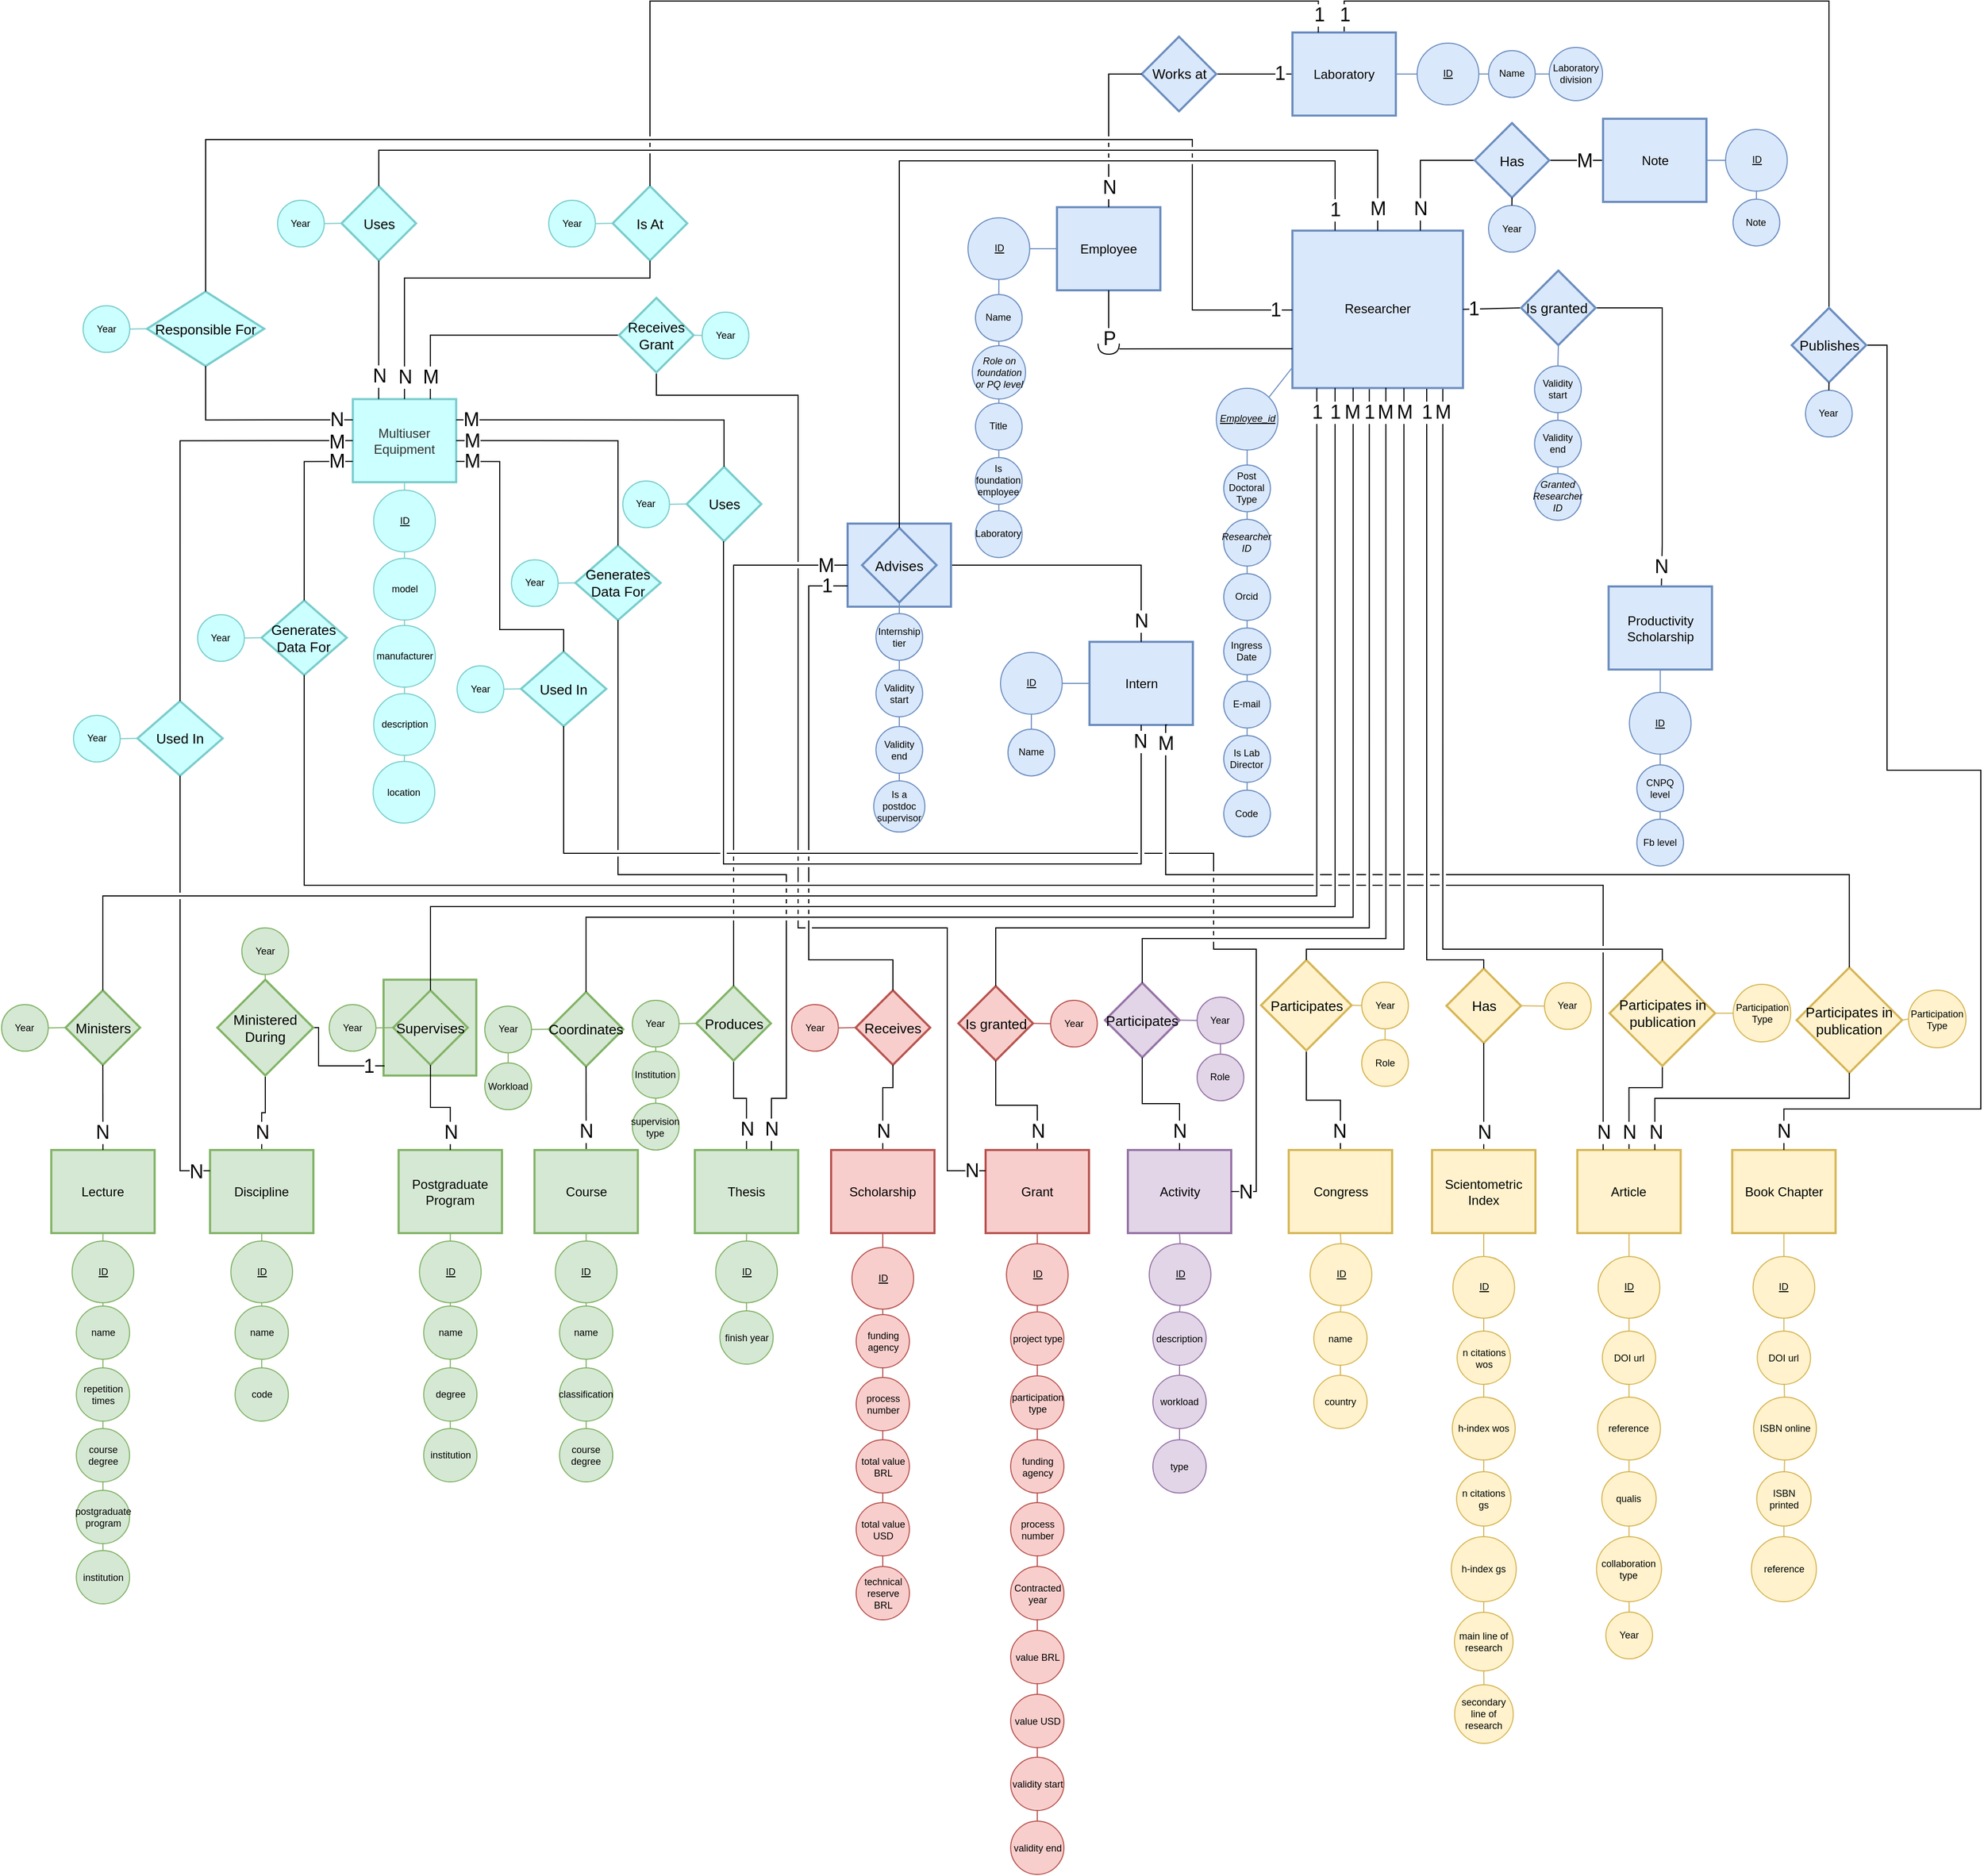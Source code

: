 <mxfile version="11.1.4" type="device"><diagram id="fc1f3b67-3c9b-b1b3-7705-706421d27264" name="ERD Scientiometer"><mxGraphModel dx="2448" dy="699" grid="1" gridSize="10" guides="1" tooltips="1" connect="1" arrows="1" fold="1" page="0" pageScale="1" pageWidth="827" pageHeight="1169" math="0" shadow="0"><root><mxCell id="0"/><mxCell id="1" parent="0"/><mxCell id="6RNCA2u-rwJtd5yKpxWP-13" style="edgeStyle=orthogonalEdgeStyle;rounded=0;orthogonalLoop=1;jettySize=auto;html=1;endArrow=none;endFill=0;strokeColor=#000000;fontSize=8;entryX=0.5;entryY=0;entryDx=0;entryDy=0;exitX=1;exitY=0.5;exitDx=0;exitDy=0;" parent="1" edge="1"><mxGeometry relative="1" as="geometry"><mxPoint x="710.233" y="699.524" as="targetPoint"/><mxPoint x="649.456" y="437.971" as="sourcePoint"/><Array as="points"><mxPoint x="711" y="438"/><mxPoint x="711" y="660"/><mxPoint x="710" y="660"/></Array></mxGeometry></mxCell><mxCell id="6RNCA2u-rwJtd5yKpxWP-38" value="&lt;font style=&quot;font-size: 18px&quot;&gt;N&lt;/font&gt;" style="text;html=1;resizable=0;points=[];align=center;verticalAlign=middle;labelBackgroundColor=#ffffff;fontSize=8;" parent="6RNCA2u-rwJtd5yKpxWP-13" vertex="1" connectable="0"><mxGeometry x="0.288" relative="1" as="geometry"><mxPoint x="-1" y="95.5" as="offset"/></mxGeometry></mxCell><mxCell id="ENB3wLPbNHeQThxE7BAA-77" value="" style="group" parent="1" vertex="1" connectable="0"><mxGeometry x="260.5" y="365.5" width="263.5" height="466.049" as="geometry"/></mxCell><mxCell id="4cd4486c729dc68b-1" value="Researcher" style="strokeWidth=2;whiteSpace=wrap;html=1;align=center;fontSize=12;fontFamily=Helvetica;strokeColor=#6c8ebf;fillColor=#dae8fc;" parent="ENB3wLPbNHeQThxE7BAA-77" vertex="1"><mxGeometry x="103.44" width="160.06" height="147.752" as="geometry"/></mxCell><mxCell id="4a63a70a29bb4ada-1" value="Post Doctoral Type" style="ellipse;whiteSpace=wrap;html=1;aspect=fixed;fontSize=9;fillColor=#dae8fc;strokeColor=#6c8ebf;" parent="ENB3wLPbNHeQThxE7BAA-77" vertex="1"><mxGeometry x="38.98" y="219.97" width="43.852" height="43.852" as="geometry"/></mxCell><mxCell id="ENB3wLPbNHeQThxE7BAA-16" style="edgeStyle=none;rounded=0;orthogonalLoop=1;jettySize=auto;html=1;exitX=0.5;exitY=1;exitDx=0;exitDy=0;entryX=0.5;entryY=0;entryDx=0;entryDy=0;endArrow=none;endFill=0;fontSize=9;fillColor=#dae8fc;strokeColor=#6c8ebf;" parent="ENB3wLPbNHeQThxE7BAA-77" source="4a63a70a29bb4ada-2" target="4a63a70a29bb4ada-1" edge="1"><mxGeometry relative="1" as="geometry"/></mxCell><mxCell id="4a63a70a29bb4ada-2" value="&lt;u style=&quot;font-size: 9px;&quot;&gt;&lt;i style=&quot;font-size: 9px;&quot;&gt;Employee_id&lt;/i&gt;&lt;br style=&quot;font-size: 9px;&quot;&gt;&lt;/u&gt;" style="ellipse;whiteSpace=wrap;html=1;aspect=fixed;fontSize=9;fillColor=#dae8fc;strokeColor=#6c8ebf;" parent="ENB3wLPbNHeQThxE7BAA-77" vertex="1"><mxGeometry x="32" y="148.016" width="57.884" height="57.884" as="geometry"/></mxCell><mxCell id="ENB3wLPbNHeQThxE7BAA-15" style="edgeStyle=none;rounded=0;orthogonalLoop=1;jettySize=auto;html=1;exitX=1;exitY=0;exitDx=0;exitDy=0;entryX=-0.002;entryY=1;entryDx=0;entryDy=0;endArrow=none;endFill=0;fontSize=9;fillColor=#dae8fc;strokeColor=#6c8ebf;entryPerimeter=0;" parent="ENB3wLPbNHeQThxE7BAA-77" source="4a63a70a29bb4ada-2" edge="1"><mxGeometry relative="1" as="geometry"><mxPoint x="103.12" y="128.752" as="targetPoint"/></mxGeometry></mxCell><mxCell id="4a63a70a29bb4ada-3" value="&lt;i style=&quot;font-size: 9px;&quot;&gt;Researcher ID&lt;/i&gt;" style="ellipse;whiteSpace=wrap;html=1;aspect=fixed;fontSize=9;fillColor=#dae8fc;strokeColor=#6c8ebf;" parent="ENB3wLPbNHeQThxE7BAA-77" vertex="1"><mxGeometry x="38.98" y="271" width="43.852" height="43.852" as="geometry"/></mxCell><mxCell id="ENB3wLPbNHeQThxE7BAA-17" style="edgeStyle=none;rounded=0;orthogonalLoop=1;jettySize=auto;html=1;exitX=0.5;exitY=1;exitDx=0;exitDy=0;entryX=0.5;entryY=0;entryDx=0;entryDy=0;endArrow=none;endFill=0;fontSize=9;fillColor=#dae8fc;strokeColor=#6c8ebf;" parent="ENB3wLPbNHeQThxE7BAA-77" source="4a63a70a29bb4ada-1" target="4a63a70a29bb4ada-3" edge="1"><mxGeometry relative="1" as="geometry"/></mxCell><mxCell id="ENB3wLPbNHeQThxE7BAA-1" value="Orcid" style="ellipse;whiteSpace=wrap;html=1;aspect=fixed;fontSize=9;fillColor=#dae8fc;strokeColor=#6c8ebf;" parent="ENB3wLPbNHeQThxE7BAA-77" vertex="1"><mxGeometry x="38.98" y="322" width="43.852" height="43.852" as="geometry"/></mxCell><mxCell id="ENB3wLPbNHeQThxE7BAA-18" style="edgeStyle=none;rounded=0;orthogonalLoop=1;jettySize=auto;html=1;exitX=0.5;exitY=1;exitDx=0;exitDy=0;entryX=0.5;entryY=0;entryDx=0;entryDy=0;endArrow=none;endFill=0;fontSize=9;fillColor=#dae8fc;strokeColor=#6c8ebf;" parent="ENB3wLPbNHeQThxE7BAA-77" source="4a63a70a29bb4ada-3" target="ENB3wLPbNHeQThxE7BAA-1" edge="1"><mxGeometry relative="1" as="geometry"/></mxCell><mxCell id="ENB3wLPbNHeQThxE7BAA-2" value="Ingress Date" style="ellipse;whiteSpace=wrap;html=1;aspect=fixed;fontSize=9;fillColor=#dae8fc;strokeColor=#6c8ebf;" parent="ENB3wLPbNHeQThxE7BAA-77" vertex="1"><mxGeometry x="38.98" y="373" width="43.852" height="43.852" as="geometry"/></mxCell><mxCell id="ENB3wLPbNHeQThxE7BAA-19" style="edgeStyle=none;rounded=0;orthogonalLoop=1;jettySize=auto;html=1;exitX=0.5;exitY=1;exitDx=0;exitDy=0;entryX=0.5;entryY=0;entryDx=0;entryDy=0;endArrow=none;endFill=0;fontSize=9;fillColor=#dae8fc;strokeColor=#6c8ebf;" parent="ENB3wLPbNHeQThxE7BAA-77" source="ENB3wLPbNHeQThxE7BAA-1" target="ENB3wLPbNHeQThxE7BAA-2" edge="1"><mxGeometry relative="1" as="geometry"/></mxCell><mxCell id="ENB3wLPbNHeQThxE7BAA-3" value="E-mail" style="ellipse;whiteSpace=wrap;html=1;aspect=fixed;fontSize=9;fillColor=#dae8fc;strokeColor=#6c8ebf;" parent="ENB3wLPbNHeQThxE7BAA-77" vertex="1"><mxGeometry x="38.98" y="423" width="43.852" height="43.852" as="geometry"/></mxCell><mxCell id="ENB3wLPbNHeQThxE7BAA-20" style="edgeStyle=none;rounded=0;orthogonalLoop=1;jettySize=auto;html=1;exitX=0.5;exitY=1;exitDx=0;exitDy=0;entryX=0.5;entryY=0;entryDx=0;entryDy=0;endArrow=none;endFill=0;fontSize=9;fillColor=#dae8fc;strokeColor=#6c8ebf;" parent="ENB3wLPbNHeQThxE7BAA-77" source="ENB3wLPbNHeQThxE7BAA-2" target="ENB3wLPbNHeQThxE7BAA-3" edge="1"><mxGeometry relative="1" as="geometry"/></mxCell><mxCell id="ENB3wLPbNHeQThxE7BAA-4" value="Is Lab Director" style="ellipse;whiteSpace=wrap;html=1;aspect=fixed;fontSize=9;fillColor=#dae8fc;strokeColor=#6c8ebf;" parent="ENB3wLPbNHeQThxE7BAA-77" vertex="1"><mxGeometry x="38.98" y="474" width="43.852" height="43.852" as="geometry"/></mxCell><mxCell id="ENB3wLPbNHeQThxE7BAA-21" style="edgeStyle=none;rounded=0;orthogonalLoop=1;jettySize=auto;html=1;exitX=0.5;exitY=1;exitDx=0;exitDy=0;entryX=0.5;entryY=0;entryDx=0;entryDy=0;endArrow=none;endFill=0;fontSize=9;fillColor=#dae8fc;strokeColor=#6c8ebf;" parent="ENB3wLPbNHeQThxE7BAA-77" source="ENB3wLPbNHeQThxE7BAA-3" target="ENB3wLPbNHeQThxE7BAA-4" edge="1"><mxGeometry relative="1" as="geometry"/></mxCell><mxCell id="ENB3wLPbNHeQThxE7BAA-5" value="Code" style="ellipse;whiteSpace=wrap;html=1;aspect=fixed;fontSize=9;fillColor=#dae8fc;strokeColor=#6c8ebf;" parent="ENB3wLPbNHeQThxE7BAA-77" vertex="1"><mxGeometry x="38.98" y="525.197" width="43.852" height="43.852" as="geometry"/></mxCell><mxCell id="ENB3wLPbNHeQThxE7BAA-22" style="edgeStyle=none;rounded=0;orthogonalLoop=1;jettySize=auto;html=1;exitX=0.5;exitY=1;exitDx=0;exitDy=0;entryX=0.5;entryY=0;entryDx=0;entryDy=0;endArrow=none;endFill=0;fontSize=9;fillColor=#dae8fc;strokeColor=#6c8ebf;" parent="ENB3wLPbNHeQThxE7BAA-77" source="ENB3wLPbNHeQThxE7BAA-4" target="ENB3wLPbNHeQThxE7BAA-5" edge="1"><mxGeometry relative="1" as="geometry"/></mxCell><mxCell id="ENB3wLPbNHeQThxE7BAA-80" value="" style="group" parent="1" vertex="1" connectable="0"><mxGeometry x="59.5" y="343.5" width="180.5" height="328.852" as="geometry"/></mxCell><mxCell id="ENB3wLPbNHeQThxE7BAA-57" value="Employee&lt;br&gt;" style="strokeWidth=2;whiteSpace=wrap;html=1;align=center;fontSize=12;fontFamily=Helvetica;strokeColor=#6c8ebf;fillColor=#dae8fc;" parent="ENB3wLPbNHeQThxE7BAA-80" vertex="1"><mxGeometry x="83.5" width="97" height="78" as="geometry"/></mxCell><mxCell id="ENB3wLPbNHeQThxE7BAA-58" value="Name" style="ellipse;whiteSpace=wrap;html=1;aspect=fixed;fontSize=9;fillColor=#dae8fc;strokeColor=#6c8ebf;" parent="ENB3wLPbNHeQThxE7BAA-80" vertex="1"><mxGeometry x="6.98" y="81.97" width="43.852" height="43.852" as="geometry"/></mxCell><mxCell id="ENB3wLPbNHeQThxE7BAA-59" style="edgeStyle=none;rounded=0;orthogonalLoop=1;jettySize=auto;html=1;exitX=0.5;exitY=1;exitDx=0;exitDy=0;entryX=0.5;entryY=0;entryDx=0;entryDy=0;endArrow=none;endFill=0;fontSize=9;fillColor=#dae8fc;strokeColor=#6c8ebf;" parent="ENB3wLPbNHeQThxE7BAA-80" source="ENB3wLPbNHeQThxE7BAA-60" target="ENB3wLPbNHeQThxE7BAA-58" edge="1"><mxGeometry relative="1" as="geometry"/></mxCell><mxCell id="ENB3wLPbNHeQThxE7BAA-60" value="&lt;u style=&quot;font-size: 9px&quot;&gt;&lt;span style=&quot;font-size: 9px&quot;&gt;ID&lt;/span&gt;&lt;br style=&quot;font-size: 9px&quot;&gt;&lt;/u&gt;" style="ellipse;whiteSpace=wrap;html=1;aspect=fixed;fontSize=9;fillColor=#dae8fc;strokeColor=#6c8ebf;" parent="ENB3wLPbNHeQThxE7BAA-80" vertex="1"><mxGeometry y="10.016" width="57.884" height="57.884" as="geometry"/></mxCell><mxCell id="ENB3wLPbNHeQThxE7BAA-61" style="edgeStyle=none;rounded=0;orthogonalLoop=1;jettySize=auto;html=1;exitX=1;exitY=0.5;exitDx=0;exitDy=0;entryX=0;entryY=0.5;entryDx=0;entryDy=0;endArrow=none;endFill=0;fontSize=9;fillColor=#dae8fc;strokeColor=#6c8ebf;" parent="ENB3wLPbNHeQThxE7BAA-80" source="ENB3wLPbNHeQThxE7BAA-60" target="ENB3wLPbNHeQThxE7BAA-57" edge="1"><mxGeometry relative="1" as="geometry"/></mxCell><mxCell id="ENB3wLPbNHeQThxE7BAA-62" value="&lt;i style=&quot;font-size: 9px&quot;&gt;Role on foundation or PQ level&lt;br&gt;&lt;/i&gt;" style="ellipse;whiteSpace=wrap;html=1;aspect=fixed;fontSize=9;fillColor=#dae8fc;strokeColor=#6c8ebf;" parent="ENB3wLPbNHeQThxE7BAA-80" vertex="1"><mxGeometry x="4" y="130" width="50" height="50" as="geometry"/></mxCell><mxCell id="ENB3wLPbNHeQThxE7BAA-63" style="edgeStyle=none;rounded=0;orthogonalLoop=1;jettySize=auto;html=1;exitX=0.5;exitY=1;exitDx=0;exitDy=0;entryX=0.5;entryY=0;entryDx=0;entryDy=0;endArrow=none;endFill=0;fontSize=9;fillColor=#dae8fc;strokeColor=#6c8ebf;" parent="ENB3wLPbNHeQThxE7BAA-80" source="ENB3wLPbNHeQThxE7BAA-58" target="ENB3wLPbNHeQThxE7BAA-62" edge="1"><mxGeometry relative="1" as="geometry"/></mxCell><mxCell id="ENB3wLPbNHeQThxE7BAA-64" value="Title" style="ellipse;whiteSpace=wrap;html=1;aspect=fixed;fontSize=9;fillColor=#dae8fc;strokeColor=#6c8ebf;" parent="ENB3wLPbNHeQThxE7BAA-80" vertex="1"><mxGeometry x="6.98" y="184" width="43.852" height="43.852" as="geometry"/></mxCell><mxCell id="ENB3wLPbNHeQThxE7BAA-65" style="edgeStyle=none;rounded=0;orthogonalLoop=1;jettySize=auto;html=1;exitX=0.5;exitY=1;exitDx=0;exitDy=0;entryX=0.5;entryY=0;entryDx=0;entryDy=0;endArrow=none;endFill=0;fontSize=9;fillColor=#dae8fc;strokeColor=#6c8ebf;" parent="ENB3wLPbNHeQThxE7BAA-80" source="ENB3wLPbNHeQThxE7BAA-62" target="ENB3wLPbNHeQThxE7BAA-64" edge="1"><mxGeometry relative="1" as="geometry"/></mxCell><mxCell id="ENB3wLPbNHeQThxE7BAA-66" value="Is foundation employee" style="ellipse;whiteSpace=wrap;html=1;aspect=fixed;fontSize=9;fillColor=#dae8fc;strokeColor=#6c8ebf;" parent="ENB3wLPbNHeQThxE7BAA-80" vertex="1"><mxGeometry x="6.98" y="235" width="43.852" height="43.852" as="geometry"/></mxCell><mxCell id="ENB3wLPbNHeQThxE7BAA-67" style="edgeStyle=none;rounded=0;orthogonalLoop=1;jettySize=auto;html=1;exitX=0.5;exitY=1;exitDx=0;exitDy=0;entryX=0.5;entryY=0;entryDx=0;entryDy=0;endArrow=none;endFill=0;fontSize=9;fillColor=#dae8fc;strokeColor=#6c8ebf;" parent="ENB3wLPbNHeQThxE7BAA-80" source="ENB3wLPbNHeQThxE7BAA-64" target="ENB3wLPbNHeQThxE7BAA-66" edge="1"><mxGeometry relative="1" as="geometry"/></mxCell><mxCell id="ENB3wLPbNHeQThxE7BAA-68" value="Laboratory" style="ellipse;whiteSpace=wrap;html=1;aspect=fixed;fontSize=9;fillColor=#dae8fc;strokeColor=#6c8ebf;" parent="ENB3wLPbNHeQThxE7BAA-80" vertex="1"><mxGeometry x="6.98" y="285" width="43.852" height="43.852" as="geometry"/></mxCell><mxCell id="ENB3wLPbNHeQThxE7BAA-69" style="edgeStyle=none;rounded=0;orthogonalLoop=1;jettySize=auto;html=1;exitX=0.5;exitY=1;exitDx=0;exitDy=0;entryX=0.5;entryY=0;entryDx=0;entryDy=0;endArrow=none;endFill=0;fontSize=9;fillColor=#dae8fc;strokeColor=#6c8ebf;" parent="ENB3wLPbNHeQThxE7BAA-80" source="ENB3wLPbNHeQThxE7BAA-66" target="ENB3wLPbNHeQThxE7BAA-68" edge="1"><mxGeometry relative="1" as="geometry"/></mxCell><mxCell id="6RNCA2u-rwJtd5yKpxWP-9" value="" style="orthogonalLoop=1;jettySize=auto;html=1;endArrow=none;endFill=0;fontSize=8;entryX=0.5;entryY=1;entryDx=0;entryDy=0;strokeColor=#000000;rounded=0;" parent="ENB3wLPbNHeQThxE7BAA-80" source="6RNCA2u-rwJtd5yKpxWP-1" target="ENB3wLPbNHeQThxE7BAA-57" edge="1"><mxGeometry relative="1" as="geometry"><mxPoint x="202" y="93.5" as="targetPoint"/><mxPoint x="132.5" y="126.5" as="sourcePoint"/></mxGeometry></mxCell><mxCell id="I4KMugs3RnGTHxDV4_ZK-9" value="&lt;font style=&quot;font-size: 18px&quot;&gt;P&lt;/font&gt;" style="text;html=1;resizable=0;points=[];align=center;verticalAlign=middle;labelBackgroundColor=#ffffff;" parent="6RNCA2u-rwJtd5yKpxWP-9" vertex="1" connectable="0"><mxGeometry x="-0.813" relative="1" as="geometry"><mxPoint as="offset"/></mxGeometry></mxCell><mxCell id="6RNCA2u-rwJtd5yKpxWP-1" value="" style="shape=requiredInterface;html=1;verticalLabelPosition=bottom;fontSize=8;rotation=90;" parent="ENB3wLPbNHeQThxE7BAA-80" vertex="1"><mxGeometry x="127" y="123" width="10" height="20" as="geometry"/></mxCell><mxCell id="6RNCA2u-rwJtd5yKpxWP-7" value="" style="rounded=0;orthogonalLoop=1;jettySize=auto;html=1;endArrow=none;endFill=0;fontSize=8;entryX=0;entryY=0.75;entryDx=0;entryDy=0;" parent="1" source="6RNCA2u-rwJtd5yKpxWP-1" target="4cd4486c729dc68b-1" edge="1"><mxGeometry relative="1" as="geometry"><mxPoint x="465.5" y="295" as="targetPoint"/></mxGeometry></mxCell><mxCell id="6RNCA2u-rwJtd5yKpxWP-12" style="edgeStyle=none;rounded=0;orthogonalLoop=1;jettySize=auto;html=1;exitX=1;exitY=0.5;exitDx=0;exitDy=0;entryX=0;entryY=0.5;entryDx=0;entryDy=0;endArrow=none;endFill=0;strokeColor=#000000;fontSize=8;" parent="1" source="4cd4486c729dc68b-1" target="4a63a70a29bb4ada-22" edge="1"><mxGeometry relative="1" as="geometry"/></mxCell><mxCell id="6RNCA2u-rwJtd5yKpxWP-15" value="&lt;font style=&quot;font-size: 18px&quot;&gt;1&lt;/font&gt;" style="text;html=1;resizable=0;points=[];align=center;verticalAlign=middle;labelBackgroundColor=#ffffff;fontSize=8;" parent="6RNCA2u-rwJtd5yKpxWP-12" vertex="1" connectable="0"><mxGeometry x="-0.702" relative="1" as="geometry"><mxPoint x="2" as="offset"/></mxGeometry></mxCell><mxCell id="6RNCA2u-rwJtd5yKpxWP-55" value="" style="group" parent="1" vertex="1" connectable="0"><mxGeometry x="90" y="751.5" width="180.5" height="125.822" as="geometry"/></mxCell><mxCell id="6RNCA2u-rwJtd5yKpxWP-42" value="Intern" style="strokeWidth=2;whiteSpace=wrap;html=1;align=center;fontSize=12;fontFamily=Helvetica;strokeColor=#6c8ebf;fillColor=#dae8fc;" parent="6RNCA2u-rwJtd5yKpxWP-55" vertex="1"><mxGeometry x="83.5" width="97" height="78" as="geometry"/></mxCell><mxCell id="6RNCA2u-rwJtd5yKpxWP-43" value="Name" style="ellipse;whiteSpace=wrap;html=1;aspect=fixed;fontSize=9;fillColor=#dae8fc;strokeColor=#6c8ebf;" parent="6RNCA2u-rwJtd5yKpxWP-55" vertex="1"><mxGeometry x="6.98" y="81.97" width="43.852" height="43.852" as="geometry"/></mxCell><mxCell id="6RNCA2u-rwJtd5yKpxWP-44" style="edgeStyle=none;rounded=0;orthogonalLoop=1;jettySize=auto;html=1;exitX=0.5;exitY=1;exitDx=0;exitDy=0;entryX=0.5;entryY=0;entryDx=0;entryDy=0;endArrow=none;endFill=0;fontSize=9;fillColor=#dae8fc;strokeColor=#6c8ebf;" parent="6RNCA2u-rwJtd5yKpxWP-55" source="6RNCA2u-rwJtd5yKpxWP-45" target="6RNCA2u-rwJtd5yKpxWP-43" edge="1"><mxGeometry relative="1" as="geometry"/></mxCell><mxCell id="6RNCA2u-rwJtd5yKpxWP-45" value="&lt;u style=&quot;font-size: 9px&quot;&gt;&lt;span style=&quot;font-size: 9px ; font-style: normal&quot;&gt;ID&lt;/span&gt;&lt;br style=&quot;font-size: 9px&quot;&gt;&lt;/u&gt;" style="ellipse;whiteSpace=wrap;html=1;aspect=fixed;fontSize=9;fillColor=#dae8fc;strokeColor=#6c8ebf;fontStyle=2" parent="6RNCA2u-rwJtd5yKpxWP-55" vertex="1"><mxGeometry y="10.016" width="57.884" height="57.884" as="geometry"/></mxCell><mxCell id="6RNCA2u-rwJtd5yKpxWP-46" style="edgeStyle=none;rounded=0;orthogonalLoop=1;jettySize=auto;html=1;exitX=1;exitY=0.5;exitDx=0;exitDy=0;entryX=0;entryY=0.5;entryDx=0;entryDy=0;endArrow=none;endFill=0;fontSize=9;fillColor=#dae8fc;strokeColor=#6c8ebf;" parent="6RNCA2u-rwJtd5yKpxWP-55" source="6RNCA2u-rwJtd5yKpxWP-45" target="6RNCA2u-rwJtd5yKpxWP-42" edge="1"><mxGeometry relative="1" as="geometry"/></mxCell><mxCell id="6RNCA2u-rwJtd5yKpxWP-97" style="edgeStyle=none;rounded=0;orthogonalLoop=1;jettySize=auto;html=1;exitX=1;exitY=0.5;exitDx=0;exitDy=0;entryX=0;entryY=0.5;entryDx=0;entryDy=0;endArrow=none;endFill=0;strokeColor=#000000;fontSize=8;" parent="1" source="6RNCA2u-rwJtd5yKpxWP-94" target="6RNCA2u-rwJtd5yKpxWP-80" edge="1"><mxGeometry relative="1" as="geometry"/></mxCell><mxCell id="6RNCA2u-rwJtd5yKpxWP-98" value="&lt;font style=&quot;font-size: 18px&quot;&gt;1&lt;/font&gt;" style="text;html=1;resizable=0;points=[];align=center;verticalAlign=middle;labelBackgroundColor=#ffffff;fontSize=8;" parent="6RNCA2u-rwJtd5yKpxWP-97" vertex="1" connectable="0"><mxGeometry x="0.644" y="1" relative="1" as="geometry"><mxPoint as="offset"/></mxGeometry></mxCell><mxCell id="6RNCA2u-rwJtd5yKpxWP-94" value="Works at" style="shape=rhombus;strokeWidth=2;fontSize=13;perimeter=rhombusPerimeter;whiteSpace=wrap;html=1;align=center;fillColor=#dae8fc;strokeColor=#6c8ebf;" parent="1" vertex="1"><mxGeometry x="222.508" y="183.461" width="70" height="70" as="geometry"/></mxCell><mxCell id="6RNCA2u-rwJtd5yKpxWP-112" style="edgeStyle=none;rounded=0;orthogonalLoop=1;jettySize=auto;html=1;exitX=1;exitY=0.5;exitDx=0;exitDy=0;entryX=0;entryY=0.5;entryDx=0;entryDy=0;endArrow=none;endFill=0;strokeColor=#000000;fontSize=8;" parent="1" source="6RNCA2u-rwJtd5yKpxWP-111" target="6RNCA2u-rwJtd5yKpxWP-102" edge="1"><mxGeometry relative="1" as="geometry"/></mxCell><mxCell id="6RNCA2u-rwJtd5yKpxWP-115" value="&lt;font style=&quot;font-size: 18px&quot;&gt;M&lt;/font&gt;" style="text;html=1;resizable=0;points=[];align=center;verticalAlign=middle;labelBackgroundColor=#ffffff;fontSize=8;" parent="6RNCA2u-rwJtd5yKpxWP-112" vertex="1" connectable="0"><mxGeometry x="0.308" relative="1" as="geometry"><mxPoint as="offset"/></mxGeometry></mxCell><mxCell id="6RNCA2u-rwJtd5yKpxWP-113" style="edgeStyle=orthogonalEdgeStyle;rounded=0;orthogonalLoop=1;jettySize=auto;html=1;exitX=0;exitY=0.5;exitDx=0;exitDy=0;entryX=0.75;entryY=0;entryDx=0;entryDy=0;endArrow=none;endFill=0;strokeColor=#000000;fontSize=8;" parent="1" source="6RNCA2u-rwJtd5yKpxWP-111" target="4cd4486c729dc68b-1" edge="1"><mxGeometry relative="1" as="geometry"/></mxCell><mxCell id="6RNCA2u-rwJtd5yKpxWP-114" value="&lt;font style=&quot;font-size: 18px&quot;&gt;N&lt;/font&gt;" style="text;html=1;resizable=0;points=[];align=center;verticalAlign=middle;labelBackgroundColor=#ffffff;fontSize=8;" parent="6RNCA2u-rwJtd5yKpxWP-113" vertex="1" connectable="0"><mxGeometry x="0.761" relative="1" as="geometry"><mxPoint y="-6.667" as="offset"/></mxGeometry></mxCell><mxCell id="6RNCA2u-rwJtd5yKpxWP-118" value="" style="group" parent="1" vertex="1" connectable="0"><mxGeometry x="655.5" y="260.5" width="172.884" height="119.322" as="geometry"/></mxCell><mxCell id="6RNCA2u-rwJtd5yKpxWP-102" value="Note" style="strokeWidth=2;whiteSpace=wrap;html=1;align=center;fontSize=12;fontFamily=Helvetica;strokeColor=#6c8ebf;fillColor=#dae8fc;" parent="6RNCA2u-rwJtd5yKpxWP-118" vertex="1"><mxGeometry width="97" height="78" as="geometry"/></mxCell><mxCell id="6RNCA2u-rwJtd5yKpxWP-103" value="Note" style="ellipse;whiteSpace=wrap;html=1;aspect=fixed;fontSize=9;fillColor=#dae8fc;strokeColor=#6c8ebf;" parent="6RNCA2u-rwJtd5yKpxWP-118" vertex="1"><mxGeometry x="121.98" y="75.47" width="43.852" height="43.852" as="geometry"/></mxCell><mxCell id="6RNCA2u-rwJtd5yKpxWP-104" style="edgeStyle=none;rounded=0;orthogonalLoop=1;jettySize=auto;html=1;exitX=0.5;exitY=1;exitDx=0;exitDy=0;entryX=0.5;entryY=0;entryDx=0;entryDy=0;endArrow=none;endFill=0;fontSize=9;fillColor=#dae8fc;strokeColor=#6c8ebf;" parent="6RNCA2u-rwJtd5yKpxWP-118" source="6RNCA2u-rwJtd5yKpxWP-105" target="6RNCA2u-rwJtd5yKpxWP-103" edge="1"><mxGeometry relative="1" as="geometry"><mxPoint x="132.942" y="72.4" as="sourcePoint"/></mxGeometry></mxCell><mxCell id="6RNCA2u-rwJtd5yKpxWP-105" value="&lt;u style=&quot;font-size: 9px&quot;&gt;&lt;span style=&quot;font-size: 9px ; font-style: normal&quot;&gt;ID&lt;/span&gt;&lt;br style=&quot;font-size: 9px&quot;&gt;&lt;/u&gt;" style="ellipse;whiteSpace=wrap;html=1;aspect=fixed;fontSize=9;fillColor=#dae8fc;strokeColor=#6c8ebf;fontStyle=2" parent="6RNCA2u-rwJtd5yKpxWP-118" vertex="1"><mxGeometry x="115" y="10.016" width="57.884" height="57.884" as="geometry"/></mxCell><mxCell id="6RNCA2u-rwJtd5yKpxWP-110" style="edgeStyle=none;rounded=0;orthogonalLoop=1;jettySize=auto;html=1;exitX=1;exitY=0.5;exitDx=0;exitDy=0;entryX=0;entryY=0.5;entryDx=0;entryDy=0;endArrow=none;endFill=0;strokeColor=#6c8ebf;fontSize=8;fillColor=#dae8fc;" parent="6RNCA2u-rwJtd5yKpxWP-118" source="6RNCA2u-rwJtd5yKpxWP-102" target="6RNCA2u-rwJtd5yKpxWP-105" edge="1"><mxGeometry relative="1" as="geometry"/></mxCell><mxCell id="6RNCA2u-rwJtd5yKpxWP-119" value="" style="group" parent="1" vertex="1" connectable="0"><mxGeometry x="535.008" y="264.5" width="70" height="121.174" as="geometry"/></mxCell><mxCell id="6RNCA2u-rwJtd5yKpxWP-111" value="Has" style="shape=rhombus;strokeWidth=2;fontSize=13;perimeter=rhombusPerimeter;whiteSpace=wrap;html=1;align=center;fillColor=#dae8fc;strokeColor=#6c8ebf;" parent="6RNCA2u-rwJtd5yKpxWP-119" vertex="1"><mxGeometry width="70" height="70" as="geometry"/></mxCell><mxCell id="6RNCA2u-rwJtd5yKpxWP-116" value="Year" style="ellipse;whiteSpace=wrap;html=1;aspect=fixed;fontSize=9;fillColor=#dae8fc;strokeColor=#6c8ebf;" parent="6RNCA2u-rwJtd5yKpxWP-119" vertex="1"><mxGeometry x="12.972" y="77.322" width="43.852" height="43.852" as="geometry"/></mxCell><mxCell id="6RNCA2u-rwJtd5yKpxWP-117" style="edgeStyle=orthogonalEdgeStyle;rounded=0;orthogonalLoop=1;jettySize=auto;html=1;exitX=0.5;exitY=1;exitDx=0;exitDy=0;entryX=0.5;entryY=0;entryDx=0;entryDy=0;endArrow=none;endFill=0;strokeColor=#000000;fontSize=8;" parent="6RNCA2u-rwJtd5yKpxWP-119" source="6RNCA2u-rwJtd5yKpxWP-111" target="6RNCA2u-rwJtd5yKpxWP-116" edge="1"><mxGeometry relative="1" as="geometry"/></mxCell><mxCell id="I4KMugs3RnGTHxDV4_ZK-6" value="" style="group" parent="1" vertex="1" connectable="0"><mxGeometry x="578.508" y="403" width="70" height="234.352" as="geometry"/></mxCell><mxCell id="4a63a70a29bb4ada-22" value="Is granted&amp;nbsp;" style="shape=rhombus;strokeWidth=2;fontSize=13;perimeter=rhombusPerimeter;whiteSpace=wrap;html=1;align=center;fillColor=#dae8fc;strokeColor=#6c8ebf;" parent="I4KMugs3RnGTHxDV4_ZK-6" vertex="1"><mxGeometry width="70" height="70" as="geometry"/></mxCell><mxCell id="I4KMugs3RnGTHxDV4_ZK-5" style="edgeStyle=orthogonalEdgeStyle;rounded=0;orthogonalLoop=1;jettySize=auto;html=1;exitX=0.5;exitY=0;exitDx=0;exitDy=0;entryX=0.5;entryY=1;entryDx=0;entryDy=0;endArrow=none;endFill=0;fillColor=#dae8fc;strokeColor=#6c8ebf;" parent="I4KMugs3RnGTHxDV4_ZK-6" source="6RNCA2u-rwJtd5yKpxWP-26" target="4a63a70a29bb4ada-22" edge="1"><mxGeometry relative="1" as="geometry"/></mxCell><mxCell id="6RNCA2u-rwJtd5yKpxWP-26" value="Validity start" style="ellipse;whiteSpace=wrap;html=1;aspect=fixed;fontSize=9;fillColor=#dae8fc;strokeColor=#6c8ebf;" parent="I4KMugs3RnGTHxDV4_ZK-6" vertex="1"><mxGeometry x="12.681" y="89.5" width="43.852" height="43.852" as="geometry"/></mxCell><mxCell id="6RNCA2u-rwJtd5yKpxWP-28" value="Validity end" style="ellipse;whiteSpace=wrap;html=1;aspect=fixed;fontSize=9;fillColor=#dae8fc;strokeColor=#6c8ebf;" parent="I4KMugs3RnGTHxDV4_ZK-6" vertex="1"><mxGeometry x="12.681" y="140.5" width="43.852" height="43.852" as="geometry"/></mxCell><mxCell id="6RNCA2u-rwJtd5yKpxWP-29" style="edgeStyle=none;rounded=0;orthogonalLoop=1;jettySize=auto;html=1;exitX=0.5;exitY=1;exitDx=0;exitDy=0;entryX=0.5;entryY=0;entryDx=0;entryDy=0;endArrow=none;endFill=0;fontSize=9;fillColor=#dae8fc;strokeColor=#6c8ebf;" parent="I4KMugs3RnGTHxDV4_ZK-6" source="6RNCA2u-rwJtd5yKpxWP-26" target="6RNCA2u-rwJtd5yKpxWP-28" edge="1"><mxGeometry relative="1" as="geometry"/></mxCell><mxCell id="6RNCA2u-rwJtd5yKpxWP-30" value="&lt;i&gt;Granted Researcher&lt;br&gt;ID&lt;/i&gt;" style="ellipse;whiteSpace=wrap;html=1;aspect=fixed;fontSize=9;fillColor=#dae8fc;strokeColor=#6c8ebf;" parent="I4KMugs3RnGTHxDV4_ZK-6" vertex="1"><mxGeometry x="12.681" y="190.5" width="43.852" height="43.852" as="geometry"/></mxCell><mxCell id="6RNCA2u-rwJtd5yKpxWP-31" style="edgeStyle=none;rounded=0;orthogonalLoop=1;jettySize=auto;html=1;exitX=0.5;exitY=1;exitDx=0;exitDy=0;entryX=0.5;entryY=0;entryDx=0;entryDy=0;endArrow=none;endFill=0;fontSize=9;fillColor=#dae8fc;strokeColor=#6c8ebf;" parent="I4KMugs3RnGTHxDV4_ZK-6" source="6RNCA2u-rwJtd5yKpxWP-28" target="6RNCA2u-rwJtd5yKpxWP-30" edge="1"><mxGeometry relative="1" as="geometry"/></mxCell><mxCell id="I4KMugs3RnGTHxDV4_ZK-69" style="edgeStyle=orthogonalEdgeStyle;rounded=0;orthogonalLoop=1;jettySize=auto;html=1;exitX=0.5;exitY=1;exitDx=0;exitDy=0;entryX=0.5;entryY=0;entryDx=0;entryDy=0;startSize=6;endArrow=none;endFill=0;strokeColor=#000000;fillColor=#dae8fc;" parent="1" source="I4KMugs3RnGTHxDV4_ZK-47" target="I4KMugs3RnGTHxDV4_ZK-50" edge="1"><mxGeometry relative="1" as="geometry"><Array as="points"><mxPoint x="711" y="1170"/><mxPoint x="680" y="1170"/></Array></mxGeometry></mxCell><mxCell id="I4KMugs3RnGTHxDV4_ZK-73" value="N" style="text;html=1;resizable=0;points=[];align=center;verticalAlign=middle;labelBackgroundColor=#ffffff;fontSize=18;" parent="I4KMugs3RnGTHxDV4_ZK-69" vertex="1" connectable="0"><mxGeometry x="0.675" relative="1" as="geometry"><mxPoint x="-0.5" y="1.333" as="offset"/></mxGeometry></mxCell><mxCell id="I4KMugs3RnGTHxDV4_ZK-75" value="" style="group;fillColor=none;strokeColor=none;" parent="1" vertex="1" connectable="0"><mxGeometry x="514.008" y="1058.136" width="130.324" height="70" as="geometry"/></mxCell><mxCell id="I4KMugs3RnGTHxDV4_ZK-76" value="Year" style="ellipse;whiteSpace=wrap;html=1;aspect=fixed;fontSize=9;fillColor=#fff2cc;strokeColor=#d6b656;" parent="I4KMugs3RnGTHxDV4_ZK-75" vertex="1"><mxGeometry x="86.472" y="13.322" width="43.852" height="43.852" as="geometry"/></mxCell><mxCell id="I4KMugs3RnGTHxDV4_ZK-77" value="Has" style="shape=rhombus;strokeWidth=2;fontSize=13;perimeter=rhombusPerimeter;whiteSpace=wrap;html=1;align=center;fillColor=#fff2cc;strokeColor=#d6b656;" parent="I4KMugs3RnGTHxDV4_ZK-75" vertex="1"><mxGeometry x="-5.5" width="70" height="70" as="geometry"/></mxCell><mxCell id="I4KMugs3RnGTHxDV4_ZK-78" style="edgeStyle=none;rounded=0;orthogonalLoop=1;jettySize=auto;html=1;exitX=0;exitY=0.5;exitDx=0;exitDy=0;entryX=1;entryY=0.5;entryDx=0;entryDy=0;startSize=6;endArrow=none;endFill=0;strokeColor=#d6b656;fillColor=#fff2cc;" parent="I4KMugs3RnGTHxDV4_ZK-75" source="I4KMugs3RnGTHxDV4_ZK-76" target="I4KMugs3RnGTHxDV4_ZK-77" edge="1"><mxGeometry relative="1" as="geometry"/></mxCell><mxCell id="I4KMugs3RnGTHxDV4_ZK-99" style="edgeStyle=orthogonalEdgeStyle;rounded=0;orthogonalLoop=1;jettySize=auto;html=1;exitX=0.5;exitY=1;exitDx=0;exitDy=0;entryX=0.5;entryY=0;entryDx=0;entryDy=0;startSize=6;endArrow=none;endFill=0;strokeColor=#000000;fillColor=#dae8fc;fontSize=18;" parent="1" source="I4KMugs3RnGTHxDV4_ZK-77" target="I4KMugs3RnGTHxDV4_ZK-80" edge="1"><mxGeometry relative="1" as="geometry"/></mxCell><mxCell id="I4KMugs3RnGTHxDV4_ZK-100" value="N" style="text;html=1;resizable=0;points=[];align=center;verticalAlign=middle;labelBackgroundColor=#ffffff;fontSize=18;" parent="I4KMugs3RnGTHxDV4_ZK-99" vertex="1" connectable="0"><mxGeometry x="0.726" relative="1" as="geometry"><mxPoint y="-3.333" as="offset"/></mxGeometry></mxCell><mxCell id="I4KMugs3RnGTHxDV4_ZK-110" style="edgeStyle=orthogonalEdgeStyle;rounded=0;orthogonalLoop=1;jettySize=auto;html=1;exitX=0.5;exitY=1;exitDx=0;exitDy=0;entryX=0.5;entryY=0;entryDx=0;entryDy=0;startSize=6;endArrow=none;endFill=0;strokeColor=#000000;fillColor=#dae8fc;fontSize=18;" parent="1" source="I4KMugs3RnGTHxDV4_ZK-106" target="I4KMugs3RnGTHxDV4_ZK-102" edge="1"><mxGeometry relative="1" as="geometry"/></mxCell><mxCell id="I4KMugs3RnGTHxDV4_ZK-112" value="N" style="text;html=1;resizable=0;points=[];align=center;verticalAlign=middle;labelBackgroundColor=#ffffff;fontSize=18;" parent="I4KMugs3RnGTHxDV4_ZK-110" vertex="1" connectable="0"><mxGeometry x="0.703" y="-1" relative="1" as="geometry"><mxPoint y="0.833" as="offset"/></mxGeometry></mxCell><mxCell id="I4KMugs3RnGTHxDV4_ZK-115" value="" style="group" parent="1" vertex="1" connectable="0"><mxGeometry x="342.508" y="1058.136" width="130.324" height="110.674" as="geometry"/></mxCell><mxCell id="I4KMugs3RnGTHxDV4_ZK-113" value="Role" style="ellipse;whiteSpace=wrap;html=1;aspect=fixed;fontSize=9;fillColor=#fff2cc;strokeColor=#d6b656;" parent="I4KMugs3RnGTHxDV4_ZK-115" vertex="1"><mxGeometry x="86.472" y="66.822" width="43.852" height="43.852" as="geometry"/></mxCell><mxCell id="I4KMugs3RnGTHxDV4_ZK-114" style="rounded=0;orthogonalLoop=1;jettySize=auto;html=1;exitX=0.5;exitY=1;exitDx=0;exitDy=0;entryX=0.5;entryY=0;entryDx=0;entryDy=0;startSize=6;endArrow=none;endFill=0;strokeColor=#d6b656;fillColor=#fff2cc;fontSize=18;" parent="I4KMugs3RnGTHxDV4_ZK-115" source="I4KMugs3RnGTHxDV4_ZK-105" target="I4KMugs3RnGTHxDV4_ZK-113" edge="1"><mxGeometry relative="1" as="geometry"/></mxCell><mxCell id="I4KMugs3RnGTHxDV4_ZK-105" value="Year" style="ellipse;whiteSpace=wrap;html=1;aspect=fixed;fontSize=9;fillColor=#fff2cc;strokeColor=#d6b656;" parent="I4KMugs3RnGTHxDV4_ZK-115" vertex="1"><mxGeometry x="86.472" y="12.822" width="43.852" height="43.852" as="geometry"/></mxCell><mxCell id="I4KMugs3RnGTHxDV4_ZK-106" value="Participates" style="shape=rhombus;strokeWidth=2;fontSize=13;perimeter=rhombusPerimeter;whiteSpace=wrap;html=1;align=center;fillColor=#fff2cc;strokeColor=#d6b656;" parent="I4KMugs3RnGTHxDV4_ZK-115" vertex="1"><mxGeometry x="-8" y="-8" width="85" height="85" as="geometry"/></mxCell><mxCell id="I4KMugs3RnGTHxDV4_ZK-107" style="edgeStyle=none;rounded=0;orthogonalLoop=1;jettySize=auto;html=1;exitX=0;exitY=0.5;exitDx=0;exitDy=0;entryX=1;entryY=0.5;entryDx=0;entryDy=0;startSize=6;endArrow=none;endFill=0;strokeColor=#d6b656;fillColor=#fff2cc;" parent="I4KMugs3RnGTHxDV4_ZK-115" source="I4KMugs3RnGTHxDV4_ZK-105" target="I4KMugs3RnGTHxDV4_ZK-106" edge="1"><mxGeometry relative="1" as="geometry"/></mxCell><mxCell id="I4KMugs3RnGTHxDV4_ZK-127" value="" style="group" parent="1" vertex="1" connectable="0"><mxGeometry x="776.709" y="1228.5" width="97" height="424" as="geometry"/></mxCell><mxCell id="I4KMugs3RnGTHxDV4_ZK-128" value="Book Chapter" style="strokeWidth=2;whiteSpace=wrap;html=1;align=center;fontSize=12;fontFamily=Helvetica;strokeColor=#d6b656;fillColor=#fff2cc;" parent="I4KMugs3RnGTHxDV4_ZK-127" vertex="1"><mxGeometry width="97" height="78" as="geometry"/></mxCell><mxCell id="I4KMugs3RnGTHxDV4_ZK-129" value="DOI url" style="ellipse;whiteSpace=wrap;html=1;aspect=fixed;fontSize=9;fillColor=#fff2cc;strokeColor=#d6b656;" parent="I4KMugs3RnGTHxDV4_ZK-127" vertex="1"><mxGeometry x="23.5" y="170" width="50" height="50" as="geometry"/></mxCell><mxCell id="I4KMugs3RnGTHxDV4_ZK-130" value="ISBN online" style="ellipse;whiteSpace=wrap;html=1;aspect=fixed;fontSize=9;fillColor=#fff2cc;strokeColor=#d6b656;" parent="I4KMugs3RnGTHxDV4_ZK-127" vertex="1"><mxGeometry x="20" y="232" width="59" height="59" as="geometry"/></mxCell><mxCell id="I4KMugs3RnGTHxDV4_ZK-131" value="" style="rounded=0;orthogonalLoop=1;jettySize=auto;html=1;endArrow=none;endFill=0;fillColor=#fff2cc;strokeColor=#d6b656;startSize=6;" parent="I4KMugs3RnGTHxDV4_ZK-127" source="I4KMugs3RnGTHxDV4_ZK-129" target="I4KMugs3RnGTHxDV4_ZK-130" edge="1"><mxGeometry relative="1" as="geometry"/></mxCell><mxCell id="I4KMugs3RnGTHxDV4_ZK-132" value="ISBN printed&lt;br&gt;" style="ellipse;whiteSpace=wrap;html=1;aspect=fixed;fontSize=9;fillColor=#fff2cc;strokeColor=#d6b656;" parent="I4KMugs3RnGTHxDV4_ZK-127" vertex="1"><mxGeometry x="23" y="302" width="51" height="51" as="geometry"/></mxCell><mxCell id="I4KMugs3RnGTHxDV4_ZK-133" value="" style="edgeStyle=none;rounded=0;orthogonalLoop=1;jettySize=auto;html=1;startSize=6;endArrow=none;endFill=0;strokeColor=#d6b656;fillColor=#fff2cc;" parent="I4KMugs3RnGTHxDV4_ZK-127" source="I4KMugs3RnGTHxDV4_ZK-130" target="I4KMugs3RnGTHxDV4_ZK-132" edge="1"><mxGeometry relative="1" as="geometry"/></mxCell><mxCell id="I4KMugs3RnGTHxDV4_ZK-134" value="reference" style="ellipse;whiteSpace=wrap;html=1;aspect=fixed;fontSize=9;fillColor=#fff2cc;strokeColor=#d6b656;" parent="I4KMugs3RnGTHxDV4_ZK-127" vertex="1"><mxGeometry x="18" y="363" width="61" height="61" as="geometry"/></mxCell><mxCell id="I4KMugs3RnGTHxDV4_ZK-135" value="" style="edgeStyle=none;rounded=0;orthogonalLoop=1;jettySize=auto;html=1;startSize=6;endArrow=none;endFill=0;strokeColor=#d6b656;fillColor=#fff2cc;" parent="I4KMugs3RnGTHxDV4_ZK-127" source="I4KMugs3RnGTHxDV4_ZK-132" target="I4KMugs3RnGTHxDV4_ZK-134" edge="1"><mxGeometry relative="1" as="geometry"/></mxCell><mxCell id="I4KMugs3RnGTHxDV4_ZK-136" style="edgeStyle=none;rounded=0;orthogonalLoop=1;jettySize=auto;html=1;exitX=0.5;exitY=1;exitDx=0;exitDy=0;entryX=0.5;entryY=0;entryDx=0;entryDy=0;endArrow=none;endFill=0;fontSize=9;fillColor=#fff2cc;strokeColor=#d6b656;" parent="I4KMugs3RnGTHxDV4_ZK-127" source="I4KMugs3RnGTHxDV4_ZK-138" target="I4KMugs3RnGTHxDV4_ZK-129" edge="1"><mxGeometry relative="1" as="geometry"/></mxCell><mxCell id="I4KMugs3RnGTHxDV4_ZK-137" style="edgeStyle=none;rounded=0;orthogonalLoop=1;jettySize=auto;html=1;exitX=0.5;exitY=0;exitDx=0;exitDy=0;entryX=0.5;entryY=1;entryDx=0;entryDy=0;endArrow=none;endFill=0;strokeColor=#d6b656;fontSize=8;fillColor=#fff2cc;" parent="I4KMugs3RnGTHxDV4_ZK-127" source="I4KMugs3RnGTHxDV4_ZK-138" target="I4KMugs3RnGTHxDV4_ZK-128" edge="1"><mxGeometry relative="1" as="geometry"/></mxCell><mxCell id="I4KMugs3RnGTHxDV4_ZK-138" value="&lt;u&gt;ID&lt;/u&gt;" style="ellipse;whiteSpace=wrap;html=1;aspect=fixed;fontSize=9;fillColor=#fff2cc;strokeColor=#d6b656;" parent="I4KMugs3RnGTHxDV4_ZK-127" vertex="1"><mxGeometry x="19.558" y="100" width="57.884" height="57.884" as="geometry"/></mxCell><mxCell id="I4KMugs3RnGTHxDV4_ZK-139" style="edgeStyle=none;rounded=0;orthogonalLoop=1;jettySize=auto;html=1;exitX=0;exitY=1;exitDx=0;exitDy=0;startSize=6;endArrow=none;endFill=0;strokeColor=#d6b656;fillColor=#fff2cc;" parent="I4KMugs3RnGTHxDV4_ZK-127" source="I4KMugs3RnGTHxDV4_ZK-129" target="I4KMugs3RnGTHxDV4_ZK-129" edge="1"><mxGeometry relative="1" as="geometry"/></mxCell><mxCell id="I4KMugs3RnGTHxDV4_ZK-148" value="" style="group" parent="1" vertex="1" connectable="0"><mxGeometry x="360.508" y="1228.5" width="97" height="261.5" as="geometry"/></mxCell><mxCell id="I4KMugs3RnGTHxDV4_ZK-102" value="Congress" style="strokeWidth=2;whiteSpace=wrap;html=1;align=center;fontSize=12;fontFamily=Helvetica;strokeColor=#d6b656;fillColor=#fff2cc;" parent="I4KMugs3RnGTHxDV4_ZK-148" vertex="1"><mxGeometry y="3.079e-13" width="97" height="78" as="geometry"/></mxCell><mxCell id="I4KMugs3RnGTHxDV4_ZK-116" value="&lt;u&gt;ID&lt;/u&gt;" style="ellipse;whiteSpace=wrap;html=1;aspect=fixed;fontSize=9;fillColor=#fff2cc;strokeColor=#d6b656;" parent="I4KMugs3RnGTHxDV4_ZK-148" vertex="1"><mxGeometry x="20.058" y="88" width="57.884" height="57.884" as="geometry"/></mxCell><mxCell id="I4KMugs3RnGTHxDV4_ZK-119" style="edgeStyle=none;rounded=0;orthogonalLoop=1;jettySize=auto;html=1;exitX=0.5;exitY=1;exitDx=0;exitDy=0;entryX=0.5;entryY=0;entryDx=0;entryDy=0;startSize=6;endArrow=none;endFill=0;strokeColor=#d6b656;fillColor=#fff2cc;fontSize=18;" parent="I4KMugs3RnGTHxDV4_ZK-148" source="I4KMugs3RnGTHxDV4_ZK-102" target="I4KMugs3RnGTHxDV4_ZK-116" edge="1"><mxGeometry relative="1" as="geometry"/></mxCell><mxCell id="I4KMugs3RnGTHxDV4_ZK-117" value="name" style="ellipse;whiteSpace=wrap;html=1;aspect=fixed;fontSize=9;fillColor=#fff2cc;strokeColor=#d6b656;" parent="I4KMugs3RnGTHxDV4_ZK-148" vertex="1"><mxGeometry x="23.5" y="152" width="50" height="50" as="geometry"/></mxCell><mxCell id="I4KMugs3RnGTHxDV4_ZK-120" style="edgeStyle=none;rounded=0;orthogonalLoop=1;jettySize=auto;html=1;exitX=0.5;exitY=1;exitDx=0;exitDy=0;entryX=0.5;entryY=0;entryDx=0;entryDy=0;startSize=6;endArrow=none;endFill=0;strokeColor=#d6b656;fillColor=#fff2cc;fontSize=18;" parent="I4KMugs3RnGTHxDV4_ZK-148" source="I4KMugs3RnGTHxDV4_ZK-116" target="I4KMugs3RnGTHxDV4_ZK-117" edge="1"><mxGeometry relative="1" as="geometry"/></mxCell><mxCell id="I4KMugs3RnGTHxDV4_ZK-118" value="country" style="ellipse;whiteSpace=wrap;html=1;aspect=fixed;fontSize=9;fillColor=#fff2cc;strokeColor=#d6b656;" parent="I4KMugs3RnGTHxDV4_ZK-148" vertex="1"><mxGeometry x="23.5" y="211.5" width="50" height="50" as="geometry"/></mxCell><mxCell id="I4KMugs3RnGTHxDV4_ZK-121" style="edgeStyle=none;rounded=0;orthogonalLoop=1;jettySize=auto;html=1;exitX=0.5;exitY=1;exitDx=0;exitDy=0;entryX=0.5;entryY=0;entryDx=0;entryDy=0;startSize=6;endArrow=none;endFill=0;strokeColor=#d6b656;fillColor=#fff2cc;fontSize=18;" parent="I4KMugs3RnGTHxDV4_ZK-148" source="I4KMugs3RnGTHxDV4_ZK-117" target="I4KMugs3RnGTHxDV4_ZK-118" edge="1"><mxGeometry relative="1" as="geometry"/></mxCell><mxCell id="I4KMugs3RnGTHxDV4_ZK-178" value="" style="group" parent="1" vertex="1" connectable="0"><mxGeometry x="188.008" y="1071.636" width="130.324" height="110.674" as="geometry"/></mxCell><mxCell id="I4KMugs3RnGTHxDV4_ZK-164" value="Role" style="ellipse;whiteSpace=wrap;html=1;aspect=fixed;fontSize=9;fillColor=#e1d5e7;strokeColor=#9673a6;" parent="I4KMugs3RnGTHxDV4_ZK-178" vertex="1"><mxGeometry x="86.472" y="66.822" width="43.852" height="43.852" as="geometry"/></mxCell><mxCell id="I4KMugs3RnGTHxDV4_ZK-165" style="rounded=0;orthogonalLoop=1;jettySize=auto;html=1;exitX=0.5;exitY=1;exitDx=0;exitDy=0;entryX=0.5;entryY=0;entryDx=0;entryDy=0;startSize=6;endArrow=none;endFill=0;strokeColor=#9673a6;fillColor=#e1d5e7;fontSize=18;" parent="I4KMugs3RnGTHxDV4_ZK-178" source="I4KMugs3RnGTHxDV4_ZK-166" target="I4KMugs3RnGTHxDV4_ZK-164" edge="1"><mxGeometry relative="1" as="geometry"/></mxCell><mxCell id="I4KMugs3RnGTHxDV4_ZK-166" value="Year" style="ellipse;whiteSpace=wrap;html=1;aspect=fixed;fontSize=9;fillColor=#e1d5e7;strokeColor=#9673a6;" parent="I4KMugs3RnGTHxDV4_ZK-178" vertex="1"><mxGeometry x="86.472" y="13.322" width="43.852" height="43.852" as="geometry"/></mxCell><mxCell id="I4KMugs3RnGTHxDV4_ZK-167" value="Participates" style="shape=rhombus;strokeWidth=2;fontSize=13;perimeter=rhombusPerimeter;whiteSpace=wrap;html=1;align=center;fillColor=#e1d5e7;strokeColor=#9673a6;" parent="I4KMugs3RnGTHxDV4_ZK-178" vertex="1"><mxGeometry width="70" height="70" as="geometry"/></mxCell><mxCell id="I4KMugs3RnGTHxDV4_ZK-168" style="edgeStyle=none;rounded=0;orthogonalLoop=1;jettySize=auto;html=1;exitX=0;exitY=0.5;exitDx=0;exitDy=0;entryX=1;entryY=0.5;entryDx=0;entryDy=0;startSize=6;endArrow=none;endFill=0;strokeColor=#9673a6;fillColor=#e1d5e7;" parent="I4KMugs3RnGTHxDV4_ZK-178" source="I4KMugs3RnGTHxDV4_ZK-166" target="I4KMugs3RnGTHxDV4_ZK-167" edge="1"><mxGeometry relative="1" as="geometry"/></mxCell><mxCell id="I4KMugs3RnGTHxDV4_ZK-181" value="" style="group" parent="1" vertex="1" connectable="0"><mxGeometry x="209.508" y="1228.5" width="97" height="322" as="geometry"/></mxCell><mxCell id="I4KMugs3RnGTHxDV4_ZK-179" value="type" style="ellipse;whiteSpace=wrap;html=1;aspect=fixed;fontSize=9;fillColor=#e1d5e7;strokeColor=#9673a6;" parent="I4KMugs3RnGTHxDV4_ZK-181" vertex="1"><mxGeometry x="23.5" y="272" width="50" height="50" as="geometry"/></mxCell><mxCell id="I4KMugs3RnGTHxDV4_ZK-170" value="Activity" style="strokeWidth=2;whiteSpace=wrap;html=1;align=center;fontSize=12;fontFamily=Helvetica;strokeColor=#9673a6;fillColor=#e1d5e7;" parent="I4KMugs3RnGTHxDV4_ZK-181" vertex="1"><mxGeometry y="1.54e-13" width="97" height="78" as="geometry"/></mxCell><mxCell id="I4KMugs3RnGTHxDV4_ZK-171" value="&lt;u&gt;ID&lt;/u&gt;" style="ellipse;whiteSpace=wrap;html=1;aspect=fixed;fontSize=9;fillColor=#e1d5e7;strokeColor=#9673a6;" parent="I4KMugs3RnGTHxDV4_ZK-181" vertex="1"><mxGeometry x="20.058" y="88" width="57.884" height="57.884" as="geometry"/></mxCell><mxCell id="I4KMugs3RnGTHxDV4_ZK-172" style="edgeStyle=none;rounded=0;orthogonalLoop=1;jettySize=auto;html=1;exitX=0.5;exitY=1;exitDx=0;exitDy=0;entryX=0.5;entryY=0;entryDx=0;entryDy=0;startSize=6;endArrow=none;endFill=0;strokeColor=#9673a6;fillColor=#e1d5e7;fontSize=18;" parent="I4KMugs3RnGTHxDV4_ZK-181" source="I4KMugs3RnGTHxDV4_ZK-170" target="I4KMugs3RnGTHxDV4_ZK-171" edge="1"><mxGeometry relative="1" as="geometry"/></mxCell><mxCell id="I4KMugs3RnGTHxDV4_ZK-173" value="description" style="ellipse;whiteSpace=wrap;html=1;aspect=fixed;fontSize=9;fillColor=#e1d5e7;strokeColor=#9673a6;" parent="I4KMugs3RnGTHxDV4_ZK-181" vertex="1"><mxGeometry x="23.5" y="152" width="50" height="50" as="geometry"/></mxCell><mxCell id="I4KMugs3RnGTHxDV4_ZK-174" style="edgeStyle=none;rounded=0;orthogonalLoop=1;jettySize=auto;html=1;exitX=0.5;exitY=1;exitDx=0;exitDy=0;entryX=0.5;entryY=0;entryDx=0;entryDy=0;startSize=6;endArrow=none;endFill=0;strokeColor=#9673a6;fillColor=#e1d5e7;fontSize=18;" parent="I4KMugs3RnGTHxDV4_ZK-181" source="I4KMugs3RnGTHxDV4_ZK-171" target="I4KMugs3RnGTHxDV4_ZK-173" edge="1"><mxGeometry relative="1" as="geometry"/></mxCell><mxCell id="I4KMugs3RnGTHxDV4_ZK-175" value="workload" style="ellipse;whiteSpace=wrap;html=1;aspect=fixed;fontSize=9;fillColor=#e1d5e7;strokeColor=#9673a6;" parent="I4KMugs3RnGTHxDV4_ZK-181" vertex="1"><mxGeometry x="23.5" y="211.5" width="50" height="50" as="geometry"/></mxCell><mxCell id="I4KMugs3RnGTHxDV4_ZK-180" style="edgeStyle=orthogonalEdgeStyle;rounded=0;orthogonalLoop=1;jettySize=auto;html=1;exitX=0.5;exitY=0;exitDx=0;exitDy=0;entryX=0.5;entryY=1;entryDx=0;entryDy=0;startSize=6;endArrow=none;endFill=0;strokeColor=#9673a6;fillColor=#e1d5e7;fontSize=18;" parent="I4KMugs3RnGTHxDV4_ZK-181" source="I4KMugs3RnGTHxDV4_ZK-179" target="I4KMugs3RnGTHxDV4_ZK-175" edge="1"><mxGeometry relative="1" as="geometry"/></mxCell><mxCell id="I4KMugs3RnGTHxDV4_ZK-176" style="edgeStyle=none;rounded=0;orthogonalLoop=1;jettySize=auto;html=1;exitX=0.5;exitY=1;exitDx=0;exitDy=0;entryX=0.5;entryY=0;entryDx=0;entryDy=0;startSize=6;endArrow=none;endFill=0;strokeColor=#9673a6;fillColor=#e1d5e7;fontSize=18;" parent="I4KMugs3RnGTHxDV4_ZK-181" source="I4KMugs3RnGTHxDV4_ZK-173" target="I4KMugs3RnGTHxDV4_ZK-175" edge="1"><mxGeometry relative="1" as="geometry"/></mxCell><mxCell id="I4KMugs3RnGTHxDV4_ZK-185" style="edgeStyle=orthogonalEdgeStyle;rounded=0;orthogonalLoop=1;jettySize=auto;html=1;exitX=0.5;exitY=1;exitDx=0;exitDy=0;entryX=0.5;entryY=0;entryDx=0;entryDy=0;startSize=6;endArrow=none;endFill=0;strokeColor=#000000;fillColor=#dae8fc;fontSize=18;" parent="1" source="I4KMugs3RnGTHxDV4_ZK-167" target="I4KMugs3RnGTHxDV4_ZK-170" edge="1"><mxGeometry relative="1" as="geometry"/></mxCell><mxCell id="I4KMugs3RnGTHxDV4_ZK-186" value="N" style="text;html=1;resizable=0;points=[];align=center;verticalAlign=middle;labelBackgroundColor=#ffffff;fontSize=18;" parent="I4KMugs3RnGTHxDV4_ZK-185" vertex="1" connectable="0"><mxGeometry x="0.699" y="-1" relative="1" as="geometry"><mxPoint x="1" y="0.833" as="offset"/></mxGeometry></mxCell><mxCell id="I4KMugs3RnGTHxDV4_ZK-191" value="" style="group" parent="1" vertex="1" connectable="0"><mxGeometry x="50.508" y="1074.636" width="130.324" height="70" as="geometry"/></mxCell><mxCell id="I4KMugs3RnGTHxDV4_ZK-188" value="Year" style="ellipse;whiteSpace=wrap;html=1;aspect=fixed;fontSize=9;fillColor=#f8cecc;strokeColor=#b85450;" parent="I4KMugs3RnGTHxDV4_ZK-191" vertex="1"><mxGeometry x="86.472" y="13.322" width="43.852" height="43.852" as="geometry"/></mxCell><mxCell id="I4KMugs3RnGTHxDV4_ZK-189" value="Is granted" style="shape=rhombus;strokeWidth=2;fontSize=13;perimeter=rhombusPerimeter;whiteSpace=wrap;html=1;align=center;fillColor=#f8cecc;strokeColor=#b85450;" parent="I4KMugs3RnGTHxDV4_ZK-191" vertex="1"><mxGeometry width="70" height="70" as="geometry"/></mxCell><mxCell id="I4KMugs3RnGTHxDV4_ZK-190" style="edgeStyle=none;rounded=0;orthogonalLoop=1;jettySize=auto;html=1;exitX=0;exitY=0.5;exitDx=0;exitDy=0;entryX=1;entryY=0.5;entryDx=0;entryDy=0;startSize=6;endArrow=none;endFill=0;strokeColor=#b85450;fillColor=#f8cecc;" parent="I4KMugs3RnGTHxDV4_ZK-191" source="I4KMugs3RnGTHxDV4_ZK-188" target="I4KMugs3RnGTHxDV4_ZK-189" edge="1"><mxGeometry relative="1" as="geometry"/></mxCell><mxCell id="I4KMugs3RnGTHxDV4_ZK-211" style="edgeStyle=orthogonalEdgeStyle;rounded=0;orthogonalLoop=1;jettySize=auto;html=1;exitX=0.5;exitY=0;exitDx=0;exitDy=0;entryX=0.5;entryY=1;entryDx=0;entryDy=0;startSize=6;endArrow=none;endFill=0;strokeColor=#000000;fillColor=#dae8fc;fontSize=18;" parent="1" source="I4KMugs3RnGTHxDV4_ZK-196" target="I4KMugs3RnGTHxDV4_ZK-189" edge="1"><mxGeometry relative="1" as="geometry"/></mxCell><mxCell id="I4KMugs3RnGTHxDV4_ZK-212" value="N" style="text;html=1;resizable=0;points=[];align=center;verticalAlign=middle;labelBackgroundColor=#ffffff;fontSize=18;" parent="I4KMugs3RnGTHxDV4_ZK-211" vertex="1" connectable="0"><mxGeometry x="-0.711" relative="1" as="geometry"><mxPoint as="offset"/></mxGeometry></mxCell><mxCell id="I4KMugs3RnGTHxDV4_ZK-239" value="" style="group" parent="1" vertex="1" connectable="0"><mxGeometry x="76.008" y="1228.5" width="97" height="680" as="geometry"/></mxCell><mxCell id="I4KMugs3RnGTHxDV4_ZK-227" value="process number" style="ellipse;whiteSpace=wrap;html=1;aspect=fixed;fontSize=9;fillColor=#f8cecc;strokeColor=#b85450;" parent="I4KMugs3RnGTHxDV4_ZK-239" vertex="1"><mxGeometry x="23.5" y="331" width="50" height="50" as="geometry"/></mxCell><mxCell id="I4KMugs3RnGTHxDV4_ZK-228" value="" style="rounded=0;orthogonalLoop=1;jettySize=auto;html=1;startSize=6;endArrow=none;endFill=0;strokeColor=#b85450;fillColor=#f8cecc;fontSize=18;" parent="I4KMugs3RnGTHxDV4_ZK-239" source="I4KMugs3RnGTHxDV4_ZK-195" target="I4KMugs3RnGTHxDV4_ZK-227" edge="1"><mxGeometry relative="1" as="geometry"/></mxCell><mxCell id="I4KMugs3RnGTHxDV4_ZK-230" value="" style="rounded=0;orthogonalLoop=1;jettySize=auto;html=1;startSize=6;endArrow=none;endFill=0;strokeColor=#b85450;fillColor=#f8cecc;fontSize=18;" parent="I4KMugs3RnGTHxDV4_ZK-239" source="I4KMugs3RnGTHxDV4_ZK-227" target="I4KMugs3RnGTHxDV4_ZK-229" edge="1"><mxGeometry relative="1" as="geometry"/></mxCell><mxCell id="I4KMugs3RnGTHxDV4_ZK-229" value="Contracted year" style="ellipse;whiteSpace=wrap;html=1;aspect=fixed;fontSize=9;fillColor=#f8cecc;strokeColor=#b85450;" parent="I4KMugs3RnGTHxDV4_ZK-239" vertex="1"><mxGeometry x="23.5" y="391" width="50" height="50" as="geometry"/></mxCell><mxCell id="I4KMugs3RnGTHxDV4_ZK-231" value="value BRL" style="ellipse;whiteSpace=wrap;html=1;aspect=fixed;fontSize=9;fillColor=#f8cecc;strokeColor=#b85450;" parent="I4KMugs3RnGTHxDV4_ZK-239" vertex="1"><mxGeometry x="23.5" y="451" width="50" height="50" as="geometry"/></mxCell><mxCell id="I4KMugs3RnGTHxDV4_ZK-232" value="" style="rounded=0;orthogonalLoop=1;jettySize=auto;html=1;startSize=6;endArrow=none;endFill=0;strokeColor=#b85450;fillColor=#f8cecc;fontSize=18;" parent="I4KMugs3RnGTHxDV4_ZK-239" source="I4KMugs3RnGTHxDV4_ZK-229" target="I4KMugs3RnGTHxDV4_ZK-231" edge="1"><mxGeometry relative="1" as="geometry"/></mxCell><mxCell id="I4KMugs3RnGTHxDV4_ZK-233" value="value USD" style="ellipse;whiteSpace=wrap;html=1;aspect=fixed;fontSize=9;fillColor=#f8cecc;strokeColor=#b85450;" parent="I4KMugs3RnGTHxDV4_ZK-239" vertex="1"><mxGeometry x="23.5" y="511" width="50" height="50" as="geometry"/></mxCell><mxCell id="I4KMugs3RnGTHxDV4_ZK-234" value="" style="rounded=0;orthogonalLoop=1;jettySize=auto;html=1;startSize=6;endArrow=none;endFill=0;strokeColor=#b85450;fillColor=#f8cecc;fontSize=18;" parent="I4KMugs3RnGTHxDV4_ZK-239" source="I4KMugs3RnGTHxDV4_ZK-231" target="I4KMugs3RnGTHxDV4_ZK-233" edge="1"><mxGeometry relative="1" as="geometry"/></mxCell><mxCell id="I4KMugs3RnGTHxDV4_ZK-235" value="validity start" style="ellipse;whiteSpace=wrap;html=1;aspect=fixed;fontSize=9;fillColor=#f8cecc;strokeColor=#b85450;" parent="I4KMugs3RnGTHxDV4_ZK-239" vertex="1"><mxGeometry x="23.5" y="570" width="50" height="50" as="geometry"/></mxCell><mxCell id="I4KMugs3RnGTHxDV4_ZK-236" value="" style="rounded=0;orthogonalLoop=1;jettySize=auto;html=1;startSize=6;endArrow=none;endFill=0;strokeColor=#b85450;fillColor=#f8cecc;fontSize=18;" parent="I4KMugs3RnGTHxDV4_ZK-239" source="I4KMugs3RnGTHxDV4_ZK-233" target="I4KMugs3RnGTHxDV4_ZK-235" edge="1"><mxGeometry relative="1" as="geometry"/></mxCell><mxCell id="I4KMugs3RnGTHxDV4_ZK-237" value="validity end" style="ellipse;whiteSpace=wrap;html=1;aspect=fixed;fontSize=9;fillColor=#f8cecc;strokeColor=#b85450;" parent="I4KMugs3RnGTHxDV4_ZK-239" vertex="1"><mxGeometry x="23.5" y="630" width="50" height="50" as="geometry"/></mxCell><mxCell id="I4KMugs3RnGTHxDV4_ZK-238" value="" style="rounded=0;orthogonalLoop=1;jettySize=auto;html=1;startSize=6;endArrow=none;endFill=0;strokeColor=#b85450;fillColor=#f8cecc;fontSize=18;" parent="I4KMugs3RnGTHxDV4_ZK-239" source="I4KMugs3RnGTHxDV4_ZK-235" target="I4KMugs3RnGTHxDV4_ZK-237" edge="1"><mxGeometry relative="1" as="geometry"/></mxCell><mxCell id="I4KMugs3RnGTHxDV4_ZK-195" value="funding agency" style="ellipse;whiteSpace=wrap;html=1;aspect=fixed;fontSize=9;fillColor=#f8cecc;strokeColor=#b85450;" parent="I4KMugs3RnGTHxDV4_ZK-239" vertex="1"><mxGeometry x="23.5" y="272" width="50" height="50" as="geometry"/></mxCell><mxCell id="I4KMugs3RnGTHxDV4_ZK-196" value="Grant" style="strokeWidth=2;whiteSpace=wrap;html=1;align=center;fontSize=12;fontFamily=Helvetica;strokeColor=#b85450;fillColor=#f8cecc;" parent="I4KMugs3RnGTHxDV4_ZK-239" vertex="1"><mxGeometry y="1.54e-13" width="97" height="78" as="geometry"/></mxCell><mxCell id="I4KMugs3RnGTHxDV4_ZK-197" value="&lt;u&gt;ID&lt;/u&gt;" style="ellipse;whiteSpace=wrap;html=1;aspect=fixed;fontSize=9;fillColor=#f8cecc;strokeColor=#b85450;" parent="I4KMugs3RnGTHxDV4_ZK-239" vertex="1"><mxGeometry x="19.558" y="88" width="57.884" height="57.884" as="geometry"/></mxCell><mxCell id="I4KMugs3RnGTHxDV4_ZK-198" style="edgeStyle=none;rounded=0;orthogonalLoop=1;jettySize=auto;html=1;exitX=0.5;exitY=1;exitDx=0;exitDy=0;entryX=0.5;entryY=0;entryDx=0;entryDy=0;startSize=6;endArrow=none;endFill=0;strokeColor=#b85450;fillColor=#f8cecc;fontSize=18;" parent="I4KMugs3RnGTHxDV4_ZK-239" source="I4KMugs3RnGTHxDV4_ZK-196" target="I4KMugs3RnGTHxDV4_ZK-197" edge="1"><mxGeometry relative="1" as="geometry"><mxPoint x="48.5" y="96.5" as="sourcePoint"/></mxGeometry></mxCell><mxCell id="I4KMugs3RnGTHxDV4_ZK-199" value="project type" style="ellipse;whiteSpace=wrap;html=1;aspect=fixed;fontSize=9;fillColor=#f8cecc;strokeColor=#b85450;" parent="I4KMugs3RnGTHxDV4_ZK-239" vertex="1"><mxGeometry x="23.5" y="152" width="50" height="50" as="geometry"/></mxCell><mxCell id="I4KMugs3RnGTHxDV4_ZK-200" style="edgeStyle=none;rounded=0;orthogonalLoop=1;jettySize=auto;html=1;exitX=0.5;exitY=1;exitDx=0;exitDy=0;entryX=0.5;entryY=0;entryDx=0;entryDy=0;startSize=6;endArrow=none;endFill=0;strokeColor=#b85450;fillColor=#f8cecc;fontSize=18;" parent="I4KMugs3RnGTHxDV4_ZK-239" source="I4KMugs3RnGTHxDV4_ZK-197" target="I4KMugs3RnGTHxDV4_ZK-199" edge="1"><mxGeometry relative="1" as="geometry"/></mxCell><mxCell id="I4KMugs3RnGTHxDV4_ZK-201" value="participation type" style="ellipse;whiteSpace=wrap;html=1;aspect=fixed;fontSize=9;fillColor=#f8cecc;strokeColor=#b85450;" parent="I4KMugs3RnGTHxDV4_ZK-239" vertex="1"><mxGeometry x="23.5" y="212" width="50" height="50" as="geometry"/></mxCell><mxCell id="I4KMugs3RnGTHxDV4_ZK-202" style="edgeStyle=orthogonalEdgeStyle;rounded=0;orthogonalLoop=1;jettySize=auto;html=1;exitX=0.5;exitY=0;exitDx=0;exitDy=0;entryX=0.5;entryY=1;entryDx=0;entryDy=0;startSize=6;endArrow=none;endFill=0;strokeColor=#b85450;fillColor=#f8cecc;fontSize=18;" parent="I4KMugs3RnGTHxDV4_ZK-239" source="I4KMugs3RnGTHxDV4_ZK-195" target="I4KMugs3RnGTHxDV4_ZK-201" edge="1"><mxGeometry relative="1" as="geometry"/></mxCell><mxCell id="I4KMugs3RnGTHxDV4_ZK-203" style="edgeStyle=none;rounded=0;orthogonalLoop=1;jettySize=auto;html=1;exitX=0.5;exitY=1;exitDx=0;exitDy=0;entryX=0.5;entryY=0;entryDx=0;entryDy=0;startSize=6;endArrow=none;endFill=0;strokeColor=#b85450;fillColor=#f8cecc;fontSize=18;" parent="I4KMugs3RnGTHxDV4_ZK-239" source="I4KMugs3RnGTHxDV4_ZK-199" target="I4KMugs3RnGTHxDV4_ZK-201" edge="1"><mxGeometry relative="1" as="geometry"/></mxCell><mxCell id="I4KMugs3RnGTHxDV4_ZK-242" value="" style="group" parent="1" vertex="1" connectable="0"><mxGeometry x="-106.02" y="1078.636" width="130.028" height="70" as="geometry"/></mxCell><mxCell id="I4KMugs3RnGTHxDV4_ZK-214" value="Year" style="ellipse;whiteSpace=wrap;html=1;aspect=fixed;fontSize=9;fillColor=#f8cecc;strokeColor=#b85450;" parent="I4KMugs3RnGTHxDV4_ZK-242" vertex="1"><mxGeometry y="13.322" width="43.852" height="43.852" as="geometry"/></mxCell><mxCell id="I4KMugs3RnGTHxDV4_ZK-216" style="edgeStyle=none;rounded=0;orthogonalLoop=1;jettySize=auto;html=1;exitX=1;exitY=0.5;exitDx=0;exitDy=0;entryX=0;entryY=0.5;entryDx=0;entryDy=0;startSize=6;endArrow=none;endFill=0;strokeColor=#b85450;fillColor=#f8cecc;" parent="I4KMugs3RnGTHxDV4_ZK-242" source="I4KMugs3RnGTHxDV4_ZK-214" target="I4KMugs3RnGTHxDV4_ZK-215" edge="1"><mxGeometry relative="1" as="geometry"><mxPoint x="-43.472" y="31.5" as="targetPoint"/></mxGeometry></mxCell><mxCell id="I4KMugs3RnGTHxDV4_ZK-215" value="Receives" style="shape=rhombus;strokeWidth=2;fontSize=13;perimeter=rhombusPerimeter;whiteSpace=wrap;html=1;align=center;fillColor=#f8cecc;strokeColor=#b85450;verticalAlign=middle;" parent="I4KMugs3RnGTHxDV4_ZK-242" vertex="1"><mxGeometry x="60.028" width="70" height="70" as="geometry"/></mxCell><mxCell id="mXaTEtxp8ifpqRvzb02p-5" value="" style="group" parent="1" vertex="1" connectable="0"><mxGeometry x="631.336" y="1228.5" width="97" height="477.662" as="geometry"/></mxCell><mxCell id="mXaTEtxp8ifpqRvzb02p-3" value="Year" style="ellipse;whiteSpace=wrap;html=1;aspect=fixed;fontSize=9;fillColor=#fff2cc;strokeColor=#d6b656;" parent="mXaTEtxp8ifpqRvzb02p-5" vertex="1"><mxGeometry x="26.771" y="433.81" width="43.852" height="43.852" as="geometry"/></mxCell><mxCell id="mXaTEtxp8ifpqRvzb02p-4" style="rounded=0;orthogonalLoop=1;jettySize=auto;html=1;exitX=0.5;exitY=1;exitDx=0;exitDy=0;entryX=0.5;entryY=0;entryDx=0;entryDy=0;fillColor=#fff2cc;strokeColor=#d6b656;endArrow=none;endFill=0;" parent="mXaTEtxp8ifpqRvzb02p-5" source="I4KMugs3RnGTHxDV4_ZK-56" target="mXaTEtxp8ifpqRvzb02p-3" edge="1"><mxGeometry relative="1" as="geometry"/></mxCell><mxCell id="I4KMugs3RnGTHxDV4_ZK-50" value="Article" style="strokeWidth=2;whiteSpace=wrap;html=1;align=center;fontSize=12;fontFamily=Helvetica;strokeColor=#d6b656;fillColor=#fff2cc;" parent="mXaTEtxp8ifpqRvzb02p-5" vertex="1"><mxGeometry y="1.54e-13" width="97" height="78" as="geometry"/></mxCell><mxCell id="I4KMugs3RnGTHxDV4_ZK-51" value="DOI url" style="ellipse;whiteSpace=wrap;html=1;aspect=fixed;fontSize=9;fillColor=#fff2cc;strokeColor=#d6b656;" parent="mXaTEtxp8ifpqRvzb02p-5" vertex="1"><mxGeometry x="23.5" y="170" width="50" height="50" as="geometry"/></mxCell><mxCell id="I4KMugs3RnGTHxDV4_ZK-52" value="reference" style="ellipse;whiteSpace=wrap;html=1;aspect=fixed;fontSize=9;fillColor=#fff2cc;strokeColor=#d6b656;" parent="mXaTEtxp8ifpqRvzb02p-5" vertex="1"><mxGeometry x="19" y="232" width="59" height="59" as="geometry"/></mxCell><mxCell id="I4KMugs3RnGTHxDV4_ZK-53" value="" style="rounded=0;orthogonalLoop=1;jettySize=auto;html=1;endArrow=none;endFill=0;fillColor=#fff2cc;strokeColor=#d6b656;startSize=6;" parent="mXaTEtxp8ifpqRvzb02p-5" source="I4KMugs3RnGTHxDV4_ZK-51" target="I4KMugs3RnGTHxDV4_ZK-52" edge="1"><mxGeometry relative="1" as="geometry"/></mxCell><mxCell id="I4KMugs3RnGTHxDV4_ZK-54" value="qualis" style="ellipse;whiteSpace=wrap;html=1;aspect=fixed;fontSize=9;fillColor=#fff2cc;strokeColor=#d6b656;" parent="mXaTEtxp8ifpqRvzb02p-5" vertex="1"><mxGeometry x="23" y="302" width="51" height="51" as="geometry"/></mxCell><mxCell id="I4KMugs3RnGTHxDV4_ZK-55" value="" style="edgeStyle=none;rounded=0;orthogonalLoop=1;jettySize=auto;html=1;startSize=6;endArrow=none;endFill=0;strokeColor=#d6b656;fillColor=#fff2cc;" parent="mXaTEtxp8ifpqRvzb02p-5" source="I4KMugs3RnGTHxDV4_ZK-52" target="I4KMugs3RnGTHxDV4_ZK-54" edge="1"><mxGeometry relative="1" as="geometry"/></mxCell><mxCell id="I4KMugs3RnGTHxDV4_ZK-56" value="collaboration type" style="ellipse;whiteSpace=wrap;html=1;aspect=fixed;fontSize=9;fillColor=#fff2cc;strokeColor=#d6b656;" parent="mXaTEtxp8ifpqRvzb02p-5" vertex="1"><mxGeometry x="18" y="363" width="61" height="61" as="geometry"/></mxCell><mxCell id="I4KMugs3RnGTHxDV4_ZK-57" value="" style="edgeStyle=none;rounded=0;orthogonalLoop=1;jettySize=auto;html=1;startSize=6;endArrow=none;endFill=0;strokeColor=#d6b656;fillColor=#fff2cc;" parent="mXaTEtxp8ifpqRvzb02p-5" source="I4KMugs3RnGTHxDV4_ZK-54" target="I4KMugs3RnGTHxDV4_ZK-56" edge="1"><mxGeometry relative="1" as="geometry"/></mxCell><mxCell id="I4KMugs3RnGTHxDV4_ZK-59" style="edgeStyle=none;rounded=0;orthogonalLoop=1;jettySize=auto;html=1;exitX=0.5;exitY=1;exitDx=0;exitDy=0;entryX=0.5;entryY=0;entryDx=0;entryDy=0;endArrow=none;endFill=0;fontSize=9;fillColor=#fff2cc;strokeColor=#d6b656;" parent="mXaTEtxp8ifpqRvzb02p-5" source="I4KMugs3RnGTHxDV4_ZK-61" target="I4KMugs3RnGTHxDV4_ZK-51" edge="1"><mxGeometry relative="1" as="geometry"/></mxCell><mxCell id="I4KMugs3RnGTHxDV4_ZK-60" style="edgeStyle=none;rounded=0;orthogonalLoop=1;jettySize=auto;html=1;exitX=0.5;exitY=0;exitDx=0;exitDy=0;entryX=0.5;entryY=1;entryDx=0;entryDy=0;endArrow=none;endFill=0;strokeColor=#d6b656;fontSize=8;fillColor=#fff2cc;" parent="mXaTEtxp8ifpqRvzb02p-5" source="I4KMugs3RnGTHxDV4_ZK-61" target="I4KMugs3RnGTHxDV4_ZK-50" edge="1"><mxGeometry relative="1" as="geometry"/></mxCell><mxCell id="I4KMugs3RnGTHxDV4_ZK-61" value="&lt;u&gt;ID&lt;/u&gt;" style="ellipse;whiteSpace=wrap;html=1;aspect=fixed;fontSize=9;fillColor=#fff2cc;strokeColor=#d6b656;" parent="mXaTEtxp8ifpqRvzb02p-5" vertex="1"><mxGeometry x="19.558" y="100" width="57.884" height="57.884" as="geometry"/></mxCell><mxCell id="I4KMugs3RnGTHxDV4_ZK-63" style="edgeStyle=none;rounded=0;orthogonalLoop=1;jettySize=auto;html=1;exitX=0;exitY=1;exitDx=0;exitDy=0;startSize=6;endArrow=none;endFill=0;strokeColor=#d6b656;fillColor=#fff2cc;" parent="mXaTEtxp8ifpqRvzb02p-5" source="I4KMugs3RnGTHxDV4_ZK-51" target="I4KMugs3RnGTHxDV4_ZK-51" edge="1"><mxGeometry relative="1" as="geometry"/></mxCell><mxCell id="mXaTEtxp8ifpqRvzb02p-13" value="" style="group" parent="1" vertex="1" connectable="0"><mxGeometry x="818.135" y="1057.136" width="177.992" height="99" as="geometry"/></mxCell><mxCell id="mXaTEtxp8ifpqRvzb02p-14" value="Participation Type" style="ellipse;whiteSpace=wrap;html=1;aspect=fixed;fontSize=9;fillColor=#fff2cc;strokeColor=#d6b656;" parent="mXaTEtxp8ifpqRvzb02p-13" vertex="1"><mxGeometry x="123.992" y="21.364" width="54" height="54" as="geometry"/></mxCell><mxCell id="mXaTEtxp8ifpqRvzb02p-15" value="Participates in&lt;br&gt;publication" style="shape=rhombus;strokeWidth=2;fontSize=13;perimeter=rhombusPerimeter;whiteSpace=wrap;html=1;align=center;fillColor=#fff2cc;strokeColor=#d6b656;" parent="mXaTEtxp8ifpqRvzb02p-13" vertex="1"><mxGeometry x="19" width="99" height="99" as="geometry"/></mxCell><mxCell id="mXaTEtxp8ifpqRvzb02p-16" style="edgeStyle=none;rounded=0;orthogonalLoop=1;jettySize=auto;html=1;exitX=0;exitY=0.5;exitDx=0;exitDy=0;entryX=1;entryY=0.5;entryDx=0;entryDy=0;startSize=6;endArrow=none;endFill=0;strokeColor=#d6b656;fillColor=#fff2cc;" parent="mXaTEtxp8ifpqRvzb02p-13" source="mXaTEtxp8ifpqRvzb02p-14" target="mXaTEtxp8ifpqRvzb02p-15" edge="1"><mxGeometry relative="1" as="geometry"/></mxCell><mxCell id="mXaTEtxp8ifpqRvzb02p-23" value="" style="group" parent="1" vertex="1" connectable="0"><mxGeometry x="661.635" y="1050.636" width="169.992" height="99" as="geometry"/></mxCell><mxCell id="I4KMugs3RnGTHxDV4_ZK-46" value="Participation Type" style="ellipse;whiteSpace=wrap;html=1;aspect=fixed;fontSize=9;fillColor=#fff2cc;strokeColor=#d6b656;" parent="mXaTEtxp8ifpqRvzb02p-23" vertex="1"><mxGeometry x="115.992" y="22.364" width="54" height="54" as="geometry"/></mxCell><mxCell id="mXaTEtxp8ifpqRvzb02p-22" style="edgeStyle=orthogonalEdgeStyle;rounded=0;jumpStyle=gap;orthogonalLoop=1;jettySize=auto;html=1;exitX=1;exitY=0.5;exitDx=0;exitDy=0;entryX=0;entryY=0.5;entryDx=0;entryDy=0;endArrow=none;endFill=0;fillColor=#fff2cc;strokeColor=#d6b656;" parent="mXaTEtxp8ifpqRvzb02p-23" source="I4KMugs3RnGTHxDV4_ZK-47" target="I4KMugs3RnGTHxDV4_ZK-46" edge="1"><mxGeometry relative="1" as="geometry"/></mxCell><mxCell id="I4KMugs3RnGTHxDV4_ZK-47" value="Participates in&lt;br&gt;publication" style="shape=rhombus;strokeWidth=2;fontSize=13;perimeter=rhombusPerimeter;whiteSpace=wrap;html=1;align=center;fillColor=#fff2cc;strokeColor=#d6b656;" parent="mXaTEtxp8ifpqRvzb02p-23" vertex="1"><mxGeometry width="99" height="99" as="geometry"/></mxCell><mxCell id="6RNCA2u-rwJtd5yKpxWP-58" style="edgeStyle=orthogonalEdgeStyle;rounded=0;orthogonalLoop=1;jettySize=auto;html=1;exitX=1;exitY=0.5;exitDx=0;exitDy=0;entryX=0.5;entryY=0;entryDx=0;entryDy=0;endArrow=none;endFill=0;strokeColor=#000000;fontSize=8;" parent="1" source="6RNCA2u-rwJtd5yKpxWP-56" target="6RNCA2u-rwJtd5yKpxWP-42" edge="1"><mxGeometry relative="1" as="geometry"/></mxCell><mxCell id="6RNCA2u-rwJtd5yKpxWP-60" value="&lt;font style=&quot;font-size: 18px&quot;&gt;N&lt;br&gt;&lt;/font&gt;" style="text;html=1;resizable=0;points=[];align=center;verticalAlign=middle;labelBackgroundColor=#ffffff;fontSize=8;" parent="6RNCA2u-rwJtd5yKpxWP-58" vertex="1" connectable="0"><mxGeometry x="0.854" relative="1" as="geometry"><mxPoint as="offset"/></mxGeometry></mxCell><mxCell id="mXaTEtxp8ifpqRvzb02p-33" style="edgeStyle=orthogonalEdgeStyle;rounded=0;jumpStyle=gap;orthogonalLoop=1;jettySize=auto;html=1;exitX=0.5;exitY=1;exitDx=0;exitDy=0;entryX=0.5;entryY=0;entryDx=0;entryDy=0;endArrow=none;endFill=0;" parent="1" source="I4KMugs3RnGTHxDV4_ZK-215" target="I4KMugs3RnGTHxDV4_ZK-219" edge="1"><mxGeometry relative="1" as="geometry"><Array as="points"><mxPoint x="-11" y="1170"/><mxPoint x="-21" y="1170"/></Array></mxGeometry></mxCell><mxCell id="mXaTEtxp8ifpqRvzb02p-34" value="&lt;font style=&quot;font-size: 18px&quot;&gt;N&lt;/font&gt;" style="text;html=1;resizable=0;points=[];align=center;verticalAlign=middle;labelBackgroundColor=#ffffff;" parent="mXaTEtxp8ifpqRvzb02p-33" vertex="1" connectable="0"><mxGeometry x="0.801" relative="1" as="geometry"><mxPoint y="-9.167" as="offset"/></mxGeometry></mxCell><mxCell id="mXaTEtxp8ifpqRvzb02p-35" style="edgeStyle=orthogonalEdgeStyle;rounded=0;jumpStyle=gap;orthogonalLoop=1;jettySize=auto;html=1;exitX=0.75;exitY=0;exitDx=0;exitDy=0;entryX=0.5;entryY=1;entryDx=0;entryDy=0;endArrow=none;endFill=0;" parent="1" source="I4KMugs3RnGTHxDV4_ZK-50" target="mXaTEtxp8ifpqRvzb02p-15" edge="1"><mxGeometry relative="1" as="geometry"><Array as="points"><mxPoint x="704" y="1180"/><mxPoint x="886" y="1180"/></Array></mxGeometry></mxCell><mxCell id="mXaTEtxp8ifpqRvzb02p-36" value="&lt;font style=&quot;font-size: 18px&quot;&gt;N&lt;/font&gt;" style="text;html=1;resizable=0;points=[];align=center;verticalAlign=middle;labelBackgroundColor=#ffffff;" parent="mXaTEtxp8ifpqRvzb02p-35" vertex="1" connectable="0"><mxGeometry x="-0.882" relative="1" as="geometry"><mxPoint x="0.5" y="-2.0" as="offset"/></mxGeometry></mxCell><mxCell id="mXaTEtxp8ifpqRvzb02p-39" value="" style="group" parent="1" vertex="1" connectable="0"><mxGeometry x="495.008" y="1228.5" width="97" height="557" as="geometry"/></mxCell><mxCell id="I4KMugs3RnGTHxDV4_ZK-94" value="secondary line of research" style="ellipse;whiteSpace=wrap;html=1;aspect=fixed;fontSize=9;fillColor=#fff2cc;strokeColor=#d6b656;" parent="mXaTEtxp8ifpqRvzb02p-39" vertex="1"><mxGeometry x="21.201" y="502" width="55" height="55" as="geometry"/></mxCell><mxCell id="I4KMugs3RnGTHxDV4_ZK-95" value="" style="rounded=0;orthogonalLoop=1;jettySize=auto;html=1;startSize=6;endArrow=none;endFill=0;strokeColor=#d6b656;fillColor=#fff2cc;fontSize=18;" parent="mXaTEtxp8ifpqRvzb02p-39" source="I4KMugs3RnGTHxDV4_ZK-88" target="I4KMugs3RnGTHxDV4_ZK-94" edge="1"><mxGeometry relative="1" as="geometry"/></mxCell><mxCell id="I4KMugs3RnGTHxDV4_ZK-80" value="Scientometric Index" style="strokeWidth=2;whiteSpace=wrap;html=1;align=center;fontSize=12;fontFamily=Helvetica;strokeColor=#d6b656;fillColor=#fff2cc;" parent="mXaTEtxp8ifpqRvzb02p-39" vertex="1"><mxGeometry y="-7.105e-14" width="97" height="78" as="geometry"/></mxCell><mxCell id="I4KMugs3RnGTHxDV4_ZK-81" value="n citations wos" style="ellipse;whiteSpace=wrap;html=1;aspect=fixed;fontSize=9;fillColor=#fff2cc;strokeColor=#d6b656;" parent="mXaTEtxp8ifpqRvzb02p-39" vertex="1"><mxGeometry x="23.5" y="170" width="50" height="50" as="geometry"/></mxCell><mxCell id="I4KMugs3RnGTHxDV4_ZK-82" value="h-index wos" style="ellipse;whiteSpace=wrap;html=1;aspect=fixed;fontSize=9;fillColor=#fff2cc;strokeColor=#d6b656;" parent="mXaTEtxp8ifpqRvzb02p-39" vertex="1"><mxGeometry x="19" y="232" width="59" height="59" as="geometry"/></mxCell><mxCell id="I4KMugs3RnGTHxDV4_ZK-83" value="" style="rounded=0;orthogonalLoop=1;jettySize=auto;html=1;endArrow=none;endFill=0;fillColor=#fff2cc;strokeColor=#d6b656;startSize=6;" parent="mXaTEtxp8ifpqRvzb02p-39" source="I4KMugs3RnGTHxDV4_ZK-81" target="I4KMugs3RnGTHxDV4_ZK-82" edge="1"><mxGeometry relative="1" as="geometry"/></mxCell><mxCell id="I4KMugs3RnGTHxDV4_ZK-84" value="n citations gs" style="ellipse;whiteSpace=wrap;html=1;aspect=fixed;fontSize=9;fillColor=#fff2cc;strokeColor=#d6b656;" parent="mXaTEtxp8ifpqRvzb02p-39" vertex="1"><mxGeometry x="23" y="302" width="51" height="51" as="geometry"/></mxCell><mxCell id="I4KMugs3RnGTHxDV4_ZK-85" value="" style="edgeStyle=none;rounded=0;orthogonalLoop=1;jettySize=auto;html=1;startSize=6;endArrow=none;endFill=0;strokeColor=#d6b656;fillColor=#fff2cc;" parent="mXaTEtxp8ifpqRvzb02p-39" source="I4KMugs3RnGTHxDV4_ZK-82" target="I4KMugs3RnGTHxDV4_ZK-84" edge="1"><mxGeometry relative="1" as="geometry"/></mxCell><mxCell id="I4KMugs3RnGTHxDV4_ZK-86" value="h-index gs" style="ellipse;whiteSpace=wrap;html=1;aspect=fixed;fontSize=9;fillColor=#fff2cc;strokeColor=#d6b656;" parent="mXaTEtxp8ifpqRvzb02p-39" vertex="1"><mxGeometry x="18" y="363" width="61" height="61" as="geometry"/></mxCell><mxCell id="I4KMugs3RnGTHxDV4_ZK-87" value="" style="edgeStyle=none;rounded=0;orthogonalLoop=1;jettySize=auto;html=1;startSize=6;endArrow=none;endFill=0;strokeColor=#d6b656;fillColor=#fff2cc;" parent="mXaTEtxp8ifpqRvzb02p-39" source="I4KMugs3RnGTHxDV4_ZK-84" target="I4KMugs3RnGTHxDV4_ZK-86" edge="1"><mxGeometry relative="1" as="geometry"/></mxCell><mxCell id="I4KMugs3RnGTHxDV4_ZK-88" value="main line of research" style="ellipse;whiteSpace=wrap;html=1;aspect=fixed;fontSize=9;fillColor=#fff2cc;strokeColor=#d6b656;" parent="mXaTEtxp8ifpqRvzb02p-39" vertex="1"><mxGeometry x="21" y="434" width="55" height="55" as="geometry"/></mxCell><mxCell id="I4KMugs3RnGTHxDV4_ZK-89" style="edgeStyle=none;rounded=0;orthogonalLoop=1;jettySize=auto;html=1;exitX=0.5;exitY=1;exitDx=0;exitDy=0;entryX=0.5;entryY=0;entryDx=0;entryDy=0;endArrow=none;endFill=0;fontSize=9;fillColor=#fff2cc;strokeColor=#d6b656;" parent="mXaTEtxp8ifpqRvzb02p-39" source="I4KMugs3RnGTHxDV4_ZK-91" target="I4KMugs3RnGTHxDV4_ZK-81" edge="1"><mxGeometry relative="1" as="geometry"/></mxCell><mxCell id="I4KMugs3RnGTHxDV4_ZK-90" style="edgeStyle=none;rounded=0;orthogonalLoop=1;jettySize=auto;html=1;exitX=0.5;exitY=0;exitDx=0;exitDy=0;entryX=0.5;entryY=1;entryDx=0;entryDy=0;endArrow=none;endFill=0;strokeColor=#d6b656;fontSize=8;fillColor=#fff2cc;" parent="mXaTEtxp8ifpqRvzb02p-39" source="I4KMugs3RnGTHxDV4_ZK-91" target="I4KMugs3RnGTHxDV4_ZK-80" edge="1"><mxGeometry relative="1" as="geometry"/></mxCell><mxCell id="I4KMugs3RnGTHxDV4_ZK-91" value="&lt;u&gt;ID&lt;/u&gt;" style="ellipse;whiteSpace=wrap;html=1;aspect=fixed;fontSize=9;fillColor=#fff2cc;strokeColor=#d6b656;" parent="mXaTEtxp8ifpqRvzb02p-39" vertex="1"><mxGeometry x="19.558" y="100" width="57.884" height="57.884" as="geometry"/></mxCell><mxCell id="I4KMugs3RnGTHxDV4_ZK-92" value="" style="edgeStyle=none;rounded=0;orthogonalLoop=1;jettySize=auto;html=1;startSize=6;endArrow=none;endFill=0;strokeColor=#d6b656;fillColor=#fff2cc;" parent="mXaTEtxp8ifpqRvzb02p-39" source="I4KMugs3RnGTHxDV4_ZK-86" target="I4KMugs3RnGTHxDV4_ZK-88" edge="1"><mxGeometry relative="1" as="geometry"/></mxCell><mxCell id="I4KMugs3RnGTHxDV4_ZK-93" style="edgeStyle=none;rounded=0;orthogonalLoop=1;jettySize=auto;html=1;exitX=0;exitY=1;exitDx=0;exitDy=0;startSize=6;endArrow=none;endFill=0;strokeColor=#d6b656;fillColor=#fff2cc;" parent="mXaTEtxp8ifpqRvzb02p-39" source="I4KMugs3RnGTHxDV4_ZK-81" target="I4KMugs3RnGTHxDV4_ZK-81" edge="1"><mxGeometry relative="1" as="geometry"/></mxCell><mxCell id="mXaTEtxp8ifpqRvzb02p-48" style="edgeStyle=orthogonalEdgeStyle;rounded=0;jumpStyle=gap;orthogonalLoop=1;jettySize=auto;html=1;exitX=0.5;exitY=0;exitDx=0;exitDy=0;endArrow=none;endFill=0;entryX=1;entryY=0.5;entryDx=0;entryDy=0;" parent="1" source="I4KMugs3RnGTHxDV4_ZK-128" target="mXaTEtxp8ifpqRvzb02p-51" edge="1"><mxGeometry relative="1" as="geometry"><mxPoint x="1200" y="1211.254" as="targetPoint"/><Array as="points"><mxPoint x="825" y="1190"/><mxPoint x="1010" y="1190"/><mxPoint x="1010" y="872"/><mxPoint x="922" y="872"/><mxPoint x="922" y="473"/></Array></mxGeometry></mxCell><mxCell id="mXaTEtxp8ifpqRvzb02p-54" value="&lt;font style=&quot;font-size: 18px&quot;&gt;N&lt;/font&gt;" style="text;html=1;resizable=0;points=[];align=center;verticalAlign=middle;labelBackgroundColor=#ffffff;" parent="mXaTEtxp8ifpqRvzb02p-48" vertex="1" connectable="0"><mxGeometry x="-0.947" y="1" relative="1" as="geometry"><mxPoint x="0.5" y="10.5" as="offset"/></mxGeometry></mxCell><mxCell id="mXaTEtxp8ifpqRvzb02p-49" style="edgeStyle=orthogonalEdgeStyle;rounded=0;jumpStyle=gap;orthogonalLoop=1;jettySize=auto;html=1;exitX=0.5;exitY=0;exitDx=0;exitDy=0;endArrow=none;endFill=0;entryX=0.5;entryY=0;entryDx=0;entryDy=0;" parent="1" source="6RNCA2u-rwJtd5yKpxWP-80" target="mXaTEtxp8ifpqRvzb02p-51" edge="1"><mxGeometry relative="1" as="geometry"><mxPoint x="871.571" y="438.095" as="targetPoint"/><mxPoint x="712.524" y="11.429" as="sourcePoint"/><Array as="points"><mxPoint x="413" y="150"/><mxPoint x="867" y="150"/></Array></mxGeometry></mxCell><mxCell id="mXaTEtxp8ifpqRvzb02p-55" value="&lt;font style=&quot;font-size: 18px&quot;&gt;1&lt;/font&gt;" style="text;html=1;resizable=0;points=[];align=center;verticalAlign=middle;labelBackgroundColor=#ffffff;" parent="mXaTEtxp8ifpqRvzb02p-49" vertex="1" connectable="0"><mxGeometry x="-0.935" relative="1" as="geometry"><mxPoint y="8" as="offset"/></mxGeometry></mxCell><mxCell id="mXaTEtxp8ifpqRvzb02p-50" value="" style="group" parent="1" vertex="1" connectable="0"><mxGeometry x="832.508" y="438" width="70" height="121.174" as="geometry"/></mxCell><mxCell id="mXaTEtxp8ifpqRvzb02p-51" value="Publishes" style="shape=rhombus;strokeWidth=2;fontSize=13;perimeter=rhombusPerimeter;whiteSpace=wrap;html=1;align=center;fillColor=#dae8fc;strokeColor=#6c8ebf;" parent="mXaTEtxp8ifpqRvzb02p-50" vertex="1"><mxGeometry width="70" height="70" as="geometry"/></mxCell><mxCell id="mXaTEtxp8ifpqRvzb02p-52" value="Year" style="ellipse;whiteSpace=wrap;html=1;aspect=fixed;fontSize=9;fillColor=#dae8fc;strokeColor=#6c8ebf;" parent="mXaTEtxp8ifpqRvzb02p-50" vertex="1"><mxGeometry x="12.972" y="77.322" width="43.852" height="43.852" as="geometry"/></mxCell><mxCell id="mXaTEtxp8ifpqRvzb02p-53" style="edgeStyle=orthogonalEdgeStyle;rounded=0;orthogonalLoop=1;jettySize=auto;html=1;exitX=0.5;exitY=1;exitDx=0;exitDy=0;entryX=0.5;entryY=0;entryDx=0;entryDy=0;endArrow=none;endFill=0;strokeColor=#000000;fontSize=8;" parent="mXaTEtxp8ifpqRvzb02p-50" source="mXaTEtxp8ifpqRvzb02p-51" target="mXaTEtxp8ifpqRvzb02p-52" edge="1"><mxGeometry relative="1" as="geometry"/></mxCell><mxCell id="mXaTEtxp8ifpqRvzb02p-60" value="" style="group" parent="1" vertex="1" connectable="0"><mxGeometry x="-68.992" y="1228.5" width="97" height="441" as="geometry"/></mxCell><mxCell id="mXaTEtxp8ifpqRvzb02p-56" value="total value USD" style="ellipse;whiteSpace=wrap;html=1;aspect=fixed;fontSize=9;fillColor=#f8cecc;strokeColor=#b85450;" parent="mXaTEtxp8ifpqRvzb02p-60" vertex="1"><mxGeometry x="23.5" y="331" width="50" height="50" as="geometry"/></mxCell><mxCell id="mXaTEtxp8ifpqRvzb02p-57" value="" style="edgeStyle=none;rounded=0;jumpStyle=gap;orthogonalLoop=1;jettySize=auto;html=1;endArrow=none;endFill=0;fillColor=#f8cecc;strokeColor=#b85450;" parent="mXaTEtxp8ifpqRvzb02p-60" source="I4KMugs3RnGTHxDV4_ZK-218" target="mXaTEtxp8ifpqRvzb02p-56" edge="1"><mxGeometry relative="1" as="geometry"/></mxCell><mxCell id="mXaTEtxp8ifpqRvzb02p-59" value="" style="edgeStyle=none;rounded=0;jumpStyle=gap;orthogonalLoop=1;jettySize=auto;html=1;endArrow=none;endFill=0;fillColor=#f8cecc;strokeColor=#b85450;" parent="mXaTEtxp8ifpqRvzb02p-60" source="mXaTEtxp8ifpqRvzb02p-56" target="mXaTEtxp8ifpqRvzb02p-58" edge="1"><mxGeometry relative="1" as="geometry"/></mxCell><mxCell id="mXaTEtxp8ifpqRvzb02p-58" value="technical reserve BRL" style="ellipse;whiteSpace=wrap;html=1;aspect=fixed;fontSize=9;fillColor=#f8cecc;strokeColor=#b85450;" parent="mXaTEtxp8ifpqRvzb02p-60" vertex="1"><mxGeometry x="23.5" y="391" width="50" height="50" as="geometry"/></mxCell><mxCell id="I4KMugs3RnGTHxDV4_ZK-218" value="total value BRL" style="ellipse;whiteSpace=wrap;html=1;aspect=fixed;fontSize=9;fillColor=#f8cecc;strokeColor=#b85450;" parent="mXaTEtxp8ifpqRvzb02p-60" vertex="1"><mxGeometry x="23.5" y="272" width="50" height="50" as="geometry"/></mxCell><mxCell id="I4KMugs3RnGTHxDV4_ZK-219" value="Scholarship" style="strokeWidth=2;whiteSpace=wrap;html=1;align=center;fontSize=12;fontFamily=Helvetica;strokeColor=#b85450;fillColor=#f8cecc;" parent="mXaTEtxp8ifpqRvzb02p-60" vertex="1"><mxGeometry y="1.54e-13" width="97" height="78" as="geometry"/></mxCell><mxCell id="I4KMugs3RnGTHxDV4_ZK-220" value="&lt;u&gt;ID&lt;/u&gt;" style="ellipse;whiteSpace=wrap;html=1;aspect=fixed;fontSize=9;fillColor=#f8cecc;strokeColor=#b85450;" parent="mXaTEtxp8ifpqRvzb02p-60" vertex="1"><mxGeometry x="19.558" y="91.5" width="57.884" height="57.884" as="geometry"/></mxCell><mxCell id="I4KMugs3RnGTHxDV4_ZK-221" style="edgeStyle=none;rounded=0;orthogonalLoop=1;jettySize=auto;html=1;exitX=0.5;exitY=1;exitDx=0;exitDy=0;entryX=0.5;entryY=0;entryDx=0;entryDy=0;startSize=6;endArrow=none;endFill=0;strokeColor=#b85450;fillColor=#f8cecc;fontSize=18;" parent="mXaTEtxp8ifpqRvzb02p-60" source="I4KMugs3RnGTHxDV4_ZK-219" target="I4KMugs3RnGTHxDV4_ZK-220" edge="1"><mxGeometry relative="1" as="geometry"/></mxCell><mxCell id="I4KMugs3RnGTHxDV4_ZK-222" value="funding agency" style="ellipse;whiteSpace=wrap;html=1;aspect=fixed;fontSize=9;fillColor=#f8cecc;strokeColor=#b85450;" parent="mXaTEtxp8ifpqRvzb02p-60" vertex="1"><mxGeometry x="23.5" y="154.5" width="50" height="50" as="geometry"/></mxCell><mxCell id="I4KMugs3RnGTHxDV4_ZK-223" style="edgeStyle=none;rounded=0;orthogonalLoop=1;jettySize=auto;html=1;exitX=0.5;exitY=1;exitDx=0;exitDy=0;entryX=0.5;entryY=0;entryDx=0;entryDy=0;startSize=6;endArrow=none;endFill=0;strokeColor=#b85450;fillColor=#f8cecc;fontSize=18;" parent="mXaTEtxp8ifpqRvzb02p-60" source="I4KMugs3RnGTHxDV4_ZK-220" target="I4KMugs3RnGTHxDV4_ZK-222" edge="1"><mxGeometry relative="1" as="geometry"/></mxCell><mxCell id="I4KMugs3RnGTHxDV4_ZK-224" value="process number" style="ellipse;whiteSpace=wrap;html=1;aspect=fixed;fontSize=9;fillColor=#f8cecc;strokeColor=#b85450;" parent="mXaTEtxp8ifpqRvzb02p-60" vertex="1"><mxGeometry x="23.5" y="213.5" width="50" height="50" as="geometry"/></mxCell><mxCell id="I4KMugs3RnGTHxDV4_ZK-225" style="edgeStyle=orthogonalEdgeStyle;rounded=0;orthogonalLoop=1;jettySize=auto;html=1;exitX=0.5;exitY=0;exitDx=0;exitDy=0;entryX=0.5;entryY=1;entryDx=0;entryDy=0;startSize=6;endArrow=none;endFill=0;strokeColor=#b85450;fillColor=#f8cecc;fontSize=18;" parent="mXaTEtxp8ifpqRvzb02p-60" source="I4KMugs3RnGTHxDV4_ZK-218" target="I4KMugs3RnGTHxDV4_ZK-224" edge="1"><mxGeometry relative="1" as="geometry"/></mxCell><mxCell id="I4KMugs3RnGTHxDV4_ZK-226" style="edgeStyle=none;rounded=0;orthogonalLoop=1;jettySize=auto;html=1;exitX=0.5;exitY=1;exitDx=0;exitDy=0;entryX=0.5;entryY=0;entryDx=0;entryDy=0;startSize=6;endArrow=none;endFill=0;strokeColor=#b85450;fillColor=#f8cecc;fontSize=18;" parent="mXaTEtxp8ifpqRvzb02p-60" source="I4KMugs3RnGTHxDV4_ZK-222" target="I4KMugs3RnGTHxDV4_ZK-224" edge="1"><mxGeometry relative="1" as="geometry"/></mxCell><mxCell id="mXaTEtxp8ifpqRvzb02p-61" value="" style="group" parent="1" vertex="1" connectable="0"><mxGeometry x="-53.5" y="640.5" width="97" height="289.5" as="geometry"/></mxCell><mxCell id="mXaTEtxp8ifpqRvzb02p-24" value="" style="strokeWidth=2;whiteSpace=wrap;html=1;align=center;fontSize=12;fontFamily=Helvetica;strokeColor=#6c8ebf;fillColor=#dae8fc;" parent="mXaTEtxp8ifpqRvzb02p-61" vertex="1"><mxGeometry width="97" height="78" as="geometry"/></mxCell><mxCell id="6RNCA2u-rwJtd5yKpxWP-56" value="Advises" style="shape=rhombus;strokeWidth=2;fontSize=13;perimeter=rhombusPerimeter;whiteSpace=wrap;html=1;align=center;fillColor=#dae8fc;strokeColor=#6c8ebf;" parent="mXaTEtxp8ifpqRvzb02p-61" vertex="1"><mxGeometry x="13.508" y="4" width="70" height="70" as="geometry"/></mxCell><mxCell id="6RNCA2u-rwJtd5yKpxWP-68" style="edgeStyle=orthogonalEdgeStyle;rounded=0;orthogonalLoop=1;jettySize=auto;html=1;exitX=0.5;exitY=0;exitDx=0;exitDy=0;entryX=0.5;entryY=1;entryDx=0;entryDy=0;endArrow=none;endFill=0;strokeColor=#6c8ebf;fontSize=8;fillColor=#dae8fc;" parent="mXaTEtxp8ifpqRvzb02p-61" source="6RNCA2u-rwJtd5yKpxWP-67" target="6RNCA2u-rwJtd5yKpxWP-56" edge="1"><mxGeometry relative="1" as="geometry"/></mxCell><mxCell id="6RNCA2u-rwJtd5yKpxWP-67" value="Internship tier" style="ellipse;whiteSpace=wrap;html=1;aspect=fixed;fontSize=9;fillColor=#dae8fc;strokeColor=#6c8ebf;" parent="mXaTEtxp8ifpqRvzb02p-61" vertex="1"><mxGeometry x="26.582" y="84.47" width="43.852" height="43.852" as="geometry"/></mxCell><mxCell id="6RNCA2u-rwJtd5yKpxWP-69" value="Validity start" style="ellipse;whiteSpace=wrap;html=1;aspect=fixed;fontSize=9;fillColor=#dae8fc;strokeColor=#6c8ebf;" parent="mXaTEtxp8ifpqRvzb02p-61" vertex="1"><mxGeometry x="26.582" y="137.5" width="43.852" height="43.852" as="geometry"/></mxCell><mxCell id="6RNCA2u-rwJtd5yKpxWP-70" value="" style="rounded=0;orthogonalLoop=1;jettySize=auto;html=1;endArrow=none;endFill=0;strokeColor=#6c8ebf;fontSize=8;fillColor=#dae8fc;" parent="mXaTEtxp8ifpqRvzb02p-61" source="6RNCA2u-rwJtd5yKpxWP-67" target="6RNCA2u-rwJtd5yKpxWP-69" edge="1"><mxGeometry relative="1" as="geometry"/></mxCell><mxCell id="6RNCA2u-rwJtd5yKpxWP-71" value="Validity end" style="ellipse;whiteSpace=wrap;html=1;aspect=fixed;fontSize=9;fillColor=#dae8fc;strokeColor=#6c8ebf;" parent="mXaTEtxp8ifpqRvzb02p-61" vertex="1"><mxGeometry x="26.582" y="190.5" width="43.852" height="43.852" as="geometry"/></mxCell><mxCell id="6RNCA2u-rwJtd5yKpxWP-72" value="" style="rounded=0;orthogonalLoop=1;jettySize=auto;html=1;endArrow=none;endFill=0;strokeColor=#6c8ebf;fontSize=8;fillColor=#dae8fc;" parent="mXaTEtxp8ifpqRvzb02p-61" source="6RNCA2u-rwJtd5yKpxWP-69" target="6RNCA2u-rwJtd5yKpxWP-71" edge="1"><mxGeometry relative="1" as="geometry"/></mxCell><mxCell id="6RNCA2u-rwJtd5yKpxWP-73" value="Is a postdoc supervisor" style="ellipse;whiteSpace=wrap;html=1;aspect=fixed;fontSize=9;fillColor=#dae8fc;strokeColor=#6c8ebf;" parent="mXaTEtxp8ifpqRvzb02p-61" vertex="1"><mxGeometry x="24.508" y="241.5" width="48" height="48" as="geometry"/></mxCell><mxCell id="6RNCA2u-rwJtd5yKpxWP-74" value="" style="rounded=0;orthogonalLoop=1;jettySize=auto;html=1;endArrow=none;endFill=0;strokeColor=#6c8ebf;fontSize=8;fillColor=#dae8fc;" parent="mXaTEtxp8ifpqRvzb02p-61" source="6RNCA2u-rwJtd5yKpxWP-71" target="6RNCA2u-rwJtd5yKpxWP-73" edge="1"><mxGeometry relative="1" as="geometry"/></mxCell><mxCell id="mXaTEtxp8ifpqRvzb02p-68" value="" style="group" parent="1" vertex="1" connectable="0"><mxGeometry x="364" y="179.5" width="291" height="78" as="geometry"/></mxCell><mxCell id="6RNCA2u-rwJtd5yKpxWP-80" value="Laboratory" style="strokeWidth=2;whiteSpace=wrap;html=1;align=center;fontSize=12;fontFamily=Helvetica;strokeColor=#6c8ebf;fillColor=#dae8fc;" parent="mXaTEtxp8ifpqRvzb02p-68" vertex="1"><mxGeometry width="97" height="78" as="geometry"/></mxCell><mxCell id="6RNCA2u-rwJtd5yKpxWP-81" value="Name" style="ellipse;whiteSpace=wrap;html=1;aspect=fixed;fontSize=9;fillColor=#dae8fc;strokeColor=#6c8ebf;" parent="mXaTEtxp8ifpqRvzb02p-68" vertex="1"><mxGeometry x="184" y="17.032" width="43.852" height="43.852" as="geometry"/></mxCell><mxCell id="6RNCA2u-rwJtd5yKpxWP-82" style="edgeStyle=none;rounded=0;orthogonalLoop=1;jettySize=auto;html=1;exitX=1;exitY=0.5;exitDx=0;exitDy=0;entryX=0;entryY=0.5;entryDx=0;entryDy=0;endArrow=none;endFill=0;fontSize=9;fillColor=#dae8fc;strokeColor=#6c8ebf;" parent="mXaTEtxp8ifpqRvzb02p-68" source="6RNCA2u-rwJtd5yKpxWP-83" target="6RNCA2u-rwJtd5yKpxWP-81" edge="1"><mxGeometry relative="1" as="geometry"/></mxCell><mxCell id="6RNCA2u-rwJtd5yKpxWP-83" value="&lt;u style=&quot;font-size: 9px&quot;&gt;&lt;span style=&quot;font-size: 9px&quot;&gt;ID&lt;/span&gt;&lt;br style=&quot;font-size: 9px&quot;&gt;&lt;/u&gt;" style="ellipse;whiteSpace=wrap;html=1;aspect=fixed;fontSize=9;fillColor=#dae8fc;strokeColor=#6c8ebf;" parent="mXaTEtxp8ifpqRvzb02p-68" vertex="1"><mxGeometry x="117" y="10.016" width="57.884" height="57.884" as="geometry"/></mxCell><mxCell id="6RNCA2u-rwJtd5yKpxWP-93" style="edgeStyle=none;rounded=0;orthogonalLoop=1;jettySize=auto;html=1;exitX=1;exitY=0.5;exitDx=0;exitDy=0;entryX=0;entryY=0.5;entryDx=0;entryDy=0;endArrow=none;endFill=0;strokeColor=#6c8ebf;fontSize=8;fillColor=#dae8fc;" parent="mXaTEtxp8ifpqRvzb02p-68" source="6RNCA2u-rwJtd5yKpxWP-80" target="6RNCA2u-rwJtd5yKpxWP-83" edge="1"><mxGeometry relative="1" as="geometry"/></mxCell><mxCell id="6RNCA2u-rwJtd5yKpxWP-85" value="&lt;span style=&quot;font-size: 9px&quot;&gt;Laboratory division&lt;br&gt;&lt;/span&gt;" style="ellipse;whiteSpace=wrap;html=1;aspect=fixed;fontSize=9;fillColor=#dae8fc;strokeColor=#6c8ebf;" parent="mXaTEtxp8ifpqRvzb02p-68" vertex="1"><mxGeometry x="241" y="13.958" width="50" height="50" as="geometry"/></mxCell><mxCell id="6RNCA2u-rwJtd5yKpxWP-86" style="edgeStyle=none;rounded=0;orthogonalLoop=1;jettySize=auto;html=1;exitX=1;exitY=0.5;exitDx=0;exitDy=0;entryX=0;entryY=0.5;entryDx=0;entryDy=0;endArrow=none;endFill=0;fontSize=9;fillColor=#dae8fc;strokeColor=#6c8ebf;" parent="mXaTEtxp8ifpqRvzb02p-68" source="6RNCA2u-rwJtd5yKpxWP-81" target="6RNCA2u-rwJtd5yKpxWP-85" edge="1"><mxGeometry relative="1" as="geometry"/></mxCell><mxCell id="mXaTEtxp8ifpqRvzb02p-69" value="" style="group" parent="1" vertex="1" connectable="0"><mxGeometry x="660.709" y="699.5" width="97" height="262.352" as="geometry"/></mxCell><mxCell id="6RNCA2u-rwJtd5yKpxWP-19" value="Productivity Scholarship" style="strokeWidth=2;whiteSpace=wrap;html=1;align=center;fontSize=12;fontFamily=Helvetica;strokeColor=#6c8ebf;fillColor=#dae8fc;" parent="mXaTEtxp8ifpqRvzb02p-69" vertex="1"><mxGeometry width="97" height="78" as="geometry"/></mxCell><mxCell id="6RNCA2u-rwJtd5yKpxWP-20" value="CNPQ level" style="ellipse;whiteSpace=wrap;html=1;aspect=fixed;fontSize=9;fillColor=#dae8fc;strokeColor=#6c8ebf;" parent="mXaTEtxp8ifpqRvzb02p-69" vertex="1"><mxGeometry x="26.48" y="167.47" width="43.852" height="43.852" as="geometry"/></mxCell><mxCell id="6RNCA2u-rwJtd5yKpxWP-21" style="edgeStyle=none;rounded=0;orthogonalLoop=1;jettySize=auto;html=1;exitX=0.5;exitY=1;exitDx=0;exitDy=0;entryX=0.5;entryY=0;entryDx=0;entryDy=0;endArrow=none;endFill=0;fontSize=9;fillColor=#dae8fc;strokeColor=#6c8ebf;" parent="mXaTEtxp8ifpqRvzb02p-69" source="6RNCA2u-rwJtd5yKpxWP-22" target="6RNCA2u-rwJtd5yKpxWP-20" edge="1"><mxGeometry relative="1" as="geometry"/></mxCell><mxCell id="6RNCA2u-rwJtd5yKpxWP-39" style="edgeStyle=none;rounded=0;orthogonalLoop=1;jettySize=auto;html=1;exitX=0.5;exitY=0;exitDx=0;exitDy=0;entryX=0.5;entryY=1;entryDx=0;entryDy=0;endArrow=none;endFill=0;strokeColor=#6c8ebf;fontSize=8;fillColor=#dae8fc;" parent="mXaTEtxp8ifpqRvzb02p-69" source="6RNCA2u-rwJtd5yKpxWP-22" target="6RNCA2u-rwJtd5yKpxWP-19" edge="1"><mxGeometry relative="1" as="geometry"/></mxCell><mxCell id="6RNCA2u-rwJtd5yKpxWP-22" value="&lt;u&gt;ID&lt;/u&gt;" style="ellipse;whiteSpace=wrap;html=1;aspect=fixed;fontSize=9;fillColor=#dae8fc;strokeColor=#6c8ebf;" parent="mXaTEtxp8ifpqRvzb02p-69" vertex="1"><mxGeometry x="19.5" y="99.516" width="57.884" height="57.884" as="geometry"/></mxCell><mxCell id="6RNCA2u-rwJtd5yKpxWP-24" value="Fb level" style="ellipse;whiteSpace=wrap;html=1;aspect=fixed;fontSize=9;fillColor=#dae8fc;strokeColor=#6c8ebf;" parent="mXaTEtxp8ifpqRvzb02p-69" vertex="1"><mxGeometry x="26.48" y="218.5" width="43.852" height="43.852" as="geometry"/></mxCell><mxCell id="6RNCA2u-rwJtd5yKpxWP-25" style="edgeStyle=none;rounded=0;orthogonalLoop=1;jettySize=auto;html=1;exitX=0.5;exitY=1;exitDx=0;exitDy=0;entryX=0.5;entryY=0;entryDx=0;entryDy=0;endArrow=none;endFill=0;fontSize=9;fillColor=#dae8fc;strokeColor=#6c8ebf;" parent="mXaTEtxp8ifpqRvzb02p-69" source="6RNCA2u-rwJtd5yKpxWP-20" target="6RNCA2u-rwJtd5yKpxWP-24" edge="1"><mxGeometry relative="1" as="geometry"/></mxCell><mxCell id="41ISCqtqsLMr4I2CjF3E-15" style="edgeStyle=orthogonalEdgeStyle;rounded=0;orthogonalLoop=1;jettySize=auto;html=1;exitX=0.5;exitY=1;exitDx=0;exitDy=0;entryX=0.5;entryY=0;entryDx=0;entryDy=0;endArrow=none;endFill=0;" parent="1" source="41ISCqtqsLMr4I2CjF3E-5" target="41ISCqtqsLMr4I2CjF3E-8" edge="1"><mxGeometry relative="1" as="geometry"><Array as="points"><mxPoint x="-161" y="1180"/><mxPoint x="-148" y="1180"/></Array></mxGeometry></mxCell><mxCell id="41ISCqtqsLMr4I2CjF3E-65" value="N" style="text;html=1;resizable=0;points=[];align=center;verticalAlign=middle;labelBackgroundColor=#ffffff;fontSize=18;" parent="41ISCqtqsLMr4I2CjF3E-15" vertex="1" connectable="0"><mxGeometry x="0.695" y="-1" relative="1" as="geometry"><mxPoint x="1" y="-5" as="offset"/></mxGeometry></mxCell><mxCell id="41ISCqtqsLMr4I2CjF3E-18" value="" style="group" parent="1" vertex="1" connectable="0"><mxGeometry x="-196.873" y="1228.5" width="97" height="201" as="geometry"/></mxCell><mxCell id="41ISCqtqsLMr4I2CjF3E-8" value="Thesis" style="strokeWidth=2;whiteSpace=wrap;html=1;align=center;fontSize=12;fontFamily=Helvetica;strokeColor=#82b366;fillColor=#d5e8d4;" parent="41ISCqtqsLMr4I2CjF3E-18" vertex="1"><mxGeometry width="97" height="78" as="geometry"/></mxCell><mxCell id="41ISCqtqsLMr4I2CjF3E-9" value="&lt;u&gt;ID&lt;/u&gt;" style="ellipse;whiteSpace=wrap;html=1;aspect=fixed;fontSize=9;fillColor=#d5e8d4;strokeColor=#82b366;" parent="41ISCqtqsLMr4I2CjF3E-18" vertex="1"><mxGeometry x="19.558" y="85.5" width="57.884" height="57.884" as="geometry"/></mxCell><mxCell id="41ISCqtqsLMr4I2CjF3E-10" style="edgeStyle=none;rounded=0;orthogonalLoop=1;jettySize=auto;html=1;exitX=0.5;exitY=1;exitDx=0;exitDy=0;entryX=0.5;entryY=0;entryDx=0;entryDy=0;startSize=6;endArrow=none;endFill=0;strokeColor=#82b366;fillColor=#d5e8d4;fontSize=18;" parent="41ISCqtqsLMr4I2CjF3E-18" source="41ISCqtqsLMr4I2CjF3E-8" target="41ISCqtqsLMr4I2CjF3E-9" edge="1"><mxGeometry relative="1" as="geometry"/></mxCell><mxCell id="41ISCqtqsLMr4I2CjF3E-11" value="finish year" style="ellipse;whiteSpace=wrap;html=1;aspect=fixed;fontSize=9;fillColor=#d5e8d4;strokeColor=#82b366;" parent="41ISCqtqsLMr4I2CjF3E-18" vertex="1"><mxGeometry x="23.5" y="151" width="50" height="50" as="geometry"/></mxCell><mxCell id="41ISCqtqsLMr4I2CjF3E-12" style="edgeStyle=none;rounded=0;orthogonalLoop=1;jettySize=auto;html=1;exitX=0.5;exitY=1;exitDx=0;exitDy=0;entryX=0.5;entryY=0;entryDx=0;entryDy=0;startSize=6;endArrow=none;endFill=0;strokeColor=#82b366;fillColor=#d5e8d4;fontSize=18;" parent="41ISCqtqsLMr4I2CjF3E-18" source="41ISCqtqsLMr4I2CjF3E-9" target="41ISCqtqsLMr4I2CjF3E-11" edge="1"><mxGeometry relative="1" as="geometry"/></mxCell><mxCell id="41ISCqtqsLMr4I2CjF3E-23" value="" style="group" parent="1" vertex="1" connectable="0"><mxGeometry x="-255.52" y="1074.636" width="130.028" height="153.877" as="geometry"/></mxCell><mxCell id="41ISCqtqsLMr4I2CjF3E-19" value="Institution" style="ellipse;whiteSpace=wrap;html=1;aspect=fixed;fontSize=9;fillColor=#d5e8d4;strokeColor=#82b366;" parent="41ISCqtqsLMr4I2CjF3E-23" vertex="1"><mxGeometry y="61.364" width="43.852" height="43.852" as="geometry"/></mxCell><mxCell id="41ISCqtqsLMr4I2CjF3E-20" value="" style="rounded=0;orthogonalLoop=1;jettySize=auto;html=1;endArrow=none;endFill=0;fillColor=#d5e8d4;strokeColor=#82b366;" parent="41ISCqtqsLMr4I2CjF3E-23" source="41ISCqtqsLMr4I2CjF3E-3" target="41ISCqtqsLMr4I2CjF3E-19" edge="1"><mxGeometry relative="1" as="geometry"/></mxCell><mxCell id="41ISCqtqsLMr4I2CjF3E-22" value="" style="rounded=0;orthogonalLoop=1;jettySize=auto;html=1;endArrow=none;endFill=0;fillColor=#d5e8d4;strokeColor=#82b366;" parent="41ISCqtqsLMr4I2CjF3E-23" source="41ISCqtqsLMr4I2CjF3E-19" target="41ISCqtqsLMr4I2CjF3E-21" edge="1"><mxGeometry relative="1" as="geometry"/></mxCell><mxCell id="41ISCqtqsLMr4I2CjF3E-21" value="supervision type" style="ellipse;whiteSpace=wrap;html=1;aspect=fixed;fontSize=9;fillColor=#d5e8d4;strokeColor=#82b366;" parent="41ISCqtqsLMr4I2CjF3E-23" vertex="1"><mxGeometry y="110.025" width="43.852" height="43.852" as="geometry"/></mxCell><mxCell id="41ISCqtqsLMr4I2CjF3E-3" value="Year" style="ellipse;whiteSpace=wrap;html=1;aspect=fixed;fontSize=9;fillColor=#d5e8d4;strokeColor=#82b366;" parent="41ISCqtqsLMr4I2CjF3E-23" vertex="1"><mxGeometry y="13.322" width="43.852" height="43.852" as="geometry"/></mxCell><mxCell id="41ISCqtqsLMr4I2CjF3E-4" style="edgeStyle=none;rounded=0;orthogonalLoop=1;jettySize=auto;html=1;exitX=1;exitY=0.5;exitDx=0;exitDy=0;entryX=0;entryY=0.5;entryDx=0;entryDy=0;startSize=6;endArrow=none;endFill=0;strokeColor=#82b366;fillColor=#d5e8d4;" parent="41ISCqtqsLMr4I2CjF3E-23" source="41ISCqtqsLMr4I2CjF3E-3" target="41ISCqtqsLMr4I2CjF3E-5" edge="1"><mxGeometry relative="1" as="geometry"><mxPoint x="-43.472" y="31.5" as="targetPoint"/></mxGeometry></mxCell><mxCell id="41ISCqtqsLMr4I2CjF3E-5" value="Produces" style="shape=rhombus;strokeWidth=2;fontSize=13;perimeter=rhombusPerimeter;whiteSpace=wrap;html=1;align=center;fillColor=#d5e8d4;strokeColor=#82b366;verticalAlign=middle;" parent="41ISCqtqsLMr4I2CjF3E-23" vertex="1"><mxGeometry x="60.028" width="70" height="70" as="geometry"/></mxCell><mxCell id="41ISCqtqsLMr4I2CjF3E-54" value="" style="group" parent="1" vertex="1" connectable="0"><mxGeometry x="-394.02" y="1080.136" width="130.028" height="110.525" as="geometry"/></mxCell><mxCell id="41ISCqtqsLMr4I2CjF3E-47" value="Year" style="ellipse;whiteSpace=wrap;html=1;aspect=fixed;fontSize=9;fillColor=#d5e8d4;strokeColor=#82b366;" parent="41ISCqtqsLMr4I2CjF3E-54" vertex="1"><mxGeometry y="13.322" width="43.852" height="43.852" as="geometry"/></mxCell><mxCell id="41ISCqtqsLMr4I2CjF3E-51" value="Workload" style="ellipse;whiteSpace=wrap;html=1;aspect=fixed;fontSize=9;fillColor=#d5e8d4;strokeColor=#82b366;" parent="41ISCqtqsLMr4I2CjF3E-54" vertex="1"><mxGeometry y="66.674" width="43.852" height="43.852" as="geometry"/></mxCell><mxCell id="41ISCqtqsLMr4I2CjF3E-52" value="" style="rounded=0;orthogonalLoop=1;jettySize=auto;html=1;endArrow=none;endFill=0;fillColor=#d5e8d4;strokeColor=#82b366;" parent="41ISCqtqsLMr4I2CjF3E-54" source="41ISCqtqsLMr4I2CjF3E-47" target="41ISCqtqsLMr4I2CjF3E-51" edge="1"><mxGeometry relative="1" as="geometry"/></mxCell><mxCell id="41ISCqtqsLMr4I2CjF3E-48" style="edgeStyle=none;rounded=0;orthogonalLoop=1;jettySize=auto;html=1;exitX=1;exitY=0.5;exitDx=0;exitDy=0;entryX=0;entryY=0.5;entryDx=0;entryDy=0;startSize=6;endArrow=none;endFill=0;strokeColor=#82b366;fillColor=#d5e8d4;" parent="41ISCqtqsLMr4I2CjF3E-54" source="41ISCqtqsLMr4I2CjF3E-47" target="41ISCqtqsLMr4I2CjF3E-49" edge="1"><mxGeometry relative="1" as="geometry"><mxPoint x="-43.472" y="31.5" as="targetPoint"/></mxGeometry></mxCell><mxCell id="41ISCqtqsLMr4I2CjF3E-49" value="Coordinates" style="shape=rhombus;strokeWidth=2;fontSize=13;perimeter=rhombusPerimeter;whiteSpace=wrap;html=1;align=center;fillColor=#d5e8d4;strokeColor=#82b366;verticalAlign=middle;" parent="41ISCqtqsLMr4I2CjF3E-54" vertex="1"><mxGeometry x="60.028" width="70" height="70" as="geometry"/></mxCell><mxCell id="41ISCqtqsLMr4I2CjF3E-55" style="edgeStyle=none;rounded=0;orthogonalLoop=1;jettySize=auto;html=1;exitX=0.5;exitY=1;exitDx=0;exitDy=0;entryX=0.5;entryY=0;entryDx=0;entryDy=0;endArrow=none;endFill=0;" parent="1" source="41ISCqtqsLMr4I2CjF3E-49" target="41ISCqtqsLMr4I2CjF3E-33" edge="1"><mxGeometry relative="1" as="geometry"/></mxCell><mxCell id="41ISCqtqsLMr4I2CjF3E-56" value="&lt;font style=&quot;font-size: 18px&quot;&gt;N&lt;/font&gt;" style="text;html=1;resizable=0;points=[];align=center;verticalAlign=middle;labelBackgroundColor=#ffffff;" parent="41ISCqtqsLMr4I2CjF3E-55" vertex="1" connectable="0"><mxGeometry x="0.703" relative="1" as="geometry"><mxPoint y="-5.636" as="offset"/></mxGeometry></mxCell><mxCell id="41ISCqtqsLMr4I2CjF3E-64" value="" style="group" parent="1" vertex="1" connectable="0"><mxGeometry x="-347.373" y="1228.5" width="97" height="311.5" as="geometry"/></mxCell><mxCell id="41ISCqtqsLMr4I2CjF3E-33" value="Course" style="strokeWidth=2;whiteSpace=wrap;html=1;align=center;fontSize=12;fontFamily=Helvetica;strokeColor=#82b366;fillColor=#d5e8d4;" parent="41ISCqtqsLMr4I2CjF3E-64" vertex="1"><mxGeometry width="97" height="78" as="geometry"/></mxCell><mxCell id="41ISCqtqsLMr4I2CjF3E-34" value="&lt;u&gt;ID&lt;/u&gt;" style="ellipse;whiteSpace=wrap;html=1;aspect=fixed;fontSize=9;fillColor=#d5e8d4;strokeColor=#82b366;" parent="41ISCqtqsLMr4I2CjF3E-64" vertex="1"><mxGeometry x="19.558" y="85.5" width="57.884" height="57.884" as="geometry"/></mxCell><mxCell id="41ISCqtqsLMr4I2CjF3E-35" style="edgeStyle=none;rounded=0;orthogonalLoop=1;jettySize=auto;html=1;exitX=0.5;exitY=1;exitDx=0;exitDy=0;entryX=0.5;entryY=0;entryDx=0;entryDy=0;startSize=6;endArrow=none;endFill=0;strokeColor=#82b366;fillColor=#d5e8d4;fontSize=18;" parent="41ISCqtqsLMr4I2CjF3E-64" source="41ISCqtqsLMr4I2CjF3E-33" target="41ISCqtqsLMr4I2CjF3E-34" edge="1"><mxGeometry relative="1" as="geometry"/></mxCell><mxCell id="41ISCqtqsLMr4I2CjF3E-36" value="name" style="ellipse;whiteSpace=wrap;html=1;aspect=fixed;fontSize=9;fillColor=#d5e8d4;strokeColor=#82b366;" parent="41ISCqtqsLMr4I2CjF3E-64" vertex="1"><mxGeometry x="23.5" y="146.5" width="50" height="50" as="geometry"/></mxCell><mxCell id="41ISCqtqsLMr4I2CjF3E-58" value="classification" style="ellipse;whiteSpace=wrap;html=1;aspect=fixed;fontSize=9;fillColor=#d5e8d4;strokeColor=#82b366;" parent="41ISCqtqsLMr4I2CjF3E-64" vertex="1"><mxGeometry x="23.5" y="204.5" width="50" height="50" as="geometry"/></mxCell><mxCell id="41ISCqtqsLMr4I2CjF3E-62" value="course degree" style="ellipse;whiteSpace=wrap;html=1;aspect=fixed;fontSize=9;fillColor=#d5e8d4;strokeColor=#82b366;" parent="41ISCqtqsLMr4I2CjF3E-64" vertex="1"><mxGeometry x="23.5" y="261.5" width="50" height="50" as="geometry"/></mxCell><mxCell id="41ISCqtqsLMr4I2CjF3E-59" value="" style="edgeStyle=none;rounded=0;orthogonalLoop=1;jettySize=auto;html=1;endArrow=none;endFill=0;fontSize=18;fillColor=#d5e8d4;strokeColor=#82b366;" parent="41ISCqtqsLMr4I2CjF3E-64" source="41ISCqtqsLMr4I2CjF3E-36" target="41ISCqtqsLMr4I2CjF3E-58" edge="1"><mxGeometry relative="1" as="geometry"/></mxCell><mxCell id="41ISCqtqsLMr4I2CjF3E-63" value="" style="edgeStyle=none;rounded=0;orthogonalLoop=1;jettySize=auto;html=1;endArrow=none;endFill=0;fontSize=18;fillColor=#d5e8d4;strokeColor=#82b366;" parent="41ISCqtqsLMr4I2CjF3E-64" source="41ISCqtqsLMr4I2CjF3E-58" target="41ISCqtqsLMr4I2CjF3E-62" edge="1"><mxGeometry relative="1" as="geometry"/></mxCell><mxCell id="41ISCqtqsLMr4I2CjF3E-37" style="edgeStyle=none;rounded=0;orthogonalLoop=1;jettySize=auto;html=1;exitX=0.5;exitY=1;exitDx=0;exitDy=0;entryX=0.5;entryY=0;entryDx=0;entryDy=0;startSize=6;endArrow=none;endFill=0;strokeColor=#82b366;fillColor=#d5e8d4;fontSize=18;" parent="41ISCqtqsLMr4I2CjF3E-64" source="41ISCqtqsLMr4I2CjF3E-34" target="41ISCqtqsLMr4I2CjF3E-36" edge="1"><mxGeometry relative="1" as="geometry"/></mxCell><mxCell id="HKpM7Fg6Z5QsY-8FgrFt-1" value="" style="group" parent="1" vertex="1" connectable="0"><mxGeometry x="-474.873" y="1228.5" width="97" height="311.5" as="geometry"/></mxCell><mxCell id="HKpM7Fg6Z5QsY-8FgrFt-2" value="Postgraduate Program" style="strokeWidth=2;whiteSpace=wrap;html=1;align=center;fontSize=12;fontFamily=Helvetica;strokeColor=#82b366;fillColor=#d5e8d4;" parent="HKpM7Fg6Z5QsY-8FgrFt-1" vertex="1"><mxGeometry width="97" height="78" as="geometry"/></mxCell><mxCell id="HKpM7Fg6Z5QsY-8FgrFt-3" value="&lt;u&gt;ID&lt;/u&gt;" style="ellipse;whiteSpace=wrap;html=1;aspect=fixed;fontSize=9;fillColor=#d5e8d4;strokeColor=#82b366;" parent="HKpM7Fg6Z5QsY-8FgrFt-1" vertex="1"><mxGeometry x="19.558" y="85.5" width="57.884" height="57.884" as="geometry"/></mxCell><mxCell id="HKpM7Fg6Z5QsY-8FgrFt-4" style="edgeStyle=none;rounded=0;orthogonalLoop=1;jettySize=auto;html=1;exitX=0.5;exitY=1;exitDx=0;exitDy=0;entryX=0.5;entryY=0;entryDx=0;entryDy=0;startSize=6;endArrow=none;endFill=0;strokeColor=#82b366;fillColor=#d5e8d4;fontSize=18;" parent="HKpM7Fg6Z5QsY-8FgrFt-1" source="HKpM7Fg6Z5QsY-8FgrFt-2" target="HKpM7Fg6Z5QsY-8FgrFt-3" edge="1"><mxGeometry relative="1" as="geometry"/></mxCell><mxCell id="HKpM7Fg6Z5QsY-8FgrFt-5" value="name" style="ellipse;whiteSpace=wrap;html=1;aspect=fixed;fontSize=9;fillColor=#d5e8d4;strokeColor=#82b366;" parent="HKpM7Fg6Z5QsY-8FgrFt-1" vertex="1"><mxGeometry x="23.5" y="146.5" width="50" height="50" as="geometry"/></mxCell><mxCell id="HKpM7Fg6Z5QsY-8FgrFt-6" value="degree" style="ellipse;whiteSpace=wrap;html=1;aspect=fixed;fontSize=9;fillColor=#d5e8d4;strokeColor=#82b366;" parent="HKpM7Fg6Z5QsY-8FgrFt-1" vertex="1"><mxGeometry x="23.5" y="204.5" width="50" height="50" as="geometry"/></mxCell><mxCell id="HKpM7Fg6Z5QsY-8FgrFt-7" value="institution" style="ellipse;whiteSpace=wrap;html=1;aspect=fixed;fontSize=9;fillColor=#d5e8d4;strokeColor=#82b366;" parent="HKpM7Fg6Z5QsY-8FgrFt-1" vertex="1"><mxGeometry x="23.5" y="261.5" width="50" height="50" as="geometry"/></mxCell><mxCell id="HKpM7Fg6Z5QsY-8FgrFt-8" value="" style="edgeStyle=none;rounded=0;orthogonalLoop=1;jettySize=auto;html=1;endArrow=none;endFill=0;fontSize=18;fillColor=#d5e8d4;strokeColor=#82b366;" parent="HKpM7Fg6Z5QsY-8FgrFt-1" source="HKpM7Fg6Z5QsY-8FgrFt-5" target="HKpM7Fg6Z5QsY-8FgrFt-6" edge="1"><mxGeometry relative="1" as="geometry"/></mxCell><mxCell id="HKpM7Fg6Z5QsY-8FgrFt-9" value="" style="edgeStyle=none;rounded=0;orthogonalLoop=1;jettySize=auto;html=1;endArrow=none;endFill=0;fontSize=18;fillColor=#d5e8d4;strokeColor=#82b366;" parent="HKpM7Fg6Z5QsY-8FgrFt-1" source="HKpM7Fg6Z5QsY-8FgrFt-6" target="HKpM7Fg6Z5QsY-8FgrFt-7" edge="1"><mxGeometry relative="1" as="geometry"/></mxCell><mxCell id="HKpM7Fg6Z5QsY-8FgrFt-10" style="edgeStyle=none;rounded=0;orthogonalLoop=1;jettySize=auto;html=1;exitX=0.5;exitY=1;exitDx=0;exitDy=0;entryX=0.5;entryY=0;entryDx=0;entryDy=0;startSize=6;endArrow=none;endFill=0;strokeColor=#82b366;fillColor=#d5e8d4;fontSize=18;" parent="HKpM7Fg6Z5QsY-8FgrFt-1" source="HKpM7Fg6Z5QsY-8FgrFt-3" target="HKpM7Fg6Z5QsY-8FgrFt-5" edge="1"><mxGeometry relative="1" as="geometry"/></mxCell><mxCell id="HKpM7Fg6Z5QsY-8FgrFt-21" value="" style="group" parent="1" vertex="1" connectable="0"><mxGeometry x="-540.02" y="1078.636" width="138" height="80" as="geometry"/></mxCell><mxCell id="HKpM7Fg6Z5QsY-8FgrFt-20" value="" style="strokeWidth=2;whiteSpace=wrap;html=1;align=center;fontSize=12;fontFamily=Helvetica;strokeColor=#82b366;fillColor=#d5e8d4;" parent="HKpM7Fg6Z5QsY-8FgrFt-21" vertex="1"><mxGeometry x="51" y="-10" width="87" height="90" as="geometry"/></mxCell><mxCell id="HKpM7Fg6Z5QsY-8FgrFt-12" value="Year" style="ellipse;whiteSpace=wrap;html=1;aspect=fixed;fontSize=9;fillColor=#d5e8d4;strokeColor=#82b366;" parent="HKpM7Fg6Z5QsY-8FgrFt-21" vertex="1"><mxGeometry y="13.322" width="43.852" height="43.852" as="geometry"/></mxCell><mxCell id="HKpM7Fg6Z5QsY-8FgrFt-13" style="edgeStyle=none;rounded=0;orthogonalLoop=1;jettySize=auto;html=1;exitX=1;exitY=0.5;exitDx=0;exitDy=0;entryX=0;entryY=0.5;entryDx=0;entryDy=0;startSize=6;endArrow=none;endFill=0;strokeColor=#82b366;fillColor=#d5e8d4;" parent="HKpM7Fg6Z5QsY-8FgrFt-21" source="HKpM7Fg6Z5QsY-8FgrFt-12" target="HKpM7Fg6Z5QsY-8FgrFt-14" edge="1"><mxGeometry relative="1" as="geometry"><mxPoint x="-43.472" y="31.5" as="targetPoint"/></mxGeometry></mxCell><mxCell id="HKpM7Fg6Z5QsY-8FgrFt-14" value="Supervises" style="shape=rhombus;strokeWidth=2;fontSize=13;perimeter=rhombusPerimeter;whiteSpace=wrap;html=1;align=center;fillColor=#d5e8d4;strokeColor=#82b366;verticalAlign=middle;" parent="HKpM7Fg6Z5QsY-8FgrFt-21" vertex="1"><mxGeometry x="60.028" width="70" height="70" as="geometry"/></mxCell><mxCell id="HKpM7Fg6Z5QsY-8FgrFt-18" style="edgeStyle=orthogonalEdgeStyle;rounded=0;orthogonalLoop=1;jettySize=auto;html=1;exitX=0.5;exitY=1;exitDx=0;exitDy=0;entryX=0.5;entryY=0;entryDx=0;entryDy=0;endArrow=none;endFill=0;" parent="1" source="HKpM7Fg6Z5QsY-8FgrFt-14" target="HKpM7Fg6Z5QsY-8FgrFt-2" edge="1"><mxGeometry relative="1" as="geometry"/></mxCell><mxCell id="HKpM7Fg6Z5QsY-8FgrFt-19" value="&lt;span style=&quot;font-size: 18px&quot;&gt;N&lt;/span&gt;" style="text;html=1;resizable=0;points=[];align=center;verticalAlign=middle;labelBackgroundColor=#ffffff;" parent="HKpM7Fg6Z5QsY-8FgrFt-18" vertex="1" connectable="0"><mxGeometry x="0.724" y="1" relative="1" as="geometry"><mxPoint x="-1" y="-3.5" as="offset"/></mxGeometry></mxCell><mxCell id="HKpM7Fg6Z5QsY-8FgrFt-23" style="edgeStyle=orthogonalEdgeStyle;rounded=0;orthogonalLoop=1;jettySize=auto;html=1;exitX=0.011;exitY=0.898;exitDx=0;exitDy=0;endArrow=none;endFill=0;exitPerimeter=0;entryX=1;entryY=0.5;entryDx=0;entryDy=0;" parent="1" source="HKpM7Fg6Z5QsY-8FgrFt-20" target="HKpM7Fg6Z5QsY-8FgrFt-27" edge="1"><mxGeometry relative="1" as="geometry"><mxPoint x="-610" y="1150" as="targetPoint"/><Array as="points"><mxPoint x="-550" y="1149"/><mxPoint x="-550" y="1114"/></Array></mxGeometry></mxCell><mxCell id="HKpM7Fg6Z5QsY-8FgrFt-29" value="&lt;font style=&quot;font-size: 18px&quot;&gt;1&lt;/font&gt;" style="text;html=1;resizable=0;points=[];align=center;verticalAlign=middle;labelBackgroundColor=#ffffff;" parent="HKpM7Fg6Z5QsY-8FgrFt-23" vertex="1" connectable="0"><mxGeometry x="-0.703" relative="1" as="geometry"><mxPoint as="offset"/></mxGeometry></mxCell><mxCell id="HKpM7Fg6Z5QsY-8FgrFt-30" style="edgeStyle=orthogonalEdgeStyle;rounded=0;orthogonalLoop=1;jettySize=auto;html=1;exitX=0.5;exitY=1;exitDx=0;exitDy=0;endArrow=none;endFill=0;entryX=0.5;entryY=0;entryDx=0;entryDy=0;" parent="1" source="HKpM7Fg6Z5QsY-8FgrFt-27" target="HKpM7Fg6Z5QsY-8FgrFt-32" edge="1"><mxGeometry relative="1" as="geometry"><mxPoint x="-591.714" y="1220" as="targetPoint"/></mxGeometry></mxCell><mxCell id="HKpM7Fg6Z5QsY-8FgrFt-42" value="&lt;font style=&quot;font-size: 18px&quot;&gt;N&lt;/font&gt;" style="text;html=1;resizable=0;points=[];align=center;verticalAlign=middle;labelBackgroundColor=#ffffff;" parent="HKpM7Fg6Z5QsY-8FgrFt-30" vertex="1" connectable="0"><mxGeometry x="0.746" relative="1" as="geometry"><mxPoint y="-7.9" as="offset"/></mxGeometry></mxCell><mxCell id="HKpM7Fg6Z5QsY-8FgrFt-41" value="" style="group" parent="1" vertex="1" connectable="0"><mxGeometry x="-649.873" y="1228.5" width="97" height="254.5" as="geometry"/></mxCell><mxCell id="HKpM7Fg6Z5QsY-8FgrFt-32" value="Discipline" style="strokeWidth=2;whiteSpace=wrap;html=1;align=center;fontSize=12;fontFamily=Helvetica;strokeColor=#82b366;fillColor=#d5e8d4;" parent="HKpM7Fg6Z5QsY-8FgrFt-41" vertex="1"><mxGeometry x="-2" width="97" height="78" as="geometry"/></mxCell><mxCell id="HKpM7Fg6Z5QsY-8FgrFt-33" value="&lt;u&gt;ID&lt;/u&gt;" style="ellipse;whiteSpace=wrap;html=1;aspect=fixed;fontSize=9;fillColor=#d5e8d4;strokeColor=#82b366;" parent="HKpM7Fg6Z5QsY-8FgrFt-41" vertex="1"><mxGeometry x="17.558" y="85.5" width="57.884" height="57.884" as="geometry"/></mxCell><mxCell id="HKpM7Fg6Z5QsY-8FgrFt-34" style="edgeStyle=none;rounded=0;orthogonalLoop=1;jettySize=auto;html=1;exitX=0.5;exitY=1;exitDx=0;exitDy=0;entryX=0.5;entryY=0;entryDx=0;entryDy=0;startSize=6;endArrow=none;endFill=0;strokeColor=#82b366;fillColor=#d5e8d4;fontSize=18;" parent="HKpM7Fg6Z5QsY-8FgrFt-41" source="HKpM7Fg6Z5QsY-8FgrFt-32" target="HKpM7Fg6Z5QsY-8FgrFt-33" edge="1"><mxGeometry relative="1" as="geometry"/></mxCell><mxCell id="HKpM7Fg6Z5QsY-8FgrFt-35" value="name" style="ellipse;whiteSpace=wrap;html=1;aspect=fixed;fontSize=9;fillColor=#d5e8d4;strokeColor=#82b366;" parent="HKpM7Fg6Z5QsY-8FgrFt-41" vertex="1"><mxGeometry x="21.5" y="146.5" width="50" height="50" as="geometry"/></mxCell><mxCell id="HKpM7Fg6Z5QsY-8FgrFt-36" value="code" style="ellipse;whiteSpace=wrap;html=1;aspect=fixed;fontSize=9;fillColor=#d5e8d4;strokeColor=#82b366;" parent="HKpM7Fg6Z5QsY-8FgrFt-41" vertex="1"><mxGeometry x="21.5" y="204.5" width="50" height="50" as="geometry"/></mxCell><mxCell id="HKpM7Fg6Z5QsY-8FgrFt-38" value="" style="edgeStyle=none;rounded=0;orthogonalLoop=1;jettySize=auto;html=1;endArrow=none;endFill=0;fontSize=18;fillColor=#d5e8d4;strokeColor=#82b366;" parent="HKpM7Fg6Z5QsY-8FgrFt-41" source="HKpM7Fg6Z5QsY-8FgrFt-35" target="HKpM7Fg6Z5QsY-8FgrFt-36" edge="1"><mxGeometry relative="1" as="geometry"/></mxCell><mxCell id="HKpM7Fg6Z5QsY-8FgrFt-40" style="edgeStyle=none;rounded=0;orthogonalLoop=1;jettySize=auto;html=1;exitX=0.5;exitY=1;exitDx=0;exitDy=0;entryX=0.5;entryY=0;entryDx=0;entryDy=0;startSize=6;endArrow=none;endFill=0;strokeColor=#82b366;fillColor=#d5e8d4;fontSize=18;" parent="HKpM7Fg6Z5QsY-8FgrFt-41" source="HKpM7Fg6Z5QsY-8FgrFt-33" target="HKpM7Fg6Z5QsY-8FgrFt-35" edge="1"><mxGeometry relative="1" as="geometry"/></mxCell><mxCell id="HKpM7Fg6Z5QsY-8FgrFt-58" value="" style="group" parent="1" vertex="1" connectable="0"><mxGeometry x="-800.873" y="1228.5" width="97" height="426" as="geometry"/></mxCell><mxCell id="HKpM7Fg6Z5QsY-8FgrFt-54" value="postgraduate program" style="ellipse;whiteSpace=wrap;html=1;aspect=fixed;fontSize=9;fillColor=#d5e8d4;strokeColor=#82b366;" parent="HKpM7Fg6Z5QsY-8FgrFt-58" vertex="1"><mxGeometry x="23.5" y="319.5" width="50" height="50" as="geometry"/></mxCell><mxCell id="HKpM7Fg6Z5QsY-8FgrFt-56" value="institution" style="ellipse;whiteSpace=wrap;html=1;aspect=fixed;fontSize=9;fillColor=#d5e8d4;strokeColor=#82b366;" parent="HKpM7Fg6Z5QsY-8FgrFt-58" vertex="1"><mxGeometry x="23.5" y="376" width="50" height="50" as="geometry"/></mxCell><mxCell id="HKpM7Fg6Z5QsY-8FgrFt-57" value="" style="rounded=0;jumpStyle=gap;orthogonalLoop=1;jettySize=auto;html=1;endArrow=none;endFill=0;fillColor=#d5e8d4;strokeColor=#82b366;" parent="HKpM7Fg6Z5QsY-8FgrFt-58" source="HKpM7Fg6Z5QsY-8FgrFt-54" target="HKpM7Fg6Z5QsY-8FgrFt-56" edge="1"><mxGeometry relative="1" as="geometry"/></mxCell><mxCell id="HKpM7Fg6Z5QsY-8FgrFt-55" value="" style="rounded=0;jumpStyle=gap;orthogonalLoop=1;jettySize=auto;html=1;endArrow=none;endFill=0;fillColor=#d5e8d4;strokeColor=#82b366;" parent="HKpM7Fg6Z5QsY-8FgrFt-58" source="HKpM7Fg6Z5QsY-8FgrFt-50" target="HKpM7Fg6Z5QsY-8FgrFt-54" edge="1"><mxGeometry relative="1" as="geometry"/></mxCell><mxCell id="HKpM7Fg6Z5QsY-8FgrFt-45" value="Lecture" style="strokeWidth=2;whiteSpace=wrap;html=1;align=center;fontSize=12;fontFamily=Helvetica;strokeColor=#82b366;fillColor=#d5e8d4;" parent="HKpM7Fg6Z5QsY-8FgrFt-58" vertex="1"><mxGeometry width="97" height="78" as="geometry"/></mxCell><mxCell id="HKpM7Fg6Z5QsY-8FgrFt-46" value="&lt;u&gt;ID&lt;/u&gt;" style="ellipse;whiteSpace=wrap;html=1;aspect=fixed;fontSize=9;fillColor=#d5e8d4;strokeColor=#82b366;" parent="HKpM7Fg6Z5QsY-8FgrFt-58" vertex="1"><mxGeometry x="19.558" y="85.5" width="57.884" height="57.884" as="geometry"/></mxCell><mxCell id="HKpM7Fg6Z5QsY-8FgrFt-47" style="edgeStyle=none;rounded=0;orthogonalLoop=1;jettySize=auto;html=1;exitX=0.5;exitY=1;exitDx=0;exitDy=0;entryX=0.5;entryY=0;entryDx=0;entryDy=0;startSize=6;endArrow=none;endFill=0;strokeColor=#82b366;fillColor=#d5e8d4;fontSize=18;" parent="HKpM7Fg6Z5QsY-8FgrFt-58" source="HKpM7Fg6Z5QsY-8FgrFt-45" target="HKpM7Fg6Z5QsY-8FgrFt-46" edge="1"><mxGeometry relative="1" as="geometry"/></mxCell><mxCell id="HKpM7Fg6Z5QsY-8FgrFt-48" value="name" style="ellipse;whiteSpace=wrap;html=1;aspect=fixed;fontSize=9;fillColor=#d5e8d4;strokeColor=#82b366;" parent="HKpM7Fg6Z5QsY-8FgrFt-58" vertex="1"><mxGeometry x="23.5" y="146.5" width="50" height="50" as="geometry"/></mxCell><mxCell id="HKpM7Fg6Z5QsY-8FgrFt-49" value="repetition times" style="ellipse;whiteSpace=wrap;html=1;aspect=fixed;fontSize=9;fillColor=#d5e8d4;strokeColor=#82b366;" parent="HKpM7Fg6Z5QsY-8FgrFt-58" vertex="1"><mxGeometry x="23.5" y="204.5" width="50" height="50" as="geometry"/></mxCell><mxCell id="HKpM7Fg6Z5QsY-8FgrFt-50" value="course degree" style="ellipse;whiteSpace=wrap;html=1;aspect=fixed;fontSize=9;fillColor=#d5e8d4;strokeColor=#82b366;" parent="HKpM7Fg6Z5QsY-8FgrFt-58" vertex="1"><mxGeometry x="23.5" y="261.5" width="50" height="50" as="geometry"/></mxCell><mxCell id="HKpM7Fg6Z5QsY-8FgrFt-51" value="" style="edgeStyle=none;rounded=0;orthogonalLoop=1;jettySize=auto;html=1;endArrow=none;endFill=0;fontSize=18;fillColor=#d5e8d4;strokeColor=#82b366;" parent="HKpM7Fg6Z5QsY-8FgrFt-58" source="HKpM7Fg6Z5QsY-8FgrFt-48" target="HKpM7Fg6Z5QsY-8FgrFt-49" edge="1"><mxGeometry relative="1" as="geometry"/></mxCell><mxCell id="HKpM7Fg6Z5QsY-8FgrFt-52" value="" style="edgeStyle=none;rounded=0;orthogonalLoop=1;jettySize=auto;html=1;endArrow=none;endFill=0;fontSize=18;fillColor=#d5e8d4;strokeColor=#82b366;" parent="HKpM7Fg6Z5QsY-8FgrFt-58" source="HKpM7Fg6Z5QsY-8FgrFt-49" target="HKpM7Fg6Z5QsY-8FgrFt-50" edge="1"><mxGeometry relative="1" as="geometry"/></mxCell><mxCell id="HKpM7Fg6Z5QsY-8FgrFt-53" style="edgeStyle=none;rounded=0;orthogonalLoop=1;jettySize=auto;html=1;exitX=0.5;exitY=1;exitDx=0;exitDy=0;entryX=0.5;entryY=0;entryDx=0;entryDy=0;startSize=6;endArrow=none;endFill=0;strokeColor=#82b366;fillColor=#d5e8d4;fontSize=18;" parent="HKpM7Fg6Z5QsY-8FgrFt-58" source="HKpM7Fg6Z5QsY-8FgrFt-46" target="HKpM7Fg6Z5QsY-8FgrFt-48" edge="1"><mxGeometry relative="1" as="geometry"/></mxCell><mxCell id="HKpM7Fg6Z5QsY-8FgrFt-59" value="" style="group" parent="1" vertex="1" connectable="0"><mxGeometry x="-847.52" y="1078.636" width="130.028" height="70" as="geometry"/></mxCell><mxCell id="HKpM7Fg6Z5QsY-8FgrFt-60" value="Year" style="ellipse;whiteSpace=wrap;html=1;aspect=fixed;fontSize=9;fillColor=#d5e8d4;strokeColor=#82b366;" parent="HKpM7Fg6Z5QsY-8FgrFt-59" vertex="1"><mxGeometry y="13.322" width="43.852" height="43.852" as="geometry"/></mxCell><mxCell id="HKpM7Fg6Z5QsY-8FgrFt-61" style="edgeStyle=none;rounded=0;orthogonalLoop=1;jettySize=auto;html=1;exitX=1;exitY=0.5;exitDx=0;exitDy=0;entryX=0;entryY=0.5;entryDx=0;entryDy=0;startSize=6;endArrow=none;endFill=0;strokeColor=#82b366;fillColor=#d5e8d4;" parent="HKpM7Fg6Z5QsY-8FgrFt-59" source="HKpM7Fg6Z5QsY-8FgrFt-60" target="HKpM7Fg6Z5QsY-8FgrFt-62" edge="1"><mxGeometry relative="1" as="geometry"><mxPoint x="-43.472" y="31.5" as="targetPoint"/></mxGeometry></mxCell><mxCell id="HKpM7Fg6Z5QsY-8FgrFt-62" value="Ministers" style="shape=rhombus;strokeWidth=2;fontSize=13;perimeter=rhombusPerimeter;whiteSpace=wrap;html=1;align=center;fillColor=#d5e8d4;strokeColor=#82b366;verticalAlign=middle;" parent="HKpM7Fg6Z5QsY-8FgrFt-59" vertex="1"><mxGeometry x="60.028" width="70" height="70" as="geometry"/></mxCell><mxCell id="HKpM7Fg6Z5QsY-8FgrFt-63" style="edgeStyle=orthogonalEdgeStyle;rounded=0;jumpStyle=gap;orthogonalLoop=1;jettySize=auto;html=1;exitX=0.5;exitY=1;exitDx=0;exitDy=0;entryX=0.5;entryY=0;entryDx=0;entryDy=0;endArrow=none;endFill=0;" parent="1" source="HKpM7Fg6Z5QsY-8FgrFt-62" target="HKpM7Fg6Z5QsY-8FgrFt-45" edge="1"><mxGeometry relative="1" as="geometry"/></mxCell><mxCell id="HKpM7Fg6Z5QsY-8FgrFt-64" value="N" style="text;html=1;resizable=0;points=[];align=center;verticalAlign=middle;labelBackgroundColor=#ffffff;fontSize=18;" parent="HKpM7Fg6Z5QsY-8FgrFt-63" vertex="1" connectable="0"><mxGeometry x="0.673" y="-1" relative="1" as="geometry"><mxPoint y="-3.9" as="offset"/></mxGeometry></mxCell><mxCell id="HKpM7Fg6Z5QsY-8FgrFt-79" value="" style="group" parent="1" vertex="1" connectable="0"><mxGeometry x="-588.52" y="323.636" width="130.028" height="70" as="geometry"/></mxCell><mxCell id="HKpM7Fg6Z5QsY-8FgrFt-80" value="Year" style="ellipse;whiteSpace=wrap;html=1;aspect=fixed;fontSize=9;fillColor=#CCFFFF;strokeColor=#7ACCCC;" parent="HKpM7Fg6Z5QsY-8FgrFt-79" vertex="1"><mxGeometry y="13.322" width="43.852" height="43.852" as="geometry"/></mxCell><mxCell id="HKpM7Fg6Z5QsY-8FgrFt-81" style="edgeStyle=none;rounded=0;orthogonalLoop=1;jettySize=auto;html=1;exitX=1;exitY=0.5;exitDx=0;exitDy=0;entryX=0;entryY=0.5;entryDx=0;entryDy=0;startSize=6;endArrow=none;endFill=0;strokeColor=#7ACCCC;fillColor=#d5e8d4;" parent="HKpM7Fg6Z5QsY-8FgrFt-79" source="HKpM7Fg6Z5QsY-8FgrFt-80" target="HKpM7Fg6Z5QsY-8FgrFt-82" edge="1"><mxGeometry relative="1" as="geometry"><mxPoint x="-43.472" y="31.5" as="targetPoint"/></mxGeometry></mxCell><mxCell id="HKpM7Fg6Z5QsY-8FgrFt-82" value="Uses" style="shape=rhombus;strokeWidth=2;fontSize=13;perimeter=rhombusPerimeter;whiteSpace=wrap;html=1;align=center;fillColor=#CCFFFF;strokeColor=#7ACCCC;verticalAlign=middle;" parent="HKpM7Fg6Z5QsY-8FgrFt-79" vertex="1"><mxGeometry x="60.028" width="70" height="70" as="geometry"/></mxCell><mxCell id="T8Yx8CoaheryGhOh9I-o-3" value="" style="group" parent="1" vertex="1" connectable="0"><mxGeometry x="-369.02" y="661.136" width="140" height="70" as="geometry"/></mxCell><mxCell id="T8Yx8CoaheryGhOh9I-o-4" value="Year" style="ellipse;whiteSpace=wrap;html=1;aspect=fixed;fontSize=9;fillColor=#CCFFFF;strokeColor=#7ACCCC;" parent="T8Yx8CoaheryGhOh9I-o-3" vertex="1"><mxGeometry y="13.322" width="43.852" height="43.852" as="geometry"/></mxCell><mxCell id="T8Yx8CoaheryGhOh9I-o-5" style="edgeStyle=none;rounded=0;orthogonalLoop=1;jettySize=auto;html=1;exitX=1;exitY=0.5;exitDx=0;exitDy=0;entryX=0;entryY=0.5;entryDx=0;entryDy=0;startSize=6;endArrow=none;endFill=0;strokeColor=#7ACCCC;fillColor=#d5e8d4;" parent="T8Yx8CoaheryGhOh9I-o-3" source="T8Yx8CoaheryGhOh9I-o-4" target="T8Yx8CoaheryGhOh9I-o-6" edge="1"><mxGeometry relative="1" as="geometry"><mxPoint x="-43.472" y="31.5" as="targetPoint"/></mxGeometry></mxCell><mxCell id="T8Yx8CoaheryGhOh9I-o-6" value="Generates Data For" style="shape=rhombus;strokeWidth=2;fontSize=13;perimeter=rhombusPerimeter;whiteSpace=wrap;html=1;align=center;fillColor=#CCFFFF;strokeColor=#7ACCCC;verticalAlign=middle;" parent="T8Yx8CoaheryGhOh9I-o-3" vertex="1"><mxGeometry x="60" width="80" height="70" as="geometry"/></mxCell><mxCell id="T8Yx8CoaheryGhOh9I-o-7" value="" style="group" parent="1" vertex="1" connectable="0"><mxGeometry x="-264.52" y="587.136" width="130.028" height="70" as="geometry"/></mxCell><mxCell id="T8Yx8CoaheryGhOh9I-o-8" value="Year" style="ellipse;whiteSpace=wrap;html=1;aspect=fixed;fontSize=9;fillColor=#CCFFFF;strokeColor=#7ACCCC;" parent="T8Yx8CoaheryGhOh9I-o-7" vertex="1"><mxGeometry y="13.322" width="43.852" height="43.852" as="geometry"/></mxCell><mxCell id="T8Yx8CoaheryGhOh9I-o-9" style="edgeStyle=none;rounded=0;orthogonalLoop=1;jettySize=auto;html=1;exitX=1;exitY=0.5;exitDx=0;exitDy=0;entryX=0;entryY=0.5;entryDx=0;entryDy=0;startSize=6;endArrow=none;endFill=0;strokeColor=#7ACCCC;fillColor=#d5e8d4;" parent="T8Yx8CoaheryGhOh9I-o-7" source="T8Yx8CoaheryGhOh9I-o-8" target="T8Yx8CoaheryGhOh9I-o-10" edge="1"><mxGeometry relative="1" as="geometry"><mxPoint x="-43.472" y="31.5" as="targetPoint"/></mxGeometry></mxCell><mxCell id="T8Yx8CoaheryGhOh9I-o-10" value="Uses" style="shape=rhombus;strokeWidth=2;fontSize=13;perimeter=rhombusPerimeter;whiteSpace=wrap;html=1;align=center;fillColor=#CCFFFF;strokeColor=#7ACCCC;verticalAlign=middle;" parent="T8Yx8CoaheryGhOh9I-o-7" vertex="1"><mxGeometry x="60.028" width="70" height="70" as="geometry"/></mxCell><mxCell id="T8Yx8CoaheryGhOh9I-o-11" value="" style="group" parent="1" vertex="1" connectable="0"><mxGeometry x="-334.02" y="323.636" width="130.028" height="70" as="geometry"/></mxCell><mxCell id="T8Yx8CoaheryGhOh9I-o-12" value="Year" style="ellipse;whiteSpace=wrap;html=1;aspect=fixed;fontSize=9;fillColor=#CCFFFF;strokeColor=#7ACCCC;" parent="T8Yx8CoaheryGhOh9I-o-11" vertex="1"><mxGeometry y="13.322" width="43.852" height="43.852" as="geometry"/></mxCell><mxCell id="T8Yx8CoaheryGhOh9I-o-13" style="edgeStyle=none;rounded=0;orthogonalLoop=1;jettySize=auto;html=1;exitX=1;exitY=0.5;exitDx=0;exitDy=0;entryX=0;entryY=0.5;entryDx=0;entryDy=0;startSize=6;endArrow=none;endFill=0;strokeColor=#7ACCCC;fillColor=#d5e8d4;" parent="T8Yx8CoaheryGhOh9I-o-11" source="T8Yx8CoaheryGhOh9I-o-12" target="T8Yx8CoaheryGhOh9I-o-14" edge="1"><mxGeometry relative="1" as="geometry"><mxPoint x="-43.472" y="31.5" as="targetPoint"/></mxGeometry></mxCell><mxCell id="T8Yx8CoaheryGhOh9I-o-14" value="Is At" style="shape=rhombus;strokeWidth=2;fontSize=13;perimeter=rhombusPerimeter;whiteSpace=wrap;html=1;align=center;fillColor=#CCFFFF;strokeColor=#7ACCCC;verticalAlign=middle;" parent="T8Yx8CoaheryGhOh9I-o-11" vertex="1"><mxGeometry x="60.028" width="70" height="70" as="geometry"/></mxCell><mxCell id="T8Yx8CoaheryGhOh9I-o-15" value="" style="group" parent="1" vertex="1" connectable="0"><mxGeometry x="-663.52" y="712.636" width="140" height="70" as="geometry"/></mxCell><mxCell id="T8Yx8CoaheryGhOh9I-o-16" value="Year" style="ellipse;whiteSpace=wrap;html=1;aspect=fixed;fontSize=9;fillColor=#CCFFFF;strokeColor=#7ACCCC;" parent="T8Yx8CoaheryGhOh9I-o-15" vertex="1"><mxGeometry y="13.322" width="43.852" height="43.852" as="geometry"/></mxCell><mxCell id="T8Yx8CoaheryGhOh9I-o-17" style="edgeStyle=none;rounded=0;orthogonalLoop=1;jettySize=auto;html=1;exitX=1;exitY=0.5;exitDx=0;exitDy=0;entryX=0;entryY=0.5;entryDx=0;entryDy=0;startSize=6;endArrow=none;endFill=0;strokeColor=#7ACCCC;fillColor=#d5e8d4;" parent="T8Yx8CoaheryGhOh9I-o-15" source="T8Yx8CoaheryGhOh9I-o-16" target="T8Yx8CoaheryGhOh9I-o-18" edge="1"><mxGeometry relative="1" as="geometry"><mxPoint x="-43.472" y="31.5" as="targetPoint"/></mxGeometry></mxCell><mxCell id="T8Yx8CoaheryGhOh9I-o-18" value="Generates Data For" style="shape=rhombus;strokeWidth=2;fontSize=13;perimeter=rhombusPerimeter;whiteSpace=wrap;html=1;align=center;fillColor=#CCFFFF;strokeColor=#7ACCCC;verticalAlign=middle;" parent="T8Yx8CoaheryGhOh9I-o-15" vertex="1"><mxGeometry x="60" width="80" height="70" as="geometry"/></mxCell><mxCell id="T8Yx8CoaheryGhOh9I-o-41" value="" style="group" parent="1" vertex="1" connectable="0"><mxGeometry x="-517.873" y="523.652" width="97" height="397.922" as="geometry"/></mxCell><mxCell id="HKpM7Fg6Z5QsY-8FgrFt-70" value="Multiuser Equipment" style="strokeWidth=2;whiteSpace=wrap;html=1;align=center;fontSize=12;fontFamily=Helvetica;strokeColor=#7ACCCC;fillColor=#CCFFFF;fontColor=#333333;" parent="T8Yx8CoaheryGhOh9I-o-41" vertex="1"><mxGeometry width="97" height="78" as="geometry"/></mxCell><mxCell id="HKpM7Fg6Z5QsY-8FgrFt-71" value="&lt;u&gt;ID&lt;/u&gt;" style="ellipse;whiteSpace=wrap;html=1;aspect=fixed;fontSize=9;fillColor=#CCFFFF;strokeColor=#7ACCCC;" parent="T8Yx8CoaheryGhOh9I-o-41" vertex="1"><mxGeometry x="19.558" y="85.5" width="57.884" height="57.884" as="geometry"/></mxCell><mxCell id="T8Yx8CoaheryGhOh9I-o-27" value="model" style="ellipse;whiteSpace=wrap;html=1;aspect=fixed;fontSize=9;fillColor=#CCFFFF;strokeColor=#7ACCCC;" parent="T8Yx8CoaheryGhOh9I-o-41" vertex="1"><mxGeometry x="19.558" y="149.5" width="57.884" height="57.884" as="geometry"/></mxCell><mxCell id="T8Yx8CoaheryGhOh9I-o-28" value="" style="rounded=0;orthogonalLoop=1;jettySize=auto;html=1;endArrow=none;endFill=0;strokeColor=#7ACCCC;" parent="T8Yx8CoaheryGhOh9I-o-41" source="HKpM7Fg6Z5QsY-8FgrFt-71" target="T8Yx8CoaheryGhOh9I-o-27" edge="1"><mxGeometry relative="1" as="geometry"/></mxCell><mxCell id="T8Yx8CoaheryGhOh9I-o-29" value="manufacturer" style="ellipse;whiteSpace=wrap;html=1;aspect=fixed;fontSize=9;fillColor=#CCFFFF;strokeColor=#7ACCCC;" parent="T8Yx8CoaheryGhOh9I-o-41" vertex="1"><mxGeometry x="19.558" y="212.5" width="57.884" height="57.884" as="geometry"/></mxCell><mxCell id="T8Yx8CoaheryGhOh9I-o-30" value="" style="rounded=0;orthogonalLoop=1;jettySize=auto;html=1;endArrow=none;endFill=0;strokeColor=#7ACCCC;" parent="T8Yx8CoaheryGhOh9I-o-41" source="T8Yx8CoaheryGhOh9I-o-27" target="T8Yx8CoaheryGhOh9I-o-29" edge="1"><mxGeometry relative="1" as="geometry"/></mxCell><mxCell id="T8Yx8CoaheryGhOh9I-o-31" value="description" style="ellipse;whiteSpace=wrap;html=1;aspect=fixed;fontSize=9;fillColor=#CCFFFF;strokeColor=#7ACCCC;" parent="T8Yx8CoaheryGhOh9I-o-41" vertex="1"><mxGeometry x="19.558" y="276.5" width="57.884" height="57.884" as="geometry"/></mxCell><mxCell id="T8Yx8CoaheryGhOh9I-o-32" value="" style="rounded=0;orthogonalLoop=1;jettySize=auto;html=1;endArrow=none;endFill=0;strokeColor=#7ACCCC;" parent="T8Yx8CoaheryGhOh9I-o-41" source="T8Yx8CoaheryGhOh9I-o-29" target="T8Yx8CoaheryGhOh9I-o-31" edge="1"><mxGeometry relative="1" as="geometry"/></mxCell><mxCell id="T8Yx8CoaheryGhOh9I-o-33" value="location" style="ellipse;whiteSpace=wrap;html=1;aspect=fixed;fontSize=9;fillColor=#CCFFFF;strokeColor=#7ACCCC;" parent="T8Yx8CoaheryGhOh9I-o-41" vertex="1"><mxGeometry x="19.058" y="340.038" width="57.884" height="57.884" as="geometry"/></mxCell><mxCell id="T8Yx8CoaheryGhOh9I-o-34" value="" style="rounded=0;orthogonalLoop=1;jettySize=auto;html=1;endArrow=none;endFill=0;strokeColor=#7ACCCC;" parent="T8Yx8CoaheryGhOh9I-o-41" source="T8Yx8CoaheryGhOh9I-o-31" target="T8Yx8CoaheryGhOh9I-o-33" edge="1"><mxGeometry relative="1" as="geometry"/></mxCell><mxCell id="HKpM7Fg6Z5QsY-8FgrFt-72" style="edgeStyle=none;rounded=0;orthogonalLoop=1;jettySize=auto;html=1;exitX=0.5;exitY=1;exitDx=0;exitDy=0;entryX=0.5;entryY=0;entryDx=0;entryDy=0;startSize=6;endArrow=none;endFill=0;strokeColor=#7ACCCC;fillColor=#dae8fc;fontSize=18;" parent="T8Yx8CoaheryGhOh9I-o-41" source="HKpM7Fg6Z5QsY-8FgrFt-70" target="HKpM7Fg6Z5QsY-8FgrFt-71" edge="1"><mxGeometry relative="1" as="geometry"/></mxCell><mxCell id="T8Yx8CoaheryGhOh9I-o-44" style="rounded=0;orthogonalLoop=1;jettySize=auto;html=1;exitX=0.5;exitY=1;exitDx=0;exitDy=0;entryX=0.5;entryY=0;entryDx=0;entryDy=0;endArrow=none;endFill=0;strokeColor=#000000;edgeStyle=orthogonalEdgeStyle;" parent="1" source="T8Yx8CoaheryGhOh9I-o-14" target="HKpM7Fg6Z5QsY-8FgrFt-70" edge="1"><mxGeometry relative="1" as="geometry"><Array as="points"><mxPoint x="-239" y="410"/><mxPoint x="-469" y="410"/></Array></mxGeometry></mxCell><mxCell id="T8Yx8CoaheryGhOh9I-o-101" value="N" style="text;html=1;resizable=0;points=[];align=center;verticalAlign=middle;labelBackgroundColor=#ffffff;fontSize=18;" parent="T8Yx8CoaheryGhOh9I-o-44" vertex="1" connectable="0"><mxGeometry x="0.888" relative="1" as="geometry"><mxPoint y="-0.952" as="offset"/></mxGeometry></mxCell><mxCell id="T8Yx8CoaheryGhOh9I-o-48" style="edgeStyle=orthogonalEdgeStyle;rounded=0;orthogonalLoop=1;jettySize=auto;html=1;exitX=0.5;exitY=0;exitDx=0;exitDy=0;entryX=1;entryY=0.25;entryDx=0;entryDy=0;endArrow=none;endFill=0;strokeColor=#000000;" parent="1" source="T8Yx8CoaheryGhOh9I-o-10" target="HKpM7Fg6Z5QsY-8FgrFt-70" edge="1"><mxGeometry relative="1" as="geometry"/></mxCell><mxCell id="T8Yx8CoaheryGhOh9I-o-96" value="M" style="text;html=1;resizable=0;points=[];align=center;verticalAlign=middle;labelBackgroundColor=#ffffff;fontSize=18;" parent="T8Yx8CoaheryGhOh9I-o-48" vertex="1" connectable="0"><mxGeometry x="0.889" relative="1" as="geometry"><mxPoint x="-2.381" as="offset"/></mxGeometry></mxCell><mxCell id="T8Yx8CoaheryGhOh9I-o-49" style="edgeStyle=orthogonalEdgeStyle;rounded=0;orthogonalLoop=1;jettySize=auto;html=1;exitX=0.5;exitY=1;exitDx=0;exitDy=0;entryX=0.25;entryY=0;entryDx=0;entryDy=0;endArrow=none;endFill=0;strokeColor=#000000;" parent="1" source="HKpM7Fg6Z5QsY-8FgrFt-82" target="HKpM7Fg6Z5QsY-8FgrFt-70" edge="1"><mxGeometry relative="1" as="geometry"><Array as="points"><mxPoint x="-493" y="430"/></Array></mxGeometry></mxCell><mxCell id="T8Yx8CoaheryGhOh9I-o-99" value="N" style="text;html=1;resizable=0;points=[];align=center;verticalAlign=middle;labelBackgroundColor=#ffffff;fontSize=18;" parent="T8Yx8CoaheryGhOh9I-o-49" vertex="1" connectable="0"><mxGeometry x="0.668" y="-2" relative="1" as="geometry"><mxPoint x="2" as="offset"/></mxGeometry></mxCell><mxCell id="T8Yx8CoaheryGhOh9I-o-52" style="edgeStyle=orthogonalEdgeStyle;rounded=0;jumpStyle=gap;orthogonalLoop=1;jettySize=auto;html=1;exitX=0.5;exitY=0;exitDx=0;exitDy=0;entryX=1;entryY=0.5;entryDx=0;entryDy=0;endArrow=none;endFill=0;strokeColor=#000000;" parent="1" source="T8Yx8CoaheryGhOh9I-o-6" target="HKpM7Fg6Z5QsY-8FgrFt-70" edge="1"><mxGeometry relative="1" as="geometry"/></mxCell><mxCell id="T8Yx8CoaheryGhOh9I-o-93" value="M" style="text;html=1;resizable=0;points=[];align=center;verticalAlign=middle;labelBackgroundColor=#ffffff;fontSize=18;" parent="T8Yx8CoaheryGhOh9I-o-52" vertex="1" connectable="0"><mxGeometry x="0.885" relative="1" as="geometry"><mxPoint as="offset"/></mxGeometry></mxCell><mxCell id="T8Yx8CoaheryGhOh9I-o-54" style="edgeStyle=orthogonalEdgeStyle;rounded=0;jumpStyle=gap;orthogonalLoop=1;jettySize=auto;html=1;exitX=0.5;exitY=0;exitDx=0;exitDy=0;entryX=0;entryY=0.75;entryDx=0;entryDy=0;endArrow=none;endFill=0;strokeColor=#000000;" parent="1" source="T8Yx8CoaheryGhOh9I-o-18" target="HKpM7Fg6Z5QsY-8FgrFt-70" edge="1"><mxGeometry relative="1" as="geometry"/></mxCell><mxCell id="T8Yx8CoaheryGhOh9I-o-89" value="M" style="text;html=1;resizable=0;points=[];align=center;verticalAlign=middle;labelBackgroundColor=#ffffff;fontSize=18;" parent="T8Yx8CoaheryGhOh9I-o-54" vertex="1" connectable="0"><mxGeometry x="0.817" relative="1" as="geometry"><mxPoint x="0.857" as="offset"/></mxGeometry></mxCell><mxCell id="T8Yx8CoaheryGhOh9I-o-56" value="" style="group" parent="1" vertex="1" connectable="0"><mxGeometry x="-771.02" y="422.636" width="170" height="70" as="geometry"/></mxCell><mxCell id="T8Yx8CoaheryGhOh9I-o-57" value="Year" style="ellipse;whiteSpace=wrap;html=1;aspect=fixed;fontSize=9;fillColor=#CCFFFF;strokeColor=#7ACCCC;" parent="T8Yx8CoaheryGhOh9I-o-56" vertex="1"><mxGeometry y="13.322" width="43.852" height="43.852" as="geometry"/></mxCell><mxCell id="T8Yx8CoaheryGhOh9I-o-58" style="edgeStyle=none;rounded=0;orthogonalLoop=1;jettySize=auto;html=1;exitX=1;exitY=0.5;exitDx=0;exitDy=0;entryX=0;entryY=0.5;entryDx=0;entryDy=0;startSize=6;endArrow=none;endFill=0;strokeColor=#7ACCCC;fillColor=#d5e8d4;" parent="T8Yx8CoaheryGhOh9I-o-56" source="T8Yx8CoaheryGhOh9I-o-57" target="T8Yx8CoaheryGhOh9I-o-59" edge="1"><mxGeometry relative="1" as="geometry"><mxPoint x="-43.472" y="31.5" as="targetPoint"/></mxGeometry></mxCell><mxCell id="T8Yx8CoaheryGhOh9I-o-59" value="Responsible For" style="shape=rhombus;strokeWidth=2;fontSize=13;perimeter=rhombusPerimeter;whiteSpace=wrap;html=1;align=center;fillColor=#CCFFFF;strokeColor=#7ACCCC;verticalAlign=middle;" parent="T8Yx8CoaheryGhOh9I-o-56" vertex="1"><mxGeometry x="60" width="110" height="70" as="geometry"/></mxCell><mxCell id="T8Yx8CoaheryGhOh9I-o-51" style="edgeStyle=orthogonalEdgeStyle;rounded=0;orthogonalLoop=1;jettySize=auto;html=1;exitX=0.5;exitY=0;exitDx=0;exitDy=0;entryX=0.5;entryY=0;entryDx=0;entryDy=0;endArrow=none;endFill=0;strokeColor=#000000;jumpStyle=gap;" parent="1" source="HKpM7Fg6Z5QsY-8FgrFt-82" target="4cd4486c729dc68b-1" edge="1"><mxGeometry relative="1" as="geometry"><Array as="points"><mxPoint x="-494" y="290"/><mxPoint x="444" y="290"/></Array></mxGeometry></mxCell><mxCell id="T8Yx8CoaheryGhOh9I-o-100" value="M" style="text;html=1;resizable=0;points=[];align=center;verticalAlign=middle;labelBackgroundColor=#ffffff;fontSize=18;" parent="T8Yx8CoaheryGhOh9I-o-51" vertex="1" connectable="0"><mxGeometry x="0.961" relative="1" as="geometry"><mxPoint as="offset"/></mxGeometry></mxCell><mxCell id="6RNCA2u-rwJtd5yKpxWP-57" style="edgeStyle=orthogonalEdgeStyle;rounded=0;orthogonalLoop=1;jettySize=auto;html=1;exitX=0.5;exitY=0;exitDx=0;exitDy=0;endArrow=none;endFill=0;strokeColor=#000000;fontSize=8;entryX=0.25;entryY=0;entryDx=0;entryDy=0;jumpStyle=gap;" parent="1" source="6RNCA2u-rwJtd5yKpxWP-56" target="4cd4486c729dc68b-1" edge="1"><mxGeometry relative="1" as="geometry"><mxPoint x="400" y="370" as="targetPoint"/><Array as="points"><mxPoint x="-5" y="300"/><mxPoint x="404" y="300"/></Array></mxGeometry></mxCell><mxCell id="6RNCA2u-rwJtd5yKpxWP-61" value="&lt;font style=&quot;font-size: 18px&quot;&gt;1&lt;/font&gt;" style="text;html=1;resizable=0;points=[];align=center;verticalAlign=middle;labelBackgroundColor=#ffffff;fontSize=8;" parent="6RNCA2u-rwJtd5yKpxWP-57" vertex="1" connectable="0"><mxGeometry x="0.87" relative="1" as="geometry"><mxPoint y="32.857" as="offset"/></mxGeometry></mxCell><mxCell id="HKpM7Fg6Z5QsY-8FgrFt-67" style="edgeStyle=orthogonalEdgeStyle;rounded=0;jumpStyle=gap;orthogonalLoop=1;jettySize=auto;html=1;exitX=0.5;exitY=0;exitDx=0;exitDy=0;entryX=0.143;entryY=1.001;entryDx=0;entryDy=0;entryPerimeter=0;endArrow=none;endFill=0;fontSize=18;" parent="1" source="HKpM7Fg6Z5QsY-8FgrFt-62" target="4cd4486c729dc68b-1" edge="1"><mxGeometry relative="1" as="geometry"><Array as="points"><mxPoint x="-752" y="990"/><mxPoint x="387" y="990"/></Array></mxGeometry></mxCell><mxCell id="HKpM7Fg6Z5QsY-8FgrFt-68" value="1" style="text;html=1;resizable=0;points=[];align=center;verticalAlign=middle;labelBackgroundColor=#ffffff;fontSize=18;" parent="HKpM7Fg6Z5QsY-8FgrFt-67" vertex="1" connectable="0"><mxGeometry x="0.974" relative="1" as="geometry"><mxPoint y="0.554" as="offset"/></mxGeometry></mxCell><mxCell id="HKpM7Fg6Z5QsY-8FgrFt-16" style="edgeStyle=orthogonalEdgeStyle;rounded=0;orthogonalLoop=1;jettySize=auto;html=1;exitX=0.5;exitY=0;exitDx=0;exitDy=0;entryX=0.25;entryY=1;entryDx=0;entryDy=0;endArrow=none;endFill=0;jumpStyle=gap;" parent="1" source="HKpM7Fg6Z5QsY-8FgrFt-14" target="4cd4486c729dc68b-1" edge="1"><mxGeometry relative="1" as="geometry"><Array as="points"><mxPoint x="-445" y="1000"/><mxPoint x="404" y="1000"/></Array></mxGeometry></mxCell><mxCell id="HKpM7Fg6Z5QsY-8FgrFt-17" value="&lt;font style=&quot;font-size: 18px&quot;&gt;1&lt;/font&gt;" style="text;html=1;resizable=0;points=[];align=center;verticalAlign=middle;labelBackgroundColor=#ffffff;" parent="HKpM7Fg6Z5QsY-8FgrFt-16" vertex="1" connectable="0"><mxGeometry x="0.968" relative="1" as="geometry"><mxPoint y="0.078" as="offset"/></mxGeometry></mxCell><mxCell id="41ISCqtqsLMr4I2CjF3E-24" style="rounded=0;orthogonalLoop=1;jettySize=auto;html=1;exitX=0.356;exitY=1;exitDx=0;exitDy=0;endArrow=none;endFill=0;exitPerimeter=0;entryX=0.5;entryY=0;entryDx=0;entryDy=0;edgeStyle=orthogonalEdgeStyle;jumpStyle=gap;" parent="1" source="4cd4486c729dc68b-1" target="41ISCqtqsLMr4I2CjF3E-49" edge="1"><mxGeometry relative="1" as="geometry"><mxPoint x="421" y="670" as="targetPoint"/><Array as="points"><mxPoint x="421" y="1010"/><mxPoint x="-299" y="1010"/></Array></mxGeometry></mxCell><mxCell id="41ISCqtqsLMr4I2CjF3E-57" value="&lt;font style=&quot;font-size: 18px&quot;&gt;M&lt;/font&gt;" style="text;html=1;resizable=0;points=[];align=center;verticalAlign=middle;labelBackgroundColor=#ffffff;fontSize=18;" parent="41ISCqtqsLMr4I2CjF3E-24" vertex="1" connectable="0"><mxGeometry x="-0.96" y="-1" relative="1" as="geometry"><mxPoint y="-3.256" as="offset"/></mxGeometry></mxCell><mxCell id="I4KMugs3RnGTHxDV4_ZK-192" style="edgeStyle=orthogonalEdgeStyle;rounded=0;orthogonalLoop=1;jettySize=auto;html=1;exitX=0.5;exitY=0;exitDx=0;exitDy=0;startSize=6;endArrow=none;endFill=0;strokeColor=#000000;fillColor=#dae8fc;fontSize=18;entryX=0.451;entryY=1.007;entryDx=0;entryDy=0;entryPerimeter=0;jumpStyle=gap;" parent="1" source="I4KMugs3RnGTHxDV4_ZK-189" target="4cd4486c729dc68b-1" edge="1"><mxGeometry relative="1" as="geometry"><mxPoint x="440" y="514" as="targetPoint"/><Array as="points"><mxPoint x="85" y="1020"/><mxPoint x="436" y="1020"/></Array></mxGeometry></mxCell><mxCell id="I4KMugs3RnGTHxDV4_ZK-193" value="1" style="text;html=1;resizable=0;points=[];align=center;verticalAlign=middle;labelBackgroundColor=#ffffff;fontSize=18;" parent="I4KMugs3RnGTHxDV4_ZK-192" vertex="1" connectable="0"><mxGeometry x="0.95" relative="1" as="geometry"><mxPoint y="-1.351" as="offset"/></mxGeometry></mxCell><mxCell id="I4KMugs3RnGTHxDV4_ZK-182" style="edgeStyle=orthogonalEdgeStyle;rounded=0;orthogonalLoop=1;jettySize=auto;html=1;exitX=0.5;exitY=0;exitDx=0;exitDy=0;entryX=0.548;entryY=0.998;entryDx=0;entryDy=0;startSize=6;endArrow=none;endFill=0;strokeColor=#000000;fillColor=#dae8fc;fontSize=18;entryPerimeter=0;jumpStyle=gap;" parent="1" source="I4KMugs3RnGTHxDV4_ZK-167" target="4cd4486c729dc68b-1" edge="1"><mxGeometry relative="1" as="geometry"><Array as="points"><mxPoint x="223" y="1030"/><mxPoint x="452" y="1030"/></Array></mxGeometry></mxCell><mxCell id="I4KMugs3RnGTHxDV4_ZK-183" value="M" style="text;html=1;resizable=0;points=[];align=center;verticalAlign=middle;labelBackgroundColor=#ffffff;fontSize=18;" parent="I4KMugs3RnGTHxDV4_ZK-182" vertex="1" connectable="0"><mxGeometry x="0.94" y="1" relative="1" as="geometry"><mxPoint y="-0.875" as="offset"/></mxGeometry></mxCell><mxCell id="I4KMugs3RnGTHxDV4_ZK-108" style="edgeStyle=orthogonalEdgeStyle;rounded=0;orthogonalLoop=1;jettySize=auto;html=1;exitX=0.5;exitY=0;exitDx=0;exitDy=0;entryX=0.654;entryY=1.001;entryDx=0;entryDy=0;startSize=6;endArrow=none;endFill=0;strokeColor=#000000;fillColor=#dae8fc;fontSize=18;entryPerimeter=0;jumpStyle=gap;" parent="1" source="I4KMugs3RnGTHxDV4_ZK-106" target="4cd4486c729dc68b-1" edge="1"><mxGeometry relative="1" as="geometry"><Array as="points"><mxPoint x="377" y="1040"/><mxPoint x="469" y="1040"/></Array></mxGeometry></mxCell><mxCell id="I4KMugs3RnGTHxDV4_ZK-109" value="M" style="text;html=1;resizable=0;points=[];align=center;verticalAlign=middle;labelBackgroundColor=#ffffff;fontSize=18;" parent="I4KMugs3RnGTHxDV4_ZK-108" vertex="1" connectable="0"><mxGeometry x="0.92" relative="1" as="geometry"><mxPoint y="-2.78" as="offset"/></mxGeometry></mxCell><mxCell id="I4KMugs3RnGTHxDV4_ZK-97" style="edgeStyle=orthogonalEdgeStyle;rounded=0;orthogonalLoop=1;jettySize=auto;html=1;exitX=0.5;exitY=0;exitDx=0;exitDy=0;startSize=6;endArrow=none;endFill=0;strokeColor=#000000;fillColor=#dae8fc;fontSize=18;jumpStyle=gap;" parent="1" source="I4KMugs3RnGTHxDV4_ZK-77" edge="1"><mxGeometry relative="1" as="geometry"><mxPoint x="490" y="514" as="targetPoint"/><Array as="points"><mxPoint x="544" y="1050"/><mxPoint x="490" y="1050"/></Array></mxGeometry></mxCell><mxCell id="I4KMugs3RnGTHxDV4_ZK-98" value="1" style="text;html=1;resizable=0;points=[];align=center;verticalAlign=middle;labelBackgroundColor=#ffffff;fontSize=18;" parent="I4KMugs3RnGTHxDV4_ZK-97" vertex="1" connectable="0"><mxGeometry x="0.949" relative="1" as="geometry"><mxPoint x="-0.5" y="6.744" as="offset"/></mxGeometry></mxCell><mxCell id="I4KMugs3RnGTHxDV4_ZK-72" style="edgeStyle=orthogonalEdgeStyle;rounded=0;orthogonalLoop=1;jettySize=auto;html=1;exitX=0.5;exitY=0;exitDx=0;exitDy=0;startSize=6;endArrow=none;endFill=0;strokeColor=#000000;fillColor=#dae8fc;fontSize=18;entryX=0.882;entryY=1.006;entryDx=0;entryDy=0;entryPerimeter=0;jumpStyle=gap;" parent="1" source="I4KMugs3RnGTHxDV4_ZK-47" target="4cd4486c729dc68b-1" edge="1"><mxGeometry relative="1" as="geometry"><Array as="points"><mxPoint x="711" y="1040"/><mxPoint x="505" y="1040"/></Array><mxPoint x="532.667" y="1060.5" as="sourcePoint"/><mxPoint x="580" y="514" as="targetPoint"/></mxGeometry></mxCell><mxCell id="I4KMugs3RnGTHxDV4_ZK-74" value="M" style="text;html=1;resizable=0;points=[];align=center;verticalAlign=middle;labelBackgroundColor=#ffffff;fontSize=18;" parent="I4KMugs3RnGTHxDV4_ZK-72" vertex="1" connectable="0"><mxGeometry x="0.928" y="1" relative="1" as="geometry"><mxPoint x="0.5" y="-4.684" as="offset"/></mxGeometry></mxCell><mxCell id="T8Yx8CoaheryGhOh9I-o-64" style="edgeStyle=orthogonalEdgeStyle;rounded=0;jumpStyle=gap;jumpSize=6;orthogonalLoop=1;jettySize=auto;html=1;exitX=0.5;exitY=0;exitDx=0;exitDy=0;endArrow=none;endFill=0;strokeColor=#000000;" parent="1" source="T8Yx8CoaheryGhOh9I-o-59" target="4cd4486c729dc68b-1" edge="1"><mxGeometry relative="1" as="geometry"><Array as="points"><mxPoint x="-656" y="280"/><mxPoint x="270" y="280"/><mxPoint x="270" y="440"/></Array></mxGeometry></mxCell><mxCell id="T8Yx8CoaheryGhOh9I-o-85" value="1" style="text;html=1;resizable=0;points=[];align=center;verticalAlign=middle;labelBackgroundColor=#ffffff;fontSize=18;" parent="T8Yx8CoaheryGhOh9I-o-64" vertex="1" connectable="0"><mxGeometry x="0.975" y="-1" relative="1" as="geometry"><mxPoint y="-1" as="offset"/></mxGeometry></mxCell><mxCell id="6RNCA2u-rwJtd5yKpxWP-96" style="edgeStyle=orthogonalEdgeStyle;rounded=0;orthogonalLoop=1;jettySize=auto;html=1;exitX=0.5;exitY=0;exitDx=0;exitDy=0;entryX=0;entryY=0.5;entryDx=0;entryDy=0;endArrow=none;endFill=0;strokeColor=#000000;fontSize=8;jumpStyle=gap;" parent="1" source="ENB3wLPbNHeQThxE7BAA-57" target="6RNCA2u-rwJtd5yKpxWP-94" edge="1"><mxGeometry relative="1" as="geometry"/></mxCell><mxCell id="6RNCA2u-rwJtd5yKpxWP-99" value="&lt;font style=&quot;font-size: 18px&quot;&gt;N&lt;/font&gt;" style="text;html=1;resizable=0;points=[];align=center;verticalAlign=middle;labelBackgroundColor=#ffffff;fontSize=8;" parent="6RNCA2u-rwJtd5yKpxWP-96" vertex="1" connectable="0"><mxGeometry x="-0.669" y="1" relative="1" as="geometry"><mxPoint x="1" y="7" as="offset"/></mxGeometry></mxCell><mxCell id="T8Yx8CoaheryGhOh9I-o-45" style="edgeStyle=orthogonalEdgeStyle;rounded=0;orthogonalLoop=1;jettySize=auto;html=1;exitX=0.5;exitY=0;exitDx=0;exitDy=0;entryX=0.25;entryY=0;entryDx=0;entryDy=0;endArrow=none;endFill=0;strokeColor=#000000;jumpStyle=gap;" parent="1" source="T8Yx8CoaheryGhOh9I-o-14" target="6RNCA2u-rwJtd5yKpxWP-80" edge="1"><mxGeometry relative="1" as="geometry"><Array as="points"><mxPoint x="-239" y="150"/><mxPoint x="388" y="150"/></Array></mxGeometry></mxCell><mxCell id="T8Yx8CoaheryGhOh9I-o-102" value="1" style="text;html=1;resizable=0;points=[];align=center;verticalAlign=middle;labelBackgroundColor=#ffffff;fontSize=18;" parent="T8Yx8CoaheryGhOh9I-o-45" vertex="1" connectable="0"><mxGeometry x="0.956" relative="1" as="geometry"><mxPoint y="1.256" as="offset"/></mxGeometry></mxCell><mxCell id="T8Yx8CoaheryGhOh9I-o-65" value="" style="group" parent="1" vertex="1" connectable="0"><mxGeometry x="-780.02" y="807.136" width="140" height="70" as="geometry"/></mxCell><mxCell id="T8Yx8CoaheryGhOh9I-o-66" value="Year" style="ellipse;whiteSpace=wrap;html=1;aspect=fixed;fontSize=9;fillColor=#CCFFFF;strokeColor=#7ACCCC;" parent="T8Yx8CoaheryGhOh9I-o-65" vertex="1"><mxGeometry y="13.322" width="43.852" height="43.852" as="geometry"/></mxCell><mxCell id="T8Yx8CoaheryGhOh9I-o-67" style="edgeStyle=none;rounded=0;orthogonalLoop=1;jettySize=auto;html=1;exitX=1;exitY=0.5;exitDx=0;exitDy=0;entryX=0;entryY=0.5;entryDx=0;entryDy=0;startSize=6;endArrow=none;endFill=0;strokeColor=#7ACCCC;fillColor=#d5e8d4;" parent="T8Yx8CoaheryGhOh9I-o-65" source="T8Yx8CoaheryGhOh9I-o-66" target="T8Yx8CoaheryGhOh9I-o-68" edge="1"><mxGeometry relative="1" as="geometry"><mxPoint x="-43.472" y="31.5" as="targetPoint"/></mxGeometry></mxCell><mxCell id="T8Yx8CoaheryGhOh9I-o-68" value="Used In" style="shape=rhombus;strokeWidth=2;fontSize=13;perimeter=rhombusPerimeter;whiteSpace=wrap;html=1;align=center;fillColor=#CCFFFF;strokeColor=#7ACCCC;verticalAlign=middle;" parent="T8Yx8CoaheryGhOh9I-o-65" vertex="1"><mxGeometry x="60" width="80" height="70" as="geometry"/></mxCell><mxCell id="T8Yx8CoaheryGhOh9I-o-69" style="edgeStyle=orthogonalEdgeStyle;rounded=0;jumpStyle=gap;jumpSize=6;orthogonalLoop=1;jettySize=auto;html=1;exitX=0.5;exitY=0;exitDx=0;exitDy=0;entryX=0;entryY=0.5;entryDx=0;entryDy=0;endArrow=none;endFill=0;strokeColor=#000000;" parent="1" source="T8Yx8CoaheryGhOh9I-o-68" target="HKpM7Fg6Z5QsY-8FgrFt-70" edge="1"><mxGeometry relative="1" as="geometry"/></mxCell><mxCell id="T8Yx8CoaheryGhOh9I-o-88" value="M" style="text;html=1;resizable=0;points=[];align=center;verticalAlign=middle;labelBackgroundColor=#ffffff;fontSize=18;" parent="T8Yx8CoaheryGhOh9I-o-69" vertex="1" connectable="0"><mxGeometry x="0.922" y="-1" relative="1" as="geometry"><mxPoint x="0.381" as="offset"/></mxGeometry></mxCell><mxCell id="T8Yx8CoaheryGhOh9I-o-63" style="edgeStyle=orthogonalEdgeStyle;rounded=0;jumpStyle=gap;jumpSize=6;orthogonalLoop=1;jettySize=auto;html=1;exitX=0.5;exitY=1;exitDx=0;exitDy=0;entryX=0;entryY=0.25;entryDx=0;entryDy=0;endArrow=none;endFill=0;strokeColor=#000000;" parent="1" source="T8Yx8CoaheryGhOh9I-o-59" target="HKpM7Fg6Z5QsY-8FgrFt-70" edge="1"><mxGeometry relative="1" as="geometry"/></mxCell><mxCell id="T8Yx8CoaheryGhOh9I-o-86" value="N" style="text;html=1;resizable=0;points=[];align=center;verticalAlign=middle;labelBackgroundColor=#ffffff;fontSize=18;" parent="T8Yx8CoaheryGhOh9I-o-63" vertex="1" connectable="0"><mxGeometry x="0.86" relative="1" as="geometry"><mxPoint x="-2" as="offset"/></mxGeometry></mxCell><mxCell id="T8Yx8CoaheryGhOh9I-o-70" style="edgeStyle=orthogonalEdgeStyle;rounded=0;jumpStyle=gap;jumpSize=6;orthogonalLoop=1;jettySize=auto;html=1;exitX=0.5;exitY=1;exitDx=0;exitDy=0;entryX=0;entryY=0.25;entryDx=0;entryDy=0;endArrow=none;endFill=0;strokeColor=#000000;" parent="1" source="T8Yx8CoaheryGhOh9I-o-68" target="HKpM7Fg6Z5QsY-8FgrFt-32" edge="1"><mxGeometry relative="1" as="geometry"><Array as="points"><mxPoint x="-680" y="1248"/></Array></mxGeometry></mxCell><mxCell id="T8Yx8CoaheryGhOh9I-o-87" value="N" style="text;html=1;resizable=0;points=[];align=center;verticalAlign=middle;labelBackgroundColor=#ffffff;fontSize=18;" parent="T8Yx8CoaheryGhOh9I-o-70" vertex="1" connectable="0"><mxGeometry x="0.857" y="7" relative="1" as="geometry"><mxPoint x="8" y="1" as="offset"/></mxGeometry></mxCell><mxCell id="T8Yx8CoaheryGhOh9I-o-71" value="" style="group" parent="1" vertex="1" connectable="0"><mxGeometry x="-645.02" y="1019.958" width="90" height="138.678" as="geometry"/></mxCell><mxCell id="HKpM7Fg6Z5QsY-8FgrFt-25" value="Year" style="ellipse;whiteSpace=wrap;html=1;aspect=fixed;fontSize=9;fillColor=#d5e8d4;strokeColor=#82b366;" parent="T8Yx8CoaheryGhOh9I-o-71" vertex="1"><mxGeometry x="23" width="43.852" height="43.852" as="geometry"/></mxCell><mxCell id="HKpM7Fg6Z5QsY-8FgrFt-26" style="edgeStyle=none;rounded=0;orthogonalLoop=1;jettySize=auto;html=1;exitX=0.5;exitY=1;exitDx=0;exitDy=0;entryX=0.5;entryY=0;entryDx=0;entryDy=0;startSize=6;endArrow=none;endFill=0;strokeColor=#82b366;fillColor=#d5e8d4;" parent="T8Yx8CoaheryGhOh9I-o-71" source="HKpM7Fg6Z5QsY-8FgrFt-25" target="HKpM7Fg6Z5QsY-8FgrFt-27" edge="1"><mxGeometry relative="1" as="geometry"><mxPoint x="-93.472" y="90.178" as="targetPoint"/></mxGeometry></mxCell><mxCell id="HKpM7Fg6Z5QsY-8FgrFt-27" value="Ministered&lt;br&gt;During" style="shape=rhombus;strokeWidth=2;fontSize=13;perimeter=rhombusPerimeter;whiteSpace=wrap;html=1;align=center;fillColor=#d5e8d4;strokeColor=#82b366;verticalAlign=middle;" parent="T8Yx8CoaheryGhOh9I-o-71" vertex="1"><mxGeometry y="48.678" width="90" height="90" as="geometry"/></mxCell><mxCell id="T8Yx8CoaheryGhOh9I-o-72" value="" style="group" parent="1" vertex="1" connectable="0"><mxGeometry x="-420.02" y="760.636" width="140" height="70" as="geometry"/></mxCell><mxCell id="T8Yx8CoaheryGhOh9I-o-73" value="Year" style="ellipse;whiteSpace=wrap;html=1;aspect=fixed;fontSize=9;fillColor=#CCFFFF;strokeColor=#7ACCCC;" parent="T8Yx8CoaheryGhOh9I-o-72" vertex="1"><mxGeometry y="13.322" width="43.852" height="43.852" as="geometry"/></mxCell><mxCell id="T8Yx8CoaheryGhOh9I-o-74" style="edgeStyle=none;rounded=0;orthogonalLoop=1;jettySize=auto;html=1;exitX=1;exitY=0.5;exitDx=0;exitDy=0;entryX=0;entryY=0.5;entryDx=0;entryDy=0;startSize=6;endArrow=none;endFill=0;strokeColor=#7ACCCC;fillColor=#d5e8d4;" parent="T8Yx8CoaheryGhOh9I-o-72" source="T8Yx8CoaheryGhOh9I-o-73" target="T8Yx8CoaheryGhOh9I-o-75" edge="1"><mxGeometry relative="1" as="geometry"><mxPoint x="-43.472" y="31.5" as="targetPoint"/></mxGeometry></mxCell><mxCell id="T8Yx8CoaheryGhOh9I-o-75" value="Used In" style="shape=rhombus;strokeWidth=2;fontSize=13;perimeter=rhombusPerimeter;whiteSpace=wrap;html=1;align=center;fillColor=#CCFFFF;strokeColor=#7ACCCC;verticalAlign=middle;" parent="T8Yx8CoaheryGhOh9I-o-72" vertex="1"><mxGeometry x="60" width="80" height="70" as="geometry"/></mxCell><mxCell id="T8Yx8CoaheryGhOh9I-o-47" style="edgeStyle=orthogonalEdgeStyle;rounded=0;orthogonalLoop=1;jettySize=auto;html=1;exitX=0.5;exitY=1;exitDx=0;exitDy=0;entryX=0.5;entryY=1;entryDx=0;entryDy=0;endArrow=none;endFill=0;strokeColor=#000000;jumpStyle=gap;" parent="1" source="6RNCA2u-rwJtd5yKpxWP-42" target="T8Yx8CoaheryGhOh9I-o-10" edge="1"><mxGeometry relative="1" as="geometry"><Array as="points"><mxPoint x="222" y="960"/><mxPoint x="-170" y="960"/><mxPoint x="-170" y="657"/></Array></mxGeometry></mxCell><mxCell id="T8Yx8CoaheryGhOh9I-o-95" value="N" style="text;html=1;resizable=0;points=[];align=center;verticalAlign=middle;labelBackgroundColor=#ffffff;fontSize=18;" parent="T8Yx8CoaheryGhOh9I-o-47" vertex="1" connectable="0"><mxGeometry x="-0.962" y="-1" relative="1" as="geometry"><mxPoint as="offset"/></mxGeometry></mxCell><mxCell id="mXaTEtxp8ifpqRvzb02p-12" style="edgeStyle=orthogonalEdgeStyle;rounded=0;orthogonalLoop=1;jettySize=auto;html=1;exitX=0.75;exitY=1;exitDx=0;exitDy=0;endArrow=none;endFill=0;jumpStyle=gap;entryX=0.5;entryY=0;entryDx=0;entryDy=0;" parent="1" source="6RNCA2u-rwJtd5yKpxWP-42" target="mXaTEtxp8ifpqRvzb02p-15" edge="1"><mxGeometry relative="1" as="geometry"><mxPoint x="247.333" y="814.667" as="sourcePoint"/><mxPoint x="600" y="910" as="targetPoint"/><Array as="points"><mxPoint x="246" y="829"/><mxPoint x="245" y="829"/><mxPoint x="245" y="970"/><mxPoint x="887" y="970"/></Array></mxGeometry></mxCell><mxCell id="mXaTEtxp8ifpqRvzb02p-30" value="&lt;font style=&quot;font-size: 18px&quot;&gt;M&lt;/font&gt;" style="text;html=1;resizable=0;points=[];align=center;verticalAlign=middle;labelBackgroundColor=#ffffff;" parent="mXaTEtxp8ifpqRvzb02p-12" vertex="1" connectable="0"><mxGeometry x="-0.947" y="-1" relative="1" as="geometry"><mxPoint x="0.5" y="-5" as="offset"/></mxGeometry></mxCell><mxCell id="T8Yx8CoaheryGhOh9I-o-55" style="edgeStyle=orthogonalEdgeStyle;rounded=0;jumpStyle=gap;orthogonalLoop=1;jettySize=auto;html=1;exitX=0.5;exitY=1;exitDx=0;exitDy=0;entryX=0.25;entryY=0;entryDx=0;entryDy=0;endArrow=none;endFill=0;strokeColor=#000000;jumpSize=6;" parent="1" source="T8Yx8CoaheryGhOh9I-o-18" target="I4KMugs3RnGTHxDV4_ZK-50" edge="1"><mxGeometry relative="1" as="geometry"><Array as="points"><mxPoint x="-564" y="980"/><mxPoint x="656" y="980"/></Array></mxGeometry></mxCell><mxCell id="T8Yx8CoaheryGhOh9I-o-90" value="N" style="text;html=1;resizable=0;points=[];align=center;verticalAlign=middle;labelBackgroundColor=#ffffff;fontSize=18;" parent="T8Yx8CoaheryGhOh9I-o-55" vertex="1" connectable="0"><mxGeometry x="0.982" relative="1" as="geometry"><mxPoint y="-2" as="offset"/></mxGeometry></mxCell><mxCell id="T8Yx8CoaheryGhOh9I-o-76" style="edgeStyle=orthogonalEdgeStyle;rounded=0;jumpStyle=gap;jumpSize=6;orthogonalLoop=1;jettySize=auto;html=1;exitX=0.5;exitY=1;exitDx=0;exitDy=0;endArrow=none;endFill=0;strokeColor=#000000;entryX=1;entryY=0.5;entryDx=0;entryDy=0;" parent="1" source="T8Yx8CoaheryGhOh9I-o-75" target="I4KMugs3RnGTHxDV4_ZK-170" edge="1"><mxGeometry relative="1" as="geometry"><mxPoint x="297.922" y="1070" as="targetPoint"/><Array as="points"><mxPoint x="-320" y="950"/><mxPoint x="290" y="950"/><mxPoint x="290" y="1040"/><mxPoint x="330" y="1040"/><mxPoint x="330" y="1268"/></Array></mxGeometry></mxCell><mxCell id="T8Yx8CoaheryGhOh9I-o-92" value="N" style="text;html=1;resizable=0;points=[];align=center;verticalAlign=middle;labelBackgroundColor=#ffffff;fontSize=18;" parent="T8Yx8CoaheryGhOh9I-o-76" vertex="1" connectable="0"><mxGeometry x="0.973" relative="1" as="geometry"><mxPoint x="-2" as="offset"/></mxGeometry></mxCell><mxCell id="T8Yx8CoaheryGhOh9I-o-53" style="edgeStyle=orthogonalEdgeStyle;rounded=0;jumpStyle=gap;orthogonalLoop=1;jettySize=auto;html=1;exitX=0.5;exitY=1;exitDx=0;exitDy=0;entryX=0.75;entryY=0;entryDx=0;entryDy=0;endArrow=none;endFill=0;strokeColor=#000000;" parent="1" source="T8Yx8CoaheryGhOh9I-o-6" edge="1"><mxGeometry relative="1" as="geometry"><mxPoint x="-281.667" y="796.667" as="sourcePoint"/><mxPoint x="-125" y="1228.667" as="targetPoint"/><Array as="points"><mxPoint x="-269" y="970"/><mxPoint x="-111" y="970"/><mxPoint x="-111" y="1180"/><mxPoint x="-125" y="1180"/></Array></mxGeometry></mxCell><mxCell id="T8Yx8CoaheryGhOh9I-o-94" value="N" style="text;html=1;resizable=0;points=[];align=center;verticalAlign=middle;labelBackgroundColor=#ffffff;fontSize=18;" parent="T8Yx8CoaheryGhOh9I-o-53" vertex="1" connectable="0"><mxGeometry x="0.942" relative="1" as="geometry"><mxPoint as="offset"/></mxGeometry></mxCell><mxCell id="41ISCqtqsLMr4I2CjF3E-1" style="rounded=0;orthogonalLoop=1;jettySize=auto;html=1;exitX=0;exitY=0.5;exitDx=0;exitDy=0;edgeStyle=orthogonalEdgeStyle;endArrow=none;endFill=0;entryX=0.5;entryY=0;entryDx=0;entryDy=0;jumpStyle=gap;" parent="1" source="mXaTEtxp8ifpqRvzb02p-24" target="41ISCqtqsLMr4I2CjF3E-5" edge="1"><mxGeometry relative="1" as="geometry"><mxPoint x="-170" y="693" as="targetPoint"/></mxGeometry></mxCell><mxCell id="41ISCqtqsLMr4I2CjF3E-6" value="&lt;font style=&quot;font-size: 18px&quot;&gt;M&lt;/font&gt;" style="text;html=1;resizable=0;points=[];align=center;verticalAlign=middle;labelBackgroundColor=#ffffff;" parent="41ISCqtqsLMr4I2CjF3E-1" vertex="1" connectable="0"><mxGeometry x="-0.707" relative="1" as="geometry"><mxPoint x="52.586" as="offset"/></mxGeometry></mxCell><mxCell id="mXaTEtxp8ifpqRvzb02p-25" style="edgeStyle=orthogonalEdgeStyle;rounded=0;jumpStyle=gap;orthogonalLoop=1;jettySize=auto;html=1;exitX=0;exitY=0.75;exitDx=0;exitDy=0;endArrow=none;endFill=0;entryX=0.5;entryY=0;entryDx=0;entryDy=0;" parent="1" source="mXaTEtxp8ifpqRvzb02p-24" target="I4KMugs3RnGTHxDV4_ZK-215" edge="1"><mxGeometry relative="1" as="geometry"><mxPoint x="-80" y="1050.0" as="targetPoint"/><Array as="points"><mxPoint x="-90" y="699"/><mxPoint x="-90" y="1050"/><mxPoint x="-11" y="1050"/></Array></mxGeometry></mxCell><mxCell id="mXaTEtxp8ifpqRvzb02p-32" value="&lt;font style=&quot;font-size: 18px&quot;&gt;1&lt;/font&gt;" style="text;html=1;resizable=0;points=[];align=center;verticalAlign=middle;labelBackgroundColor=#ffffff;" parent="mXaTEtxp8ifpqRvzb02p-25" vertex="1" connectable="0"><mxGeometry x="-0.919" relative="1" as="geometry"><mxPoint as="offset"/></mxGeometry></mxCell><mxCell id="T8Yx8CoaheryGhOh9I-o-77" style="edgeStyle=orthogonalEdgeStyle;rounded=0;jumpStyle=gap;jumpSize=6;orthogonalLoop=1;jettySize=auto;html=1;exitX=0.5;exitY=0;exitDx=0;exitDy=0;entryX=1;entryY=0.75;entryDx=0;entryDy=0;endArrow=none;endFill=0;strokeColor=#000000;" parent="1" source="T8Yx8CoaheryGhOh9I-o-75" target="HKpM7Fg6Z5QsY-8FgrFt-70" edge="1"><mxGeometry relative="1" as="geometry"><Array as="points"><mxPoint x="-320" y="740"/><mxPoint x="-380" y="740"/><mxPoint x="-380" y="582"/></Array></mxGeometry></mxCell><mxCell id="T8Yx8CoaheryGhOh9I-o-91" value="M" style="text;html=1;resizable=0;points=[];align=center;verticalAlign=middle;labelBackgroundColor=#ffffff;fontSize=18;" parent="T8Yx8CoaheryGhOh9I-o-77" vertex="1" connectable="0"><mxGeometry x="0.884" y="1" relative="1" as="geometry"><mxPoint x="-1.905" y="-1" as="offset"/></mxGeometry></mxCell><mxCell id="T8Yx8CoaheryGhOh9I-o-79" value="Year" style="ellipse;whiteSpace=wrap;html=1;aspect=fixed;fontSize=9;fillColor=#CCFFFF;strokeColor=#7ACCCC;" parent="1" vertex="1"><mxGeometry x="-190.02" y="441.958" width="43.852" height="43.852" as="geometry"/></mxCell><mxCell id="T8Yx8CoaheryGhOh9I-o-80" style="edgeStyle=none;rounded=0;orthogonalLoop=1;jettySize=auto;html=1;exitX=0;exitY=0.5;exitDx=0;exitDy=0;entryX=1;entryY=0.5;entryDx=0;entryDy=0;startSize=6;endArrow=none;endFill=0;strokeColor=#7ACCCC;fillColor=#d5e8d4;" parent="1" source="T8Yx8CoaheryGhOh9I-o-79" target="T8Yx8CoaheryGhOh9I-o-81" edge="1"><mxGeometry relative="1" as="geometry"><mxPoint x="-371.492" y="460.136" as="targetPoint"/></mxGeometry></mxCell><mxCell id="T8Yx8CoaheryGhOh9I-o-82" style="edgeStyle=orthogonalEdgeStyle;rounded=0;jumpStyle=gap;jumpSize=6;orthogonalLoop=1;jettySize=auto;html=1;exitX=0;exitY=0.5;exitDx=0;exitDy=0;entryX=0.75;entryY=0;entryDx=0;entryDy=0;endArrow=none;endFill=0;strokeColor=#000000;" parent="1" source="T8Yx8CoaheryGhOh9I-o-81" target="HKpM7Fg6Z5QsY-8FgrFt-70" edge="1"><mxGeometry relative="1" as="geometry"/></mxCell><mxCell id="T8Yx8CoaheryGhOh9I-o-97" value="M" style="text;html=1;resizable=0;points=[];align=center;verticalAlign=middle;labelBackgroundColor=#ffffff;fontSize=18;" parent="T8Yx8CoaheryGhOh9I-o-82" vertex="1" connectable="0"><mxGeometry x="0.884" y="-1" relative="1" as="geometry"><mxPoint x="1" y="-7.619" as="offset"/></mxGeometry></mxCell><mxCell id="T8Yx8CoaheryGhOh9I-o-83" style="edgeStyle=orthogonalEdgeStyle;rounded=0;jumpStyle=gap;jumpSize=6;orthogonalLoop=1;jettySize=auto;html=1;exitX=0.5;exitY=1;exitDx=0;exitDy=0;entryX=0;entryY=0.25;entryDx=0;entryDy=0;endArrow=none;endFill=0;strokeColor=#000000;" parent="1" source="T8Yx8CoaheryGhOh9I-o-81" target="I4KMugs3RnGTHxDV4_ZK-196" edge="1"><mxGeometry relative="1" as="geometry"><Array as="points"><mxPoint x="-233" y="520"/><mxPoint x="-100" y="520"/><mxPoint x="-100" y="1020"/><mxPoint x="40" y="1020"/><mxPoint x="40" y="1248"/></Array></mxGeometry></mxCell><mxCell id="T8Yx8CoaheryGhOh9I-o-98" value="N" style="text;html=1;resizable=0;points=[];align=center;verticalAlign=middle;labelBackgroundColor=#ffffff;fontSize=18;" parent="T8Yx8CoaheryGhOh9I-o-83" vertex="1" connectable="0"><mxGeometry x="0.976" y="-1" relative="1" as="geometry"><mxPoint y="-1" as="offset"/></mxGeometry></mxCell><mxCell id="T8Yx8CoaheryGhOh9I-o-81" value="Receives Grant" style="shape=rhombus;strokeWidth=2;fontSize=13;perimeter=rhombusPerimeter;whiteSpace=wrap;html=1;align=center;fillColor=#CCFFFF;strokeColor=#7ACCCC;verticalAlign=middle;" parent="1" vertex="1"><mxGeometry x="-267.992" y="428.636" width="70" height="70" as="geometry"/></mxCell></root></mxGraphModel></diagram></mxfile>